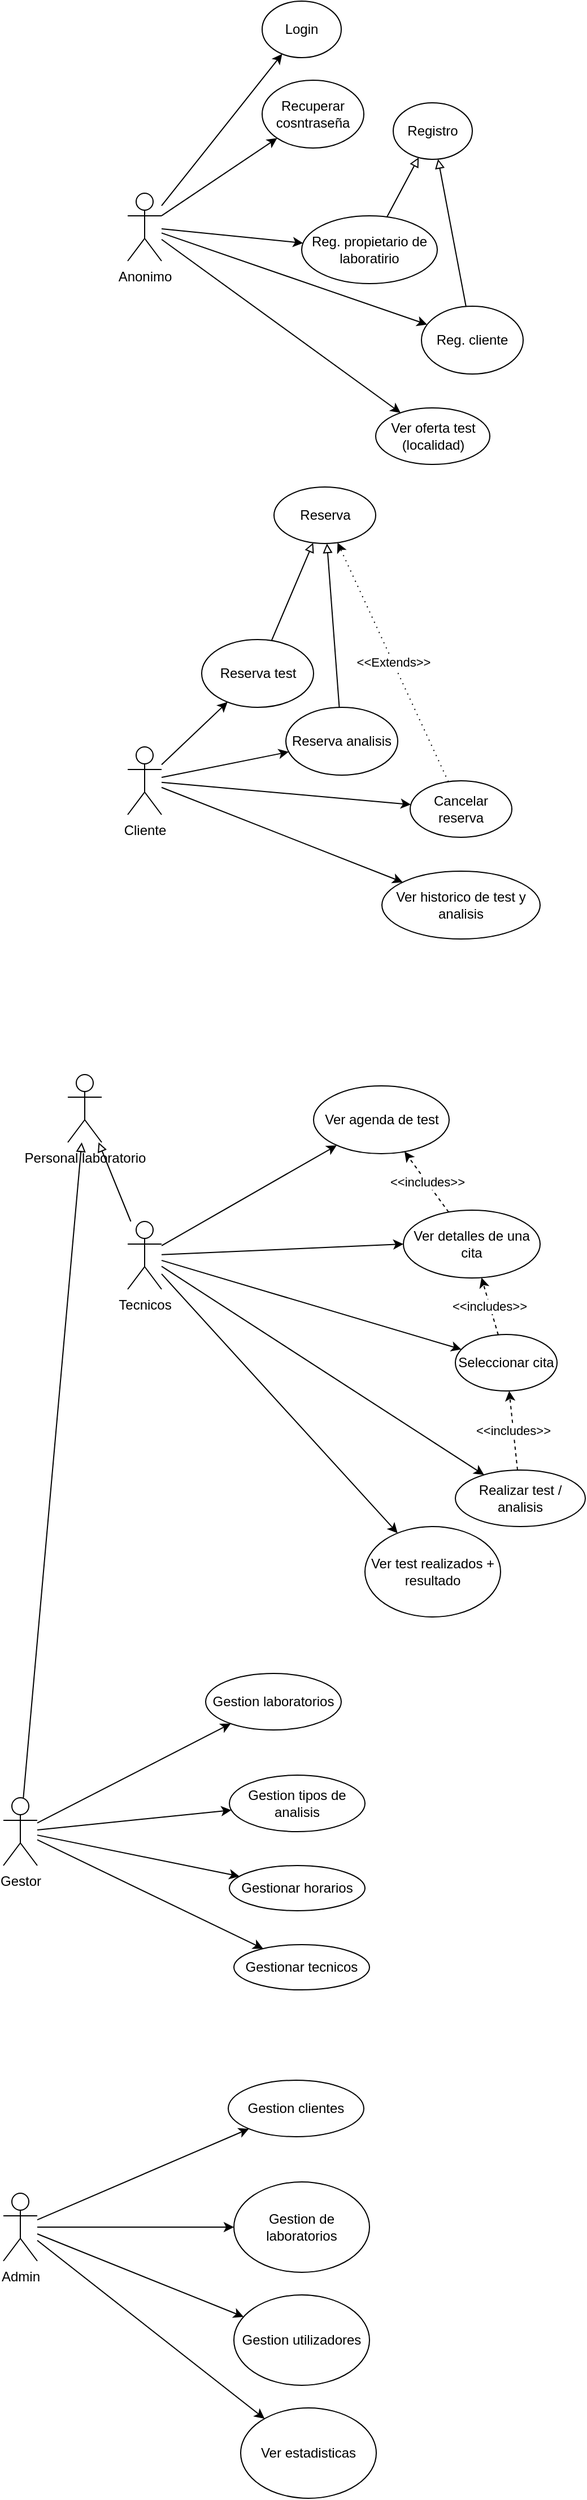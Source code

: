 <mxfile version="16.4.5" type="github" pages="8">
  <diagram id="7orB8Zpsbt01PdsIqDaH" name="Casos de uso">
    <mxGraphModel dx="2009" dy="1039" grid="1" gridSize="10" guides="1" tooltips="1" connect="1" arrows="1" fold="1" page="1" pageScale="1" pageWidth="827" pageHeight="1169" math="0" shadow="0">
      <root>
        <mxCell id="0" />
        <mxCell id="1" parent="0" />
        <mxCell id="PImHQFtJjDODGA90XPBp-12" style="edgeStyle=none;rounded=0;orthogonalLoop=1;jettySize=auto;html=1;endArrow=classic;endFill=1;strokeWidth=1;" parent="1" source="PImHQFtJjDODGA90XPBp-1" target="PImHQFtJjDODGA90XPBp-2" edge="1">
          <mxGeometry relative="1" as="geometry" />
        </mxCell>
        <mxCell id="PImHQFtJjDODGA90XPBp-13" style="edgeStyle=none;rounded=0;orthogonalLoop=1;jettySize=auto;html=1;endArrow=classic;endFill=1;strokeWidth=1;" parent="1" source="PImHQFtJjDODGA90XPBp-1" target="PImHQFtJjDODGA90XPBp-3" edge="1">
          <mxGeometry relative="1" as="geometry" />
        </mxCell>
        <mxCell id="PImHQFtJjDODGA90XPBp-14" style="edgeStyle=none;rounded=0;orthogonalLoop=1;jettySize=auto;html=1;endArrow=classic;endFill=1;strokeWidth=1;" parent="1" source="PImHQFtJjDODGA90XPBp-1" target="PImHQFtJjDODGA90XPBp-6" edge="1">
          <mxGeometry relative="1" as="geometry" />
        </mxCell>
        <mxCell id="PImHQFtJjDODGA90XPBp-15" style="edgeStyle=none;rounded=0;orthogonalLoop=1;jettySize=auto;html=1;endArrow=classic;endFill=1;strokeWidth=1;" parent="1" source="PImHQFtJjDODGA90XPBp-1" target="PImHQFtJjDODGA90XPBp-5" edge="1">
          <mxGeometry relative="1" as="geometry" />
        </mxCell>
        <mxCell id="PImHQFtJjDODGA90XPBp-17" style="edgeStyle=none;rounded=0;orthogonalLoop=1;jettySize=auto;html=1;endArrow=classic;endFill=1;strokeWidth=1;" parent="1" source="PImHQFtJjDODGA90XPBp-1" target="PImHQFtJjDODGA90XPBp-16" edge="1">
          <mxGeometry relative="1" as="geometry" />
        </mxCell>
        <mxCell id="PImHQFtJjDODGA90XPBp-1" value="Anonimo" style="shape=umlActor;verticalLabelPosition=bottom;verticalAlign=top;html=1;outlineConnect=0;" parent="1" vertex="1">
          <mxGeometry x="260" y="190" width="30" height="60" as="geometry" />
        </mxCell>
        <mxCell id="PImHQFtJjDODGA90XPBp-2" value="Login" style="ellipse;whiteSpace=wrap;html=1;" parent="1" vertex="1">
          <mxGeometry x="379" y="20" width="70" height="50" as="geometry" />
        </mxCell>
        <mxCell id="PImHQFtJjDODGA90XPBp-3" value="Recuperar cosntraseña" style="ellipse;whiteSpace=wrap;html=1;" parent="1" vertex="1">
          <mxGeometry x="379" y="90" width="90" height="60" as="geometry" />
        </mxCell>
        <mxCell id="PImHQFtJjDODGA90XPBp-7" style="rounded=0;orthogonalLoop=1;jettySize=auto;html=1;strokeColor=none;" parent="1" source="PImHQFtJjDODGA90XPBp-4" target="PImHQFtJjDODGA90XPBp-5" edge="1">
          <mxGeometry relative="1" as="geometry" />
        </mxCell>
        <mxCell id="PImHQFtJjDODGA90XPBp-4" value="Registro" style="ellipse;whiteSpace=wrap;html=1;" parent="1" vertex="1">
          <mxGeometry x="495" y="110" width="70" height="50" as="geometry" />
        </mxCell>
        <mxCell id="PImHQFtJjDODGA90XPBp-11" style="edgeStyle=none;rounded=0;orthogonalLoop=1;jettySize=auto;html=1;endArrow=block;endFill=0;strokeWidth=1;" parent="1" source="PImHQFtJjDODGA90XPBp-5" target="PImHQFtJjDODGA90XPBp-4" edge="1">
          <mxGeometry relative="1" as="geometry" />
        </mxCell>
        <mxCell id="PImHQFtJjDODGA90XPBp-5" value="Reg. cliente" style="ellipse;whiteSpace=wrap;html=1;" parent="1" vertex="1">
          <mxGeometry x="520" y="290" width="90" height="60" as="geometry" />
        </mxCell>
        <mxCell id="PImHQFtJjDODGA90XPBp-10" style="edgeStyle=none;rounded=0;orthogonalLoop=1;jettySize=auto;html=1;endArrow=block;endFill=0;" parent="1" source="PImHQFtJjDODGA90XPBp-6" target="PImHQFtJjDODGA90XPBp-4" edge="1">
          <mxGeometry relative="1" as="geometry" />
        </mxCell>
        <mxCell id="PImHQFtJjDODGA90XPBp-6" value="Reg. propietario de laboratirio" style="ellipse;whiteSpace=wrap;html=1;" parent="1" vertex="1">
          <mxGeometry x="414" y="210" width="120" height="60" as="geometry" />
        </mxCell>
        <mxCell id="PImHQFtJjDODGA90XPBp-16" value="Ver oferta test (localidad)" style="ellipse;whiteSpace=wrap;html=1;" parent="1" vertex="1">
          <mxGeometry x="479.5" y="380" width="101" height="50" as="geometry" />
        </mxCell>
        <mxCell id="PImHQFtJjDODGA90XPBp-28" style="edgeStyle=none;rounded=0;orthogonalLoop=1;jettySize=auto;html=1;endArrow=classic;endFill=1;strokeWidth=1;" parent="1" source="PImHQFtJjDODGA90XPBp-18" target="PImHQFtJjDODGA90XPBp-22" edge="1">
          <mxGeometry relative="1" as="geometry" />
        </mxCell>
        <mxCell id="PImHQFtJjDODGA90XPBp-29" style="edgeStyle=none;rounded=0;orthogonalLoop=1;jettySize=auto;html=1;endArrow=classic;endFill=1;strokeWidth=1;" parent="1" source="PImHQFtJjDODGA90XPBp-18" target="PImHQFtJjDODGA90XPBp-23" edge="1">
          <mxGeometry relative="1" as="geometry" />
        </mxCell>
        <mxCell id="PImHQFtJjDODGA90XPBp-34" style="edgeStyle=none;rounded=0;orthogonalLoop=1;jettySize=auto;html=1;endArrow=classic;endFill=1;strokeWidth=1;" parent="1" source="PImHQFtJjDODGA90XPBp-18" target="PImHQFtJjDODGA90XPBp-31" edge="1">
          <mxGeometry relative="1" as="geometry" />
        </mxCell>
        <mxCell id="PImHQFtJjDODGA90XPBp-36" style="edgeStyle=none;rounded=0;orthogonalLoop=1;jettySize=auto;html=1;endArrow=classic;endFill=1;strokeWidth=1;" parent="1" source="PImHQFtJjDODGA90XPBp-18" target="PImHQFtJjDODGA90XPBp-35" edge="1">
          <mxGeometry relative="1" as="geometry" />
        </mxCell>
        <mxCell id="PImHQFtJjDODGA90XPBp-18" value="Cliente" style="shape=umlActor;verticalLabelPosition=bottom;verticalAlign=top;html=1;outlineConnect=0;" parent="1" vertex="1">
          <mxGeometry x="260" y="680" width="30" height="60" as="geometry" />
        </mxCell>
        <mxCell id="PImHQFtJjDODGA90XPBp-21" value="Reserva" style="ellipse;whiteSpace=wrap;html=1;" parent="1" vertex="1">
          <mxGeometry x="389.5" y="450" width="90" height="50" as="geometry" />
        </mxCell>
        <mxCell id="PImHQFtJjDODGA90XPBp-22" value="Reserva test " style="ellipse;whiteSpace=wrap;html=1;" parent="1" vertex="1">
          <mxGeometry x="325.5" y="585" width="99" height="60" as="geometry" />
        </mxCell>
        <mxCell id="PImHQFtJjDODGA90XPBp-23" value="Reserva analisis " style="ellipse;whiteSpace=wrap;html=1;" parent="1" vertex="1">
          <mxGeometry x="400" y="645" width="99" height="60" as="geometry" />
        </mxCell>
        <mxCell id="PImHQFtJjDODGA90XPBp-24" style="edgeStyle=none;rounded=0;orthogonalLoop=1;jettySize=auto;html=1;endArrow=block;endFill=0;strokeWidth=1;" parent="1" source="PImHQFtJjDODGA90XPBp-23" target="PImHQFtJjDODGA90XPBp-21" edge="1">
          <mxGeometry relative="1" as="geometry">
            <mxPoint x="569.418" y="300.232" as="sourcePoint" />
            <mxPoint x="544.687" y="169.775" as="targetPoint" />
            <Array as="points" />
          </mxGeometry>
        </mxCell>
        <mxCell id="PImHQFtJjDODGA90XPBp-25" style="edgeStyle=none;rounded=0;orthogonalLoop=1;jettySize=auto;html=1;endArrow=block;endFill=0;strokeWidth=1;" parent="1" source="PImHQFtJjDODGA90XPBp-22" target="PImHQFtJjDODGA90XPBp-21" edge="1">
          <mxGeometry relative="1" as="geometry">
            <mxPoint x="394.728" y="620.232" as="sourcePoint" />
            <mxPoint x="369.997" y="489.775" as="targetPoint" />
          </mxGeometry>
        </mxCell>
        <mxCell id="PImHQFtJjDODGA90XPBp-32" value="&amp;lt;&amp;lt;Extends&amp;gt;&amp;gt;" style="edgeStyle=none;rounded=0;orthogonalLoop=1;jettySize=auto;html=1;endArrow=classic;endFill=1;strokeWidth=1;dashed=1;dashPattern=1 4;" parent="1" source="PImHQFtJjDODGA90XPBp-31" target="PImHQFtJjDODGA90XPBp-21" edge="1">
          <mxGeometry relative="1" as="geometry" />
        </mxCell>
        <mxCell id="PImHQFtJjDODGA90XPBp-31" value="Cancelar reserva" style="ellipse;whiteSpace=wrap;html=1;" parent="1" vertex="1">
          <mxGeometry x="510" y="710" width="90" height="50" as="geometry" />
        </mxCell>
        <mxCell id="PImHQFtJjDODGA90XPBp-35" value="Ver historico de test y analisis" style="ellipse;whiteSpace=wrap;html=1;" parent="1" vertex="1">
          <mxGeometry x="485" y="790" width="140" height="60" as="geometry" />
        </mxCell>
        <mxCell id="PImHQFtJjDODGA90XPBp-37" value="Personal laboratorio" style="shape=umlActor;verticalLabelPosition=bottom;verticalAlign=top;html=1;outlineConnect=0;" parent="1" vertex="1">
          <mxGeometry x="207" y="970" width="30" height="60" as="geometry" />
        </mxCell>
        <mxCell id="PImHQFtJjDODGA90XPBp-39" style="edgeStyle=none;rounded=0;orthogonalLoop=1;jettySize=auto;html=1;endArrow=block;endFill=0;strokeWidth=1;" parent="1" source="PImHQFtJjDODGA90XPBp-38" target="PImHQFtJjDODGA90XPBp-37" edge="1">
          <mxGeometry relative="1" as="geometry" />
        </mxCell>
        <mxCell id="PImHQFtJjDODGA90XPBp-59" style="edgeStyle=none;rounded=0;orthogonalLoop=1;jettySize=auto;html=1;endArrow=classic;endFill=1;strokeWidth=1;" parent="1" source="PImHQFtJjDODGA90XPBp-38" target="PImHQFtJjDODGA90XPBp-58" edge="1">
          <mxGeometry relative="1" as="geometry" />
        </mxCell>
        <mxCell id="PImHQFtJjDODGA90XPBp-61" style="edgeStyle=none;rounded=0;orthogonalLoop=1;jettySize=auto;html=1;endArrow=classic;endFill=1;strokeWidth=1;" parent="1" source="PImHQFtJjDODGA90XPBp-38" target="PImHQFtJjDODGA90XPBp-60" edge="1">
          <mxGeometry relative="1" as="geometry" />
        </mxCell>
        <mxCell id="PImHQFtJjDODGA90XPBp-63" style="edgeStyle=none;rounded=0;orthogonalLoop=1;jettySize=auto;html=1;endArrow=classic;endFill=1;strokeWidth=1;" parent="1" source="PImHQFtJjDODGA90XPBp-38" target="PImHQFtJjDODGA90XPBp-62" edge="1">
          <mxGeometry relative="1" as="geometry" />
        </mxCell>
        <mxCell id="PImHQFtJjDODGA90XPBp-65" style="edgeStyle=none;rounded=0;orthogonalLoop=1;jettySize=auto;html=1;endArrow=classic;endFill=1;strokeWidth=1;" parent="1" source="PImHQFtJjDODGA90XPBp-38" target="PImHQFtJjDODGA90XPBp-64" edge="1">
          <mxGeometry relative="1" as="geometry" />
        </mxCell>
        <mxCell id="PImHQFtJjDODGA90XPBp-38" value="Gestor" style="shape=umlActor;verticalLabelPosition=bottom;verticalAlign=top;html=1;outlineConnect=0;" parent="1" vertex="1">
          <mxGeometry x="150" y="1610" width="30" height="60" as="geometry" />
        </mxCell>
        <mxCell id="PImHQFtJjDODGA90XPBp-42" style="edgeStyle=none;rounded=0;orthogonalLoop=1;jettySize=auto;html=1;endArrow=block;endFill=0;strokeWidth=1;" parent="1" source="PImHQFtJjDODGA90XPBp-40" target="PImHQFtJjDODGA90XPBp-37" edge="1">
          <mxGeometry relative="1" as="geometry" />
        </mxCell>
        <mxCell id="PImHQFtJjDODGA90XPBp-46" style="edgeStyle=none;rounded=0;orthogonalLoop=1;jettySize=auto;html=1;endArrow=classic;endFill=1;strokeWidth=1;" parent="1" source="PImHQFtJjDODGA90XPBp-40" target="PImHQFtJjDODGA90XPBp-45" edge="1">
          <mxGeometry relative="1" as="geometry" />
        </mxCell>
        <mxCell id="PImHQFtJjDODGA90XPBp-48" style="edgeStyle=none;rounded=0;orthogonalLoop=1;jettySize=auto;html=1;entryX=0;entryY=0.5;entryDx=0;entryDy=0;endArrow=classic;endFill=1;strokeWidth=1;" parent="1" source="PImHQFtJjDODGA90XPBp-40" target="PImHQFtJjDODGA90XPBp-47" edge="1">
          <mxGeometry relative="1" as="geometry" />
        </mxCell>
        <mxCell id="PImHQFtJjDODGA90XPBp-51" style="edgeStyle=none;rounded=0;orthogonalLoop=1;jettySize=auto;html=1;endArrow=classic;endFill=1;strokeWidth=1;" parent="1" source="PImHQFtJjDODGA90XPBp-40" target="PImHQFtJjDODGA90XPBp-50" edge="1">
          <mxGeometry relative="1" as="geometry" />
        </mxCell>
        <mxCell id="PImHQFtJjDODGA90XPBp-54" style="edgeStyle=none;rounded=0;orthogonalLoop=1;jettySize=auto;html=1;endArrow=classic;endFill=1;strokeWidth=1;" parent="1" source="PImHQFtJjDODGA90XPBp-40" target="PImHQFtJjDODGA90XPBp-53" edge="1">
          <mxGeometry relative="1" as="geometry" />
        </mxCell>
        <mxCell id="PImHQFtJjDODGA90XPBp-57" style="edgeStyle=none;rounded=0;orthogonalLoop=1;jettySize=auto;html=1;endArrow=classic;endFill=1;strokeWidth=1;" parent="1" source="PImHQFtJjDODGA90XPBp-40" target="PImHQFtJjDODGA90XPBp-56" edge="1">
          <mxGeometry relative="1" as="geometry" />
        </mxCell>
        <mxCell id="PImHQFtJjDODGA90XPBp-40" value="Tecnicos" style="shape=umlActor;verticalLabelPosition=bottom;verticalAlign=top;html=1;outlineConnect=0;" parent="1" vertex="1">
          <mxGeometry x="260" y="1100" width="30" height="60" as="geometry" />
        </mxCell>
        <mxCell id="PImHQFtJjDODGA90XPBp-45" value="Ver agenda de test" style="ellipse;whiteSpace=wrap;html=1;" parent="1" vertex="1">
          <mxGeometry x="424.5" y="980" width="120" height="60" as="geometry" />
        </mxCell>
        <mxCell id="PImHQFtJjDODGA90XPBp-49" value="&amp;lt;&amp;lt;includes&amp;gt;&amp;gt;" style="edgeStyle=none;rounded=0;orthogonalLoop=1;jettySize=auto;html=1;endArrow=classic;endFill=1;strokeWidth=1;dashed=1;" parent="1" source="PImHQFtJjDODGA90XPBp-47" target="PImHQFtJjDODGA90XPBp-45" edge="1">
          <mxGeometry relative="1" as="geometry" />
        </mxCell>
        <mxCell id="PImHQFtJjDODGA90XPBp-47" value="Ver detalles de una cita" style="ellipse;whiteSpace=wrap;html=1;" parent="1" vertex="1">
          <mxGeometry x="504" y="1090" width="121" height="60" as="geometry" />
        </mxCell>
        <mxCell id="PImHQFtJjDODGA90XPBp-52" value="&amp;lt;&amp;lt;includes&amp;gt;&amp;gt;" style="edgeStyle=none;rounded=0;orthogonalLoop=1;jettySize=auto;html=1;dashed=1;endArrow=classic;endFill=1;strokeWidth=1;" parent="1" source="PImHQFtJjDODGA90XPBp-50" target="PImHQFtJjDODGA90XPBp-47" edge="1">
          <mxGeometry relative="1" as="geometry" />
        </mxCell>
        <mxCell id="PImHQFtJjDODGA90XPBp-50" value="Seleccionar cita" style="ellipse;whiteSpace=wrap;html=1;" parent="1" vertex="1">
          <mxGeometry x="550" y="1200" width="90" height="50" as="geometry" />
        </mxCell>
        <mxCell id="PImHQFtJjDODGA90XPBp-53" value="Realizar test / analisis" style="ellipse;whiteSpace=wrap;html=1;" parent="1" vertex="1">
          <mxGeometry x="550" y="1320" width="115" height="50" as="geometry" />
        </mxCell>
        <mxCell id="PImHQFtJjDODGA90XPBp-55" value="&amp;lt;&amp;lt;includes&amp;gt;&amp;gt;" style="edgeStyle=none;rounded=0;orthogonalLoop=1;jettySize=auto;html=1;dashed=1;endArrow=classic;endFill=1;strokeWidth=1;" parent="1" source="PImHQFtJjDODGA90XPBp-53" target="PImHQFtJjDODGA90XPBp-50" edge="1">
          <mxGeometry relative="1" as="geometry">
            <mxPoint x="591.623" y="1210.386" as="sourcePoint" />
            <mxPoint x="690" y="1270" as="targetPoint" />
          </mxGeometry>
        </mxCell>
        <mxCell id="PImHQFtJjDODGA90XPBp-56" value="Ver test realizados + resultado" style="ellipse;whiteSpace=wrap;html=1;" parent="1" vertex="1">
          <mxGeometry x="470" y="1370" width="120" height="80" as="geometry" />
        </mxCell>
        <mxCell id="PImHQFtJjDODGA90XPBp-58" value="Gestion laboratorios" style="ellipse;whiteSpace=wrap;html=1;" parent="1" vertex="1">
          <mxGeometry x="329" y="1500" width="120" height="50" as="geometry" />
        </mxCell>
        <mxCell id="PImHQFtJjDODGA90XPBp-60" value="Gestion tipos de analisis" style="ellipse;whiteSpace=wrap;html=1;" parent="1" vertex="1">
          <mxGeometry x="350" y="1590" width="120" height="50" as="geometry" />
        </mxCell>
        <mxCell id="PImHQFtJjDODGA90XPBp-62" value="Gestionar horarios" style="ellipse;whiteSpace=wrap;html=1;" parent="1" vertex="1">
          <mxGeometry x="350" y="1670" width="120" height="40" as="geometry" />
        </mxCell>
        <mxCell id="PImHQFtJjDODGA90XPBp-64" value="Gestionar tecnicos" style="ellipse;whiteSpace=wrap;html=1;" parent="1" vertex="1">
          <mxGeometry x="354" y="1740" width="120" height="40" as="geometry" />
        </mxCell>
        <mxCell id="PImHQFtJjDODGA90XPBp-68" style="edgeStyle=none;rounded=0;orthogonalLoop=1;jettySize=auto;html=1;endArrow=classic;endFill=1;strokeWidth=1;" parent="1" source="PImHQFtJjDODGA90XPBp-66" target="PImHQFtJjDODGA90XPBp-67" edge="1">
          <mxGeometry relative="1" as="geometry" />
        </mxCell>
        <mxCell id="PImHQFtJjDODGA90XPBp-70" style="edgeStyle=none;rounded=0;orthogonalLoop=1;jettySize=auto;html=1;endArrow=classic;endFill=1;strokeWidth=1;" parent="1" source="PImHQFtJjDODGA90XPBp-66" target="PImHQFtJjDODGA90XPBp-69" edge="1">
          <mxGeometry relative="1" as="geometry" />
        </mxCell>
        <mxCell id="PImHQFtJjDODGA90XPBp-73" style="edgeStyle=none;rounded=0;orthogonalLoop=1;jettySize=auto;html=1;endArrow=classic;endFill=1;strokeWidth=1;" parent="1" source="PImHQFtJjDODGA90XPBp-66" target="PImHQFtJjDODGA90XPBp-72" edge="1">
          <mxGeometry relative="1" as="geometry" />
        </mxCell>
        <mxCell id="PImHQFtJjDODGA90XPBp-75" style="edgeStyle=none;rounded=0;orthogonalLoop=1;jettySize=auto;html=1;endArrow=classic;endFill=1;strokeWidth=1;" parent="1" source="PImHQFtJjDODGA90XPBp-66" target="PImHQFtJjDODGA90XPBp-74" edge="1">
          <mxGeometry relative="1" as="geometry" />
        </mxCell>
        <mxCell id="PImHQFtJjDODGA90XPBp-66" value="Admin" style="shape=umlActor;verticalLabelPosition=bottom;verticalAlign=top;html=1;outlineConnect=0;" parent="1" vertex="1">
          <mxGeometry x="150" y="1960" width="30" height="60" as="geometry" />
        </mxCell>
        <mxCell id="PImHQFtJjDODGA90XPBp-67" value="Gestion clientes" style="ellipse;whiteSpace=wrap;html=1;" parent="1" vertex="1">
          <mxGeometry x="349" y="1860" width="120" height="50" as="geometry" />
        </mxCell>
        <mxCell id="PImHQFtJjDODGA90XPBp-69" value="Gestion de laboratorios" style="ellipse;whiteSpace=wrap;html=1;" parent="1" vertex="1">
          <mxGeometry x="354" y="1950" width="120" height="80" as="geometry" />
        </mxCell>
        <mxCell id="PImHQFtJjDODGA90XPBp-72" value="Gestion utilizadores" style="ellipse;whiteSpace=wrap;html=1;" parent="1" vertex="1">
          <mxGeometry x="354" y="2050" width="120" height="80" as="geometry" />
        </mxCell>
        <mxCell id="PImHQFtJjDODGA90XPBp-74" value="Ver estadisticas" style="ellipse;whiteSpace=wrap;html=1;" parent="1" vertex="1">
          <mxGeometry x="360" y="2150" width="120" height="80" as="geometry" />
        </mxCell>
      </root>
    </mxGraphModel>
  </diagram>
  <diagram name="Use cases" id="0GOXg8p8WM1a0NhIV9F3">
    <mxGraphModel dx="1339" dy="727" grid="1" gridSize="10" guides="1" tooltips="1" connect="1" arrows="1" fold="1" page="1" pageScale="1" pageWidth="827" pageHeight="1169" math="0" shadow="0">
      <root>
        <mxCell id="dLgSvwKFsRKOki7GrDI4-0" />
        <mxCell id="dLgSvwKFsRKOki7GrDI4-1" parent="dLgSvwKFsRKOki7GrDI4-0" />
        <mxCell id="dLgSvwKFsRKOki7GrDI4-2" style="edgeStyle=none;rounded=0;orthogonalLoop=1;jettySize=auto;html=1;endArrow=classic;endFill=1;strokeWidth=1;" edge="1" parent="dLgSvwKFsRKOki7GrDI4-1" source="dLgSvwKFsRKOki7GrDI4-7" target="dLgSvwKFsRKOki7GrDI4-8">
          <mxGeometry relative="1" as="geometry" />
        </mxCell>
        <mxCell id="dLgSvwKFsRKOki7GrDI4-3" style="edgeStyle=none;rounded=0;orthogonalLoop=1;jettySize=auto;html=1;endArrow=classic;endFill=1;strokeWidth=1;" edge="1" parent="dLgSvwKFsRKOki7GrDI4-1" source="dLgSvwKFsRKOki7GrDI4-7" target="dLgSvwKFsRKOki7GrDI4-9">
          <mxGeometry relative="1" as="geometry" />
        </mxCell>
        <mxCell id="dLgSvwKFsRKOki7GrDI4-4" style="edgeStyle=none;rounded=0;orthogonalLoop=1;jettySize=auto;html=1;endArrow=classic;endFill=1;strokeWidth=1;" edge="1" parent="dLgSvwKFsRKOki7GrDI4-1" source="dLgSvwKFsRKOki7GrDI4-7" target="dLgSvwKFsRKOki7GrDI4-15">
          <mxGeometry relative="1" as="geometry" />
        </mxCell>
        <mxCell id="dLgSvwKFsRKOki7GrDI4-5" style="edgeStyle=none;rounded=0;orthogonalLoop=1;jettySize=auto;html=1;endArrow=classic;endFill=1;strokeWidth=1;" edge="1" parent="dLgSvwKFsRKOki7GrDI4-1" source="dLgSvwKFsRKOki7GrDI4-7" target="dLgSvwKFsRKOki7GrDI4-13">
          <mxGeometry relative="1" as="geometry" />
        </mxCell>
        <mxCell id="dLgSvwKFsRKOki7GrDI4-6" style="edgeStyle=none;rounded=0;orthogonalLoop=1;jettySize=auto;html=1;endArrow=classic;endFill=1;strokeWidth=1;" edge="1" parent="dLgSvwKFsRKOki7GrDI4-1" source="dLgSvwKFsRKOki7GrDI4-7" target="dLgSvwKFsRKOki7GrDI4-16">
          <mxGeometry relative="1" as="geometry" />
        </mxCell>
        <mxCell id="dLgSvwKFsRKOki7GrDI4-7" value="Anonymous" style="shape=umlActor;verticalLabelPosition=bottom;verticalAlign=top;html=1;outlineConnect=0;" vertex="1" parent="dLgSvwKFsRKOki7GrDI4-1">
          <mxGeometry x="260" y="190" width="30" height="60" as="geometry" />
        </mxCell>
        <mxCell id="dLgSvwKFsRKOki7GrDI4-8" value="Login" style="ellipse;whiteSpace=wrap;html=1;" vertex="1" parent="dLgSvwKFsRKOki7GrDI4-1">
          <mxGeometry x="379" y="20" width="70" height="50" as="geometry" />
        </mxCell>
        <mxCell id="dLgSvwKFsRKOki7GrDI4-9" value="Recover password" style="ellipse;whiteSpace=wrap;html=1;" vertex="1" parent="dLgSvwKFsRKOki7GrDI4-1">
          <mxGeometry x="379" y="100" width="90" height="60" as="geometry" />
        </mxCell>
        <mxCell id="dLgSvwKFsRKOki7GrDI4-10" style="rounded=0;orthogonalLoop=1;jettySize=auto;html=1;strokeColor=none;" edge="1" parent="dLgSvwKFsRKOki7GrDI4-1" source="dLgSvwKFsRKOki7GrDI4-11" target="dLgSvwKFsRKOki7GrDI4-13">
          <mxGeometry relative="1" as="geometry" />
        </mxCell>
        <mxCell id="dLgSvwKFsRKOki7GrDI4-11" value="Register" style="ellipse;whiteSpace=wrap;html=1;" vertex="1" parent="dLgSvwKFsRKOki7GrDI4-1">
          <mxGeometry x="572.5" y="120" width="70" height="50" as="geometry" />
        </mxCell>
        <mxCell id="dLgSvwKFsRKOki7GrDI4-12" style="edgeStyle=none;rounded=0;orthogonalLoop=1;jettySize=auto;html=1;endArrow=block;endFill=0;strokeWidth=1;" edge="1" parent="dLgSvwKFsRKOki7GrDI4-1" source="dLgSvwKFsRKOki7GrDI4-13" target="dLgSvwKFsRKOki7GrDI4-11">
          <mxGeometry relative="1" as="geometry" />
        </mxCell>
        <mxCell id="dLgSvwKFsRKOki7GrDI4-13" value="Reg. client" style="ellipse;whiteSpace=wrap;html=1;" vertex="1" parent="dLgSvwKFsRKOki7GrDI4-1">
          <mxGeometry x="520" y="290" width="90" height="60" as="geometry" />
        </mxCell>
        <mxCell id="dLgSvwKFsRKOki7GrDI4-14" style="edgeStyle=none;rounded=0;orthogonalLoop=1;jettySize=auto;html=1;endArrow=block;endFill=0;" edge="1" parent="dLgSvwKFsRKOki7GrDI4-1" source="dLgSvwKFsRKOki7GrDI4-15" target="dLgSvwKFsRKOki7GrDI4-11">
          <mxGeometry relative="1" as="geometry" />
        </mxCell>
        <mxCell id="dLgSvwKFsRKOki7GrDI4-15" value=" Register as a laboratory owner" style="ellipse;whiteSpace=wrap;html=1;" vertex="1" parent="dLgSvwKFsRKOki7GrDI4-1">
          <mxGeometry x="414" y="190" width="120" height="60" as="geometry" />
        </mxCell>
        <mxCell id="dLgSvwKFsRKOki7GrDI4-16" value="View test offer (location)" style="ellipse;whiteSpace=wrap;html=1;" vertex="1" parent="dLgSvwKFsRKOki7GrDI4-1">
          <mxGeometry x="479.5" y="380" width="101" height="50" as="geometry" />
        </mxCell>
        <mxCell id="dLgSvwKFsRKOki7GrDI4-17" style="edgeStyle=none;rounded=0;orthogonalLoop=1;jettySize=auto;html=1;endArrow=classic;endFill=1;strokeWidth=1;" edge="1" parent="dLgSvwKFsRKOki7GrDI4-1" source="dLgSvwKFsRKOki7GrDI4-21" target="dLgSvwKFsRKOki7GrDI4-23">
          <mxGeometry relative="1" as="geometry" />
        </mxCell>
        <mxCell id="dLgSvwKFsRKOki7GrDI4-18" style="edgeStyle=none;rounded=0;orthogonalLoop=1;jettySize=auto;html=1;endArrow=classic;endFill=1;strokeWidth=1;" edge="1" parent="dLgSvwKFsRKOki7GrDI4-1" source="dLgSvwKFsRKOki7GrDI4-21" target="dLgSvwKFsRKOki7GrDI4-24">
          <mxGeometry relative="1" as="geometry" />
        </mxCell>
        <mxCell id="dLgSvwKFsRKOki7GrDI4-19" style="edgeStyle=none;rounded=0;orthogonalLoop=1;jettySize=auto;html=1;endArrow=classic;endFill=1;strokeWidth=1;" edge="1" parent="dLgSvwKFsRKOki7GrDI4-1" source="dLgSvwKFsRKOki7GrDI4-21" target="dLgSvwKFsRKOki7GrDI4-28">
          <mxGeometry relative="1" as="geometry" />
        </mxCell>
        <mxCell id="dLgSvwKFsRKOki7GrDI4-20" style="edgeStyle=none;rounded=0;orthogonalLoop=1;jettySize=auto;html=1;endArrow=classic;endFill=1;strokeWidth=1;" edge="1" parent="dLgSvwKFsRKOki7GrDI4-1" source="dLgSvwKFsRKOki7GrDI4-21" target="dLgSvwKFsRKOki7GrDI4-29">
          <mxGeometry relative="1" as="geometry" />
        </mxCell>
        <mxCell id="dLgSvwKFsRKOki7GrDI4-21" value="Client" style="shape=umlActor;verticalLabelPosition=bottom;verticalAlign=top;html=1;outlineConnect=0;" vertex="1" parent="dLgSvwKFsRKOki7GrDI4-1">
          <mxGeometry x="260" y="680" width="30" height="60" as="geometry" />
        </mxCell>
        <mxCell id="dLgSvwKFsRKOki7GrDI4-22" value="Book" style="ellipse;whiteSpace=wrap;html=1;" vertex="1" parent="dLgSvwKFsRKOki7GrDI4-1">
          <mxGeometry x="389.5" y="450" width="90" height="50" as="geometry" />
        </mxCell>
        <mxCell id="dLgSvwKFsRKOki7GrDI4-23" value="Book test " style="ellipse;whiteSpace=wrap;html=1;" vertex="1" parent="dLgSvwKFsRKOki7GrDI4-1">
          <mxGeometry x="325.5" y="585" width="99" height="60" as="geometry" />
        </mxCell>
        <mxCell id="dLgSvwKFsRKOki7GrDI4-24" value="Book analysis " style="ellipse;whiteSpace=wrap;html=1;" vertex="1" parent="dLgSvwKFsRKOki7GrDI4-1">
          <mxGeometry x="400" y="645" width="99" height="60" as="geometry" />
        </mxCell>
        <mxCell id="dLgSvwKFsRKOki7GrDI4-25" style="edgeStyle=none;rounded=0;orthogonalLoop=1;jettySize=auto;html=1;endArrow=block;endFill=0;strokeWidth=1;" edge="1" parent="dLgSvwKFsRKOki7GrDI4-1" source="dLgSvwKFsRKOki7GrDI4-24" target="dLgSvwKFsRKOki7GrDI4-22">
          <mxGeometry relative="1" as="geometry">
            <mxPoint x="569.418" y="300.232" as="sourcePoint" />
            <mxPoint x="544.687" y="169.775" as="targetPoint" />
            <Array as="points" />
          </mxGeometry>
        </mxCell>
        <mxCell id="dLgSvwKFsRKOki7GrDI4-26" style="edgeStyle=none;rounded=0;orthogonalLoop=1;jettySize=auto;html=1;endArrow=block;endFill=0;strokeWidth=1;" edge="1" parent="dLgSvwKFsRKOki7GrDI4-1" source="dLgSvwKFsRKOki7GrDI4-23" target="dLgSvwKFsRKOki7GrDI4-22">
          <mxGeometry relative="1" as="geometry">
            <mxPoint x="394.728" y="620.232" as="sourcePoint" />
            <mxPoint x="369.997" y="489.775" as="targetPoint" />
          </mxGeometry>
        </mxCell>
        <mxCell id="dLgSvwKFsRKOki7GrDI4-27" value="&amp;lt;&amp;lt;Extends&amp;gt;&amp;gt;" style="edgeStyle=none;rounded=0;orthogonalLoop=1;jettySize=auto;html=1;endArrow=classic;endFill=1;strokeWidth=1;dashed=1;dashPattern=1 4;" edge="1" parent="dLgSvwKFsRKOki7GrDI4-1" source="dLgSvwKFsRKOki7GrDI4-28" target="dLgSvwKFsRKOki7GrDI4-22">
          <mxGeometry relative="1" as="geometry" />
        </mxCell>
        <mxCell id="dLgSvwKFsRKOki7GrDI4-28" value="Cancel appointment" style="ellipse;whiteSpace=wrap;html=1;" vertex="1" parent="dLgSvwKFsRKOki7GrDI4-1">
          <mxGeometry x="510" y="710" width="90" height="50" as="geometry" />
        </mxCell>
        <mxCell id="dLgSvwKFsRKOki7GrDI4-29" value="View history of test and analysis" style="ellipse;whiteSpace=wrap;html=1;" vertex="1" parent="dLgSvwKFsRKOki7GrDI4-1">
          <mxGeometry x="485" y="790" width="140" height="60" as="geometry" />
        </mxCell>
        <mxCell id="dLgSvwKFsRKOki7GrDI4-30" value="Laboratory staff" style="shape=umlActor;verticalLabelPosition=bottom;verticalAlign=top;html=1;outlineConnect=0;" vertex="1" parent="dLgSvwKFsRKOki7GrDI4-1">
          <mxGeometry x="60" y="1110" width="30" height="60" as="geometry" />
        </mxCell>
        <mxCell id="dLgSvwKFsRKOki7GrDI4-31" style="edgeStyle=none;rounded=0;orthogonalLoop=1;jettySize=auto;html=1;endArrow=block;endFill=0;strokeWidth=1;" edge="1" parent="dLgSvwKFsRKOki7GrDI4-1" source="dLgSvwKFsRKOki7GrDI4-36" target="dLgSvwKFsRKOki7GrDI4-30">
          <mxGeometry relative="1" as="geometry" />
        </mxCell>
        <mxCell id="dLgSvwKFsRKOki7GrDI4-32" style="edgeStyle=none;rounded=0;orthogonalLoop=1;jettySize=auto;html=1;endArrow=classic;endFill=1;strokeWidth=1;" edge="1" parent="dLgSvwKFsRKOki7GrDI4-1" source="dLgSvwKFsRKOki7GrDI4-36" target="dLgSvwKFsRKOki7GrDI4-52">
          <mxGeometry relative="1" as="geometry" />
        </mxCell>
        <mxCell id="dLgSvwKFsRKOki7GrDI4-33" style="edgeStyle=none;rounded=0;orthogonalLoop=1;jettySize=auto;html=1;endArrow=classic;endFill=1;strokeWidth=1;" edge="1" parent="dLgSvwKFsRKOki7GrDI4-1" source="dLgSvwKFsRKOki7GrDI4-36" target="dLgSvwKFsRKOki7GrDI4-53">
          <mxGeometry relative="1" as="geometry" />
        </mxCell>
        <mxCell id="dLgSvwKFsRKOki7GrDI4-34" style="edgeStyle=none;rounded=0;orthogonalLoop=1;jettySize=auto;html=1;endArrow=classic;endFill=1;strokeWidth=1;" edge="1" parent="dLgSvwKFsRKOki7GrDI4-1" source="dLgSvwKFsRKOki7GrDI4-36" target="dLgSvwKFsRKOki7GrDI4-54">
          <mxGeometry relative="1" as="geometry" />
        </mxCell>
        <mxCell id="dLgSvwKFsRKOki7GrDI4-35" style="edgeStyle=none;rounded=0;orthogonalLoop=1;jettySize=auto;html=1;endArrow=classic;endFill=1;strokeWidth=1;" edge="1" parent="dLgSvwKFsRKOki7GrDI4-1" source="dLgSvwKFsRKOki7GrDI4-36" target="dLgSvwKFsRKOki7GrDI4-55">
          <mxGeometry relative="1" as="geometry" />
        </mxCell>
        <mxCell id="dLgSvwKFsRKOki7GrDI4-36" value="Manager" style="shape=umlActor;verticalLabelPosition=bottom;verticalAlign=top;html=1;outlineConnect=0;" vertex="1" parent="dLgSvwKFsRKOki7GrDI4-1">
          <mxGeometry x="150" y="1610" width="30" height="60" as="geometry" />
        </mxCell>
        <mxCell id="dLgSvwKFsRKOki7GrDI4-37" style="edgeStyle=none;rounded=0;orthogonalLoop=1;jettySize=auto;html=1;endArrow=block;endFill=0;strokeWidth=1;" edge="1" parent="dLgSvwKFsRKOki7GrDI4-1" source="dLgSvwKFsRKOki7GrDI4-43" target="dLgSvwKFsRKOki7GrDI4-30">
          <mxGeometry relative="1" as="geometry" />
        </mxCell>
        <mxCell id="dLgSvwKFsRKOki7GrDI4-38" style="edgeStyle=none;rounded=0;orthogonalLoop=1;jettySize=auto;html=1;endArrow=classic;endFill=1;strokeWidth=1;" edge="1" parent="dLgSvwKFsRKOki7GrDI4-1" source="dLgSvwKFsRKOki7GrDI4-43" target="dLgSvwKFsRKOki7GrDI4-44">
          <mxGeometry relative="1" as="geometry" />
        </mxCell>
        <mxCell id="dLgSvwKFsRKOki7GrDI4-39" style="edgeStyle=none;rounded=0;orthogonalLoop=1;jettySize=auto;html=1;entryX=0;entryY=0.5;entryDx=0;entryDy=0;endArrow=classic;endFill=1;strokeWidth=1;" edge="1" parent="dLgSvwKFsRKOki7GrDI4-1" source="dLgSvwKFsRKOki7GrDI4-43" target="dLgSvwKFsRKOki7GrDI4-46">
          <mxGeometry relative="1" as="geometry" />
        </mxCell>
        <mxCell id="dLgSvwKFsRKOki7GrDI4-40" style="edgeStyle=none;rounded=0;orthogonalLoop=1;jettySize=auto;html=1;endArrow=classic;endFill=1;strokeWidth=1;" edge="1" parent="dLgSvwKFsRKOki7GrDI4-1" source="dLgSvwKFsRKOki7GrDI4-43" target="dLgSvwKFsRKOki7GrDI4-48">
          <mxGeometry relative="1" as="geometry" />
        </mxCell>
        <mxCell id="dLgSvwKFsRKOki7GrDI4-41" style="edgeStyle=none;rounded=0;orthogonalLoop=1;jettySize=auto;html=1;endArrow=classic;endFill=1;strokeWidth=1;" edge="1" parent="dLgSvwKFsRKOki7GrDI4-1" source="dLgSvwKFsRKOki7GrDI4-43" target="dLgSvwKFsRKOki7GrDI4-49">
          <mxGeometry relative="1" as="geometry" />
        </mxCell>
        <mxCell id="dLgSvwKFsRKOki7GrDI4-42" style="edgeStyle=none;rounded=0;orthogonalLoop=1;jettySize=auto;html=1;endArrow=classic;endFill=1;strokeWidth=1;" edge="1" parent="dLgSvwKFsRKOki7GrDI4-1" source="dLgSvwKFsRKOki7GrDI4-43" target="dLgSvwKFsRKOki7GrDI4-51">
          <mxGeometry relative="1" as="geometry" />
        </mxCell>
        <mxCell id="dLgSvwKFsRKOki7GrDI4-43" value="Technicians" style="shape=umlActor;verticalLabelPosition=bottom;verticalAlign=top;html=1;outlineConnect=0;" vertex="1" parent="dLgSvwKFsRKOki7GrDI4-1">
          <mxGeometry x="163" y="1180" width="30" height="60" as="geometry" />
        </mxCell>
        <mxCell id="dLgSvwKFsRKOki7GrDI4-44" value="View test schedule" style="ellipse;whiteSpace=wrap;html=1;" vertex="1" parent="dLgSvwKFsRKOki7GrDI4-1">
          <mxGeometry x="424.5" y="980" width="120" height="60" as="geometry" />
        </mxCell>
        <mxCell id="dLgSvwKFsRKOki7GrDI4-45" value="&amp;lt;&amp;lt;includes&amp;gt;&amp;gt;" style="edgeStyle=none;rounded=0;orthogonalLoop=1;jettySize=auto;html=1;endArrow=classic;endFill=1;strokeWidth=1;dashed=1;" edge="1" parent="dLgSvwKFsRKOki7GrDI4-1" source="dLgSvwKFsRKOki7GrDI4-46" target="dLgSvwKFsRKOki7GrDI4-44">
          <mxGeometry relative="1" as="geometry" />
        </mxCell>
        <mxCell id="dLgSvwKFsRKOki7GrDI4-46" value="View details of an appointment" style="ellipse;whiteSpace=wrap;html=1;" vertex="1" parent="dLgSvwKFsRKOki7GrDI4-1">
          <mxGeometry x="504" y="1090" width="121" height="60" as="geometry" />
        </mxCell>
        <mxCell id="dLgSvwKFsRKOki7GrDI4-47" value="&amp;lt;&amp;lt;includes&amp;gt;&amp;gt;" style="edgeStyle=none;rounded=0;orthogonalLoop=1;jettySize=auto;html=1;dashed=1;endArrow=classic;endFill=1;strokeWidth=1;" edge="1" parent="dLgSvwKFsRKOki7GrDI4-1" source="dLgSvwKFsRKOki7GrDI4-48" target="dLgSvwKFsRKOki7GrDI4-46">
          <mxGeometry relative="1" as="geometry" />
        </mxCell>
        <mxCell id="dLgSvwKFsRKOki7GrDI4-48" value="Choose appointment" style="ellipse;whiteSpace=wrap;html=1;" vertex="1" parent="dLgSvwKFsRKOki7GrDI4-1">
          <mxGeometry x="550" y="1200" width="90" height="50" as="geometry" />
        </mxCell>
        <mxCell id="dLgSvwKFsRKOki7GrDI4-49" value="Perform test / analysis" style="ellipse;whiteSpace=wrap;html=1;" vertex="1" parent="dLgSvwKFsRKOki7GrDI4-1">
          <mxGeometry x="550" y="1320" width="115" height="50" as="geometry" />
        </mxCell>
        <mxCell id="dLgSvwKFsRKOki7GrDI4-50" value="&amp;lt;&amp;lt;includes&amp;gt;&amp;gt;" style="edgeStyle=none;rounded=0;orthogonalLoop=1;jettySize=auto;html=1;dashed=1;endArrow=classic;endFill=1;strokeWidth=1;" edge="1" parent="dLgSvwKFsRKOki7GrDI4-1" source="dLgSvwKFsRKOki7GrDI4-49" target="dLgSvwKFsRKOki7GrDI4-48">
          <mxGeometry relative="1" as="geometry">
            <mxPoint x="591.623" y="1210.386" as="sourcePoint" />
            <mxPoint x="690" y="1270" as="targetPoint" />
          </mxGeometry>
        </mxCell>
        <mxCell id="dLgSvwKFsRKOki7GrDI4-51" value="View test performed and results" style="ellipse;whiteSpace=wrap;html=1;" vertex="1" parent="dLgSvwKFsRKOki7GrDI4-1">
          <mxGeometry x="470" y="1370" width="120" height="80" as="geometry" />
        </mxCell>
        <mxCell id="dLgSvwKFsRKOki7GrDI4-52" value="Laboratoy management" style="ellipse;whiteSpace=wrap;html=1;" vertex="1" parent="dLgSvwKFsRKOki7GrDI4-1">
          <mxGeometry x="329" y="1500" width="120" height="50" as="geometry" />
        </mxCell>
        <mxCell id="dLgSvwKFsRKOki7GrDI4-53" value="Management&amp;nbsp; analysis types" style="ellipse;whiteSpace=wrap;html=1;" vertex="1" parent="dLgSvwKFsRKOki7GrDI4-1">
          <mxGeometry x="350" y="1590" width="120" height="50" as="geometry" />
        </mxCell>
        <mxCell id="dLgSvwKFsRKOki7GrDI4-54" value="Schedule management" style="ellipse;whiteSpace=wrap;html=1;" vertex="1" parent="dLgSvwKFsRKOki7GrDI4-1">
          <mxGeometry x="350" y="1670" width="120" height="40" as="geometry" />
        </mxCell>
        <mxCell id="dLgSvwKFsRKOki7GrDI4-55" value="Technicians management" style="ellipse;whiteSpace=wrap;html=1;" vertex="1" parent="dLgSvwKFsRKOki7GrDI4-1">
          <mxGeometry x="354" y="1740" width="120" height="40" as="geometry" />
        </mxCell>
        <mxCell id="dLgSvwKFsRKOki7GrDI4-56" style="edgeStyle=none;rounded=0;orthogonalLoop=1;jettySize=auto;html=1;endArrow=classic;endFill=1;strokeWidth=1;" edge="1" parent="dLgSvwKFsRKOki7GrDI4-1" source="dLgSvwKFsRKOki7GrDI4-60" target="dLgSvwKFsRKOki7GrDI4-61">
          <mxGeometry relative="1" as="geometry" />
        </mxCell>
        <mxCell id="dLgSvwKFsRKOki7GrDI4-57" style="edgeStyle=none;rounded=0;orthogonalLoop=1;jettySize=auto;html=1;endArrow=classic;endFill=1;strokeWidth=1;" edge="1" parent="dLgSvwKFsRKOki7GrDI4-1" source="dLgSvwKFsRKOki7GrDI4-60" target="dLgSvwKFsRKOki7GrDI4-62">
          <mxGeometry relative="1" as="geometry" />
        </mxCell>
        <mxCell id="dLgSvwKFsRKOki7GrDI4-58" style="edgeStyle=none;rounded=0;orthogonalLoop=1;jettySize=auto;html=1;endArrow=classic;endFill=1;strokeWidth=1;" edge="1" parent="dLgSvwKFsRKOki7GrDI4-1" source="dLgSvwKFsRKOki7GrDI4-60" target="dLgSvwKFsRKOki7GrDI4-63">
          <mxGeometry relative="1" as="geometry" />
        </mxCell>
        <mxCell id="dLgSvwKFsRKOki7GrDI4-59" style="edgeStyle=none;rounded=0;orthogonalLoop=1;jettySize=auto;html=1;endArrow=classic;endFill=1;strokeWidth=1;" edge="1" parent="dLgSvwKFsRKOki7GrDI4-1" source="dLgSvwKFsRKOki7GrDI4-60" target="dLgSvwKFsRKOki7GrDI4-64">
          <mxGeometry relative="1" as="geometry" />
        </mxCell>
        <mxCell id="dLgSvwKFsRKOki7GrDI4-60" value="Admin" style="shape=umlActor;verticalLabelPosition=bottom;verticalAlign=top;html=1;outlineConnect=0;" vertex="1" parent="dLgSvwKFsRKOki7GrDI4-1">
          <mxGeometry x="150" y="1960" width="30" height="60" as="geometry" />
        </mxCell>
        <mxCell id="dLgSvwKFsRKOki7GrDI4-61" value="Client management" style="ellipse;whiteSpace=wrap;html=1;" vertex="1" parent="dLgSvwKFsRKOki7GrDI4-1">
          <mxGeometry x="349" y="1860" width="120" height="50" as="geometry" />
        </mxCell>
        <mxCell id="dLgSvwKFsRKOki7GrDI4-62" value="Laboratory management" style="ellipse;whiteSpace=wrap;html=1;" vertex="1" parent="dLgSvwKFsRKOki7GrDI4-1">
          <mxGeometry x="354" y="1950" width="120" height="80" as="geometry" />
        </mxCell>
        <mxCell id="dLgSvwKFsRKOki7GrDI4-63" value="User management" style="ellipse;whiteSpace=wrap;html=1;" vertex="1" parent="dLgSvwKFsRKOki7GrDI4-1">
          <mxGeometry x="354" y="2050" width="120" height="80" as="geometry" />
        </mxCell>
        <mxCell id="dLgSvwKFsRKOki7GrDI4-64" value="View statistics" style="ellipse;whiteSpace=wrap;html=1;" vertex="1" parent="dLgSvwKFsRKOki7GrDI4-1">
          <mxGeometry x="360" y="2150" width="120" height="80" as="geometry" />
        </mxCell>
      </root>
    </mxGraphModel>
  </diagram>
  <diagram id="cJRbKwneXS5rNuyFxVYP" name="PEGAR">
    <mxGraphModel dx="2009" dy="1091" grid="1" gridSize="10" guides="1" tooltips="1" connect="1" arrows="1" fold="1" page="1" pageScale="1" pageWidth="827" pageHeight="1169" math="0" shadow="0">
      <root>
        <mxCell id="nEiAqqHTX9uCTDrZH7AT-0" />
        <mxCell id="nEiAqqHTX9uCTDrZH7AT-1" parent="nEiAqqHTX9uCTDrZH7AT-0" />
        <mxCell id="_89BZkA58YwZvg-h31E3-0" value="Laboratory staff" style="shape=umlActor;verticalLabelPosition=bottom;verticalAlign=top;html=1;outlineConnect=0;" vertex="1" parent="nEiAqqHTX9uCTDrZH7AT-1">
          <mxGeometry x="60" y="1110" width="30" height="60" as="geometry" />
        </mxCell>
        <mxCell id="_89BZkA58YwZvg-h31E3-1" style="edgeStyle=none;rounded=0;orthogonalLoop=1;jettySize=auto;html=1;endArrow=block;endFill=0;strokeWidth=1;" edge="1" parent="nEiAqqHTX9uCTDrZH7AT-1" source="_89BZkA58YwZvg-h31E3-6" target="_89BZkA58YwZvg-h31E3-0">
          <mxGeometry relative="1" as="geometry" />
        </mxCell>
        <mxCell id="_89BZkA58YwZvg-h31E3-2" style="edgeStyle=none;rounded=0;orthogonalLoop=1;jettySize=auto;html=1;endArrow=classic;endFill=1;strokeWidth=1;" edge="1" parent="nEiAqqHTX9uCTDrZH7AT-1" source="_89BZkA58YwZvg-h31E3-6" target="_89BZkA58YwZvg-h31E3-22">
          <mxGeometry relative="1" as="geometry" />
        </mxCell>
        <mxCell id="_89BZkA58YwZvg-h31E3-3" style="edgeStyle=none;rounded=0;orthogonalLoop=1;jettySize=auto;html=1;endArrow=classic;endFill=1;strokeWidth=1;" edge="1" parent="nEiAqqHTX9uCTDrZH7AT-1" source="_89BZkA58YwZvg-h31E3-6" target="_89BZkA58YwZvg-h31E3-23">
          <mxGeometry relative="1" as="geometry" />
        </mxCell>
        <mxCell id="_89BZkA58YwZvg-h31E3-4" style="edgeStyle=none;rounded=0;orthogonalLoop=1;jettySize=auto;html=1;endArrow=classic;endFill=1;strokeWidth=1;" edge="1" parent="nEiAqqHTX9uCTDrZH7AT-1" source="_89BZkA58YwZvg-h31E3-6" target="_89BZkA58YwZvg-h31E3-24">
          <mxGeometry relative="1" as="geometry" />
        </mxCell>
        <mxCell id="_89BZkA58YwZvg-h31E3-5" style="edgeStyle=none;rounded=0;orthogonalLoop=1;jettySize=auto;html=1;endArrow=classic;endFill=1;strokeWidth=1;" edge="1" parent="nEiAqqHTX9uCTDrZH7AT-1" source="_89BZkA58YwZvg-h31E3-6" target="_89BZkA58YwZvg-h31E3-25">
          <mxGeometry relative="1" as="geometry" />
        </mxCell>
        <mxCell id="_89BZkA58YwZvg-h31E3-6" value="Manager" style="shape=umlActor;verticalLabelPosition=bottom;verticalAlign=top;html=1;outlineConnect=0;" vertex="1" parent="nEiAqqHTX9uCTDrZH7AT-1">
          <mxGeometry x="150" y="1610" width="30" height="60" as="geometry" />
        </mxCell>
        <mxCell id="_89BZkA58YwZvg-h31E3-7" style="edgeStyle=none;rounded=0;orthogonalLoop=1;jettySize=auto;html=1;endArrow=block;endFill=0;strokeWidth=1;" edge="1" parent="nEiAqqHTX9uCTDrZH7AT-1" source="_89BZkA58YwZvg-h31E3-13" target="_89BZkA58YwZvg-h31E3-0">
          <mxGeometry relative="1" as="geometry" />
        </mxCell>
        <mxCell id="_89BZkA58YwZvg-h31E3-8" style="edgeStyle=none;rounded=0;orthogonalLoop=1;jettySize=auto;html=1;endArrow=classic;endFill=1;strokeWidth=1;" edge="1" parent="nEiAqqHTX9uCTDrZH7AT-1" source="_89BZkA58YwZvg-h31E3-13" target="_89BZkA58YwZvg-h31E3-14">
          <mxGeometry relative="1" as="geometry" />
        </mxCell>
        <mxCell id="_89BZkA58YwZvg-h31E3-9" style="edgeStyle=none;rounded=0;orthogonalLoop=1;jettySize=auto;html=1;entryX=0;entryY=0.5;entryDx=0;entryDy=0;endArrow=classic;endFill=1;strokeWidth=1;" edge="1" parent="nEiAqqHTX9uCTDrZH7AT-1" source="_89BZkA58YwZvg-h31E3-13" target="_89BZkA58YwZvg-h31E3-16">
          <mxGeometry relative="1" as="geometry" />
        </mxCell>
        <mxCell id="_89BZkA58YwZvg-h31E3-10" style="edgeStyle=none;rounded=0;orthogonalLoop=1;jettySize=auto;html=1;endArrow=classic;endFill=1;strokeWidth=1;" edge="1" parent="nEiAqqHTX9uCTDrZH7AT-1" source="_89BZkA58YwZvg-h31E3-13" target="_89BZkA58YwZvg-h31E3-18">
          <mxGeometry relative="1" as="geometry" />
        </mxCell>
        <mxCell id="_89BZkA58YwZvg-h31E3-11" style="edgeStyle=none;rounded=0;orthogonalLoop=1;jettySize=auto;html=1;endArrow=classic;endFill=1;strokeWidth=1;" edge="1" parent="nEiAqqHTX9uCTDrZH7AT-1" source="_89BZkA58YwZvg-h31E3-13" target="_89BZkA58YwZvg-h31E3-19">
          <mxGeometry relative="1" as="geometry" />
        </mxCell>
        <mxCell id="_89BZkA58YwZvg-h31E3-12" style="edgeStyle=none;rounded=0;orthogonalLoop=1;jettySize=auto;html=1;endArrow=classic;endFill=1;strokeWidth=1;" edge="1" parent="nEiAqqHTX9uCTDrZH7AT-1" source="_89BZkA58YwZvg-h31E3-13" target="_89BZkA58YwZvg-h31E3-21">
          <mxGeometry relative="1" as="geometry" />
        </mxCell>
        <mxCell id="_89BZkA58YwZvg-h31E3-13" value="Technicians" style="shape=umlActor;verticalLabelPosition=bottom;verticalAlign=top;html=1;outlineConnect=0;" vertex="1" parent="nEiAqqHTX9uCTDrZH7AT-1">
          <mxGeometry x="163" y="1180" width="30" height="60" as="geometry" />
        </mxCell>
        <mxCell id="_89BZkA58YwZvg-h31E3-14" value="View test schedule" style="ellipse;whiteSpace=wrap;html=1;" vertex="1" parent="nEiAqqHTX9uCTDrZH7AT-1">
          <mxGeometry x="424.5" y="980" width="120" height="60" as="geometry" />
        </mxCell>
        <mxCell id="_89BZkA58YwZvg-h31E3-15" value="&amp;lt;&amp;lt;includes&amp;gt;&amp;gt;" style="edgeStyle=none;rounded=0;orthogonalLoop=1;jettySize=auto;html=1;endArrow=classic;endFill=1;strokeWidth=1;dashed=1;" edge="1" parent="nEiAqqHTX9uCTDrZH7AT-1" source="_89BZkA58YwZvg-h31E3-16" target="_89BZkA58YwZvg-h31E3-14">
          <mxGeometry relative="1" as="geometry" />
        </mxCell>
        <mxCell id="_89BZkA58YwZvg-h31E3-16" value="View details of an appointment" style="ellipse;whiteSpace=wrap;html=1;" vertex="1" parent="nEiAqqHTX9uCTDrZH7AT-1">
          <mxGeometry x="504" y="1090" width="121" height="60" as="geometry" />
        </mxCell>
        <mxCell id="_89BZkA58YwZvg-h31E3-17" value="&amp;lt;&amp;lt;includes&amp;gt;&amp;gt;" style="edgeStyle=none;rounded=0;orthogonalLoop=1;jettySize=auto;html=1;dashed=1;endArrow=classic;endFill=1;strokeWidth=1;" edge="1" parent="nEiAqqHTX9uCTDrZH7AT-1" source="_89BZkA58YwZvg-h31E3-18" target="_89BZkA58YwZvg-h31E3-16">
          <mxGeometry relative="1" as="geometry" />
        </mxCell>
        <mxCell id="_89BZkA58YwZvg-h31E3-18" value="Choose appointment" style="ellipse;whiteSpace=wrap;html=1;" vertex="1" parent="nEiAqqHTX9uCTDrZH7AT-1">
          <mxGeometry x="550" y="1200" width="90" height="50" as="geometry" />
        </mxCell>
        <mxCell id="_89BZkA58YwZvg-h31E3-19" value="Perform test / analysis" style="ellipse;whiteSpace=wrap;html=1;" vertex="1" parent="nEiAqqHTX9uCTDrZH7AT-1">
          <mxGeometry x="550" y="1320" width="115" height="50" as="geometry" />
        </mxCell>
        <mxCell id="_89BZkA58YwZvg-h31E3-20" value="&amp;lt;&amp;lt;includes&amp;gt;&amp;gt;" style="edgeStyle=none;rounded=0;orthogonalLoop=1;jettySize=auto;html=1;dashed=1;endArrow=classic;endFill=1;strokeWidth=1;" edge="1" parent="nEiAqqHTX9uCTDrZH7AT-1" source="_89BZkA58YwZvg-h31E3-19" target="_89BZkA58YwZvg-h31E3-18">
          <mxGeometry relative="1" as="geometry">
            <mxPoint x="591.623" y="1210.386" as="sourcePoint" />
            <mxPoint x="690" y="1270" as="targetPoint" />
          </mxGeometry>
        </mxCell>
        <mxCell id="_89BZkA58YwZvg-h31E3-21" value="View test performed and results" style="ellipse;whiteSpace=wrap;html=1;" vertex="1" parent="nEiAqqHTX9uCTDrZH7AT-1">
          <mxGeometry x="470" y="1370" width="120" height="80" as="geometry" />
        </mxCell>
        <mxCell id="_89BZkA58YwZvg-h31E3-22" value="Laboratoy management" style="ellipse;whiteSpace=wrap;html=1;" vertex="1" parent="nEiAqqHTX9uCTDrZH7AT-1">
          <mxGeometry x="329" y="1500" width="120" height="50" as="geometry" />
        </mxCell>
        <mxCell id="_89BZkA58YwZvg-h31E3-23" value="Management&amp;nbsp; analysis types" style="ellipse;whiteSpace=wrap;html=1;" vertex="1" parent="nEiAqqHTX9uCTDrZH7AT-1">
          <mxGeometry x="350" y="1590" width="120" height="50" as="geometry" />
        </mxCell>
        <mxCell id="_89BZkA58YwZvg-h31E3-24" value="Schedule management" style="ellipse;whiteSpace=wrap;html=1;" vertex="1" parent="nEiAqqHTX9uCTDrZH7AT-1">
          <mxGeometry x="350" y="1670" width="120" height="40" as="geometry" />
        </mxCell>
        <mxCell id="_89BZkA58YwZvg-h31E3-25" value="Technicians management" style="ellipse;whiteSpace=wrap;html=1;" vertex="1" parent="nEiAqqHTX9uCTDrZH7AT-1">
          <mxGeometry x="354" y="1740" width="120" height="40" as="geometry" />
        </mxCell>
      </root>
    </mxGraphModel>
  </diagram>
  <diagram id="kOE2vnhgd0lgWh2rfACl" name="Relaccional">
    <mxGraphModel dx="2836" dy="1091" grid="1" gridSize="10" guides="1" tooltips="1" connect="1" arrows="1" fold="1" page="1" pageScale="1" pageWidth="827" pageHeight="1169" math="0" shadow="0">
      <root>
        <mxCell id="1Y0SCivN_NemcJVu2U0U-0" />
        <mxCell id="1Y0SCivN_NemcJVu2U0U-1" parent="1Y0SCivN_NemcJVu2U0U-0" />
        <mxCell id="3RFa9dpp5Ti8A607uwgJ-14" style="edgeStyle=none;rounded=0;orthogonalLoop=1;jettySize=auto;html=1;endArrow=none;endFill=0;strokeWidth=1;" parent="1Y0SCivN_NemcJVu2U0U-1" source="K8RY92rvWetpBAZSgLpn-0" target="3RFa9dpp5Ti8A607uwgJ-13" edge="1">
          <mxGeometry relative="1" as="geometry" />
        </mxCell>
        <mxCell id="K8RY92rvWetpBAZSgLpn-0" value="Usuario" style="rounded=0;whiteSpace=wrap;html=1;" parent="1Y0SCivN_NemcJVu2U0U-1" vertex="1">
          <mxGeometry x="480" y="270" width="120" height="60" as="geometry" />
        </mxCell>
        <mxCell id="K8RY92rvWetpBAZSgLpn-6" style="edgeStyle=none;rounded=0;orthogonalLoop=1;jettySize=auto;html=1;endArrow=none;endFill=0;strokeWidth=1;startArrow=none;" parent="1Y0SCivN_NemcJVu2U0U-1" source="K8RY92rvWetpBAZSgLpn-5" target="K8RY92rvWetpBAZSgLpn-0" edge="1">
          <mxGeometry relative="1" as="geometry">
            <mxPoint x="540" y="380" as="sourcePoint" />
          </mxGeometry>
        </mxCell>
        <mxCell id="K8RY92rvWetpBAZSgLpn-8" style="edgeStyle=none;rounded=0;orthogonalLoop=1;jettySize=auto;html=1;endArrow=none;endFill=0;strokeWidth=1;" parent="1Y0SCivN_NemcJVu2U0U-1" source="K8RY92rvWetpBAZSgLpn-5" target="K8RY92rvWetpBAZSgLpn-7" edge="1">
          <mxGeometry relative="1" as="geometry" />
        </mxCell>
        <mxCell id="3bJLBbbpnjXPkgA1kPLd-3" style="edgeStyle=none;rounded=0;orthogonalLoop=1;jettySize=auto;html=1;endArrow=none;endFill=0;strokeWidth=1;" parent="1Y0SCivN_NemcJVu2U0U-1" source="K8RY92rvWetpBAZSgLpn-5" target="3bJLBbbpnjXPkgA1kPLd-2" edge="1">
          <mxGeometry relative="1" as="geometry" />
        </mxCell>
        <mxCell id="K8RY92rvWetpBAZSgLpn-5" value="" style="triangle;whiteSpace=wrap;html=1;rotation=90;" parent="1Y0SCivN_NemcJVu2U0U-1" vertex="1">
          <mxGeometry x="510" y="380" width="60" height="80" as="geometry" />
        </mxCell>
        <mxCell id="3RFa9dpp5Ti8A607uwgJ-1" style="edgeStyle=none;rounded=0;orthogonalLoop=1;jettySize=auto;html=1;endArrow=none;endFill=0;strokeWidth=1;" parent="1Y0SCivN_NemcJVu2U0U-1" source="K8RY92rvWetpBAZSgLpn-7" target="3RFa9dpp5Ti8A607uwgJ-0" edge="1">
          <mxGeometry relative="1" as="geometry" />
        </mxCell>
        <mxCell id="3RFa9dpp5Ti8A607uwgJ-18" style="edgeStyle=none;rounded=0;orthogonalLoop=1;jettySize=auto;html=1;endArrow=none;endFill=0;strokeWidth=1;" parent="1Y0SCivN_NemcJVu2U0U-1" source="K8RY92rvWetpBAZSgLpn-7" target="3RFa9dpp5Ti8A607uwgJ-17" edge="1">
          <mxGeometry relative="1" as="geometry" />
        </mxCell>
        <mxCell id="K8RY92rvWetpBAZSgLpn-7" value="Usuario laboriatiorio" style="rounded=0;whiteSpace=wrap;html=1;" parent="1Y0SCivN_NemcJVu2U0U-1" vertex="1">
          <mxGeometry x="280" y="540" width="120" height="60" as="geometry" />
        </mxCell>
        <mxCell id="3RFa9dpp5Ti8A607uwgJ-0" value="" style="triangle;whiteSpace=wrap;html=1;rotation=90;" parent="1Y0SCivN_NemcJVu2U0U-1" vertex="1">
          <mxGeometry x="310" y="660" width="60" height="80" as="geometry" />
        </mxCell>
        <mxCell id="3RFa9dpp5Ti8A607uwgJ-5" style="edgeStyle=none;rounded=0;orthogonalLoop=1;jettySize=auto;html=1;endArrow=none;endFill=0;strokeWidth=1;" parent="1Y0SCivN_NemcJVu2U0U-1" source="3RFa9dpp5Ti8A607uwgJ-2" target="3RFa9dpp5Ti8A607uwgJ-0" edge="1">
          <mxGeometry relative="1" as="geometry" />
        </mxCell>
        <mxCell id="3RFa9dpp5Ti8A607uwgJ-2" value="Tecnico" style="rounded=0;whiteSpace=wrap;html=1;" parent="1Y0SCivN_NemcJVu2U0U-1" vertex="1">
          <mxGeometry x="180" y="800" width="120" height="60" as="geometry" />
        </mxCell>
        <mxCell id="3RFa9dpp5Ti8A607uwgJ-4" style="edgeStyle=none;rounded=0;orthogonalLoop=1;jettySize=auto;html=1;endArrow=none;endFill=0;strokeWidth=1;" parent="1Y0SCivN_NemcJVu2U0U-1" source="3RFa9dpp5Ti8A607uwgJ-3" target="3RFa9dpp5Ti8A607uwgJ-0" edge="1">
          <mxGeometry relative="1" as="geometry" />
        </mxCell>
        <mxCell id="3RFa9dpp5Ti8A607uwgJ-3" value="Gestor" style="rounded=0;whiteSpace=wrap;html=1;" parent="1Y0SCivN_NemcJVu2U0U-1" vertex="1">
          <mxGeometry x="370" y="800" width="120" height="60" as="geometry" />
        </mxCell>
        <mxCell id="3RFa9dpp5Ti8A607uwgJ-7" style="edgeStyle=none;rounded=0;orthogonalLoop=1;jettySize=auto;html=1;endArrow=none;endFill=0;strokeWidth=1;" parent="1Y0SCivN_NemcJVu2U0U-1" source="3RFa9dpp5Ti8A607uwgJ-6" target="K8RY92rvWetpBAZSgLpn-5" edge="1">
          <mxGeometry relative="1" as="geometry" />
        </mxCell>
        <mxCell id="3RFa9dpp5Ti8A607uwgJ-6" value="Admin" style="rounded=0;whiteSpace=wrap;html=1;" parent="1Y0SCivN_NemcJVu2U0U-1" vertex="1">
          <mxGeometry x="570" y="540" width="120" height="60" as="geometry" />
        </mxCell>
        <mxCell id="3RFa9dpp5Ti8A607uwgJ-11" value="" style="edgeStyle=none;rounded=0;orthogonalLoop=1;jettySize=auto;html=1;endArrow=none;endFill=0;strokeWidth=1;" parent="1Y0SCivN_NemcJVu2U0U-1" source="K8RY92rvWetpBAZSgLpn-5" edge="1">
          <mxGeometry relative="1" as="geometry">
            <mxPoint x="540" y="390" as="sourcePoint" />
            <mxPoint x="540" y="390" as="targetPoint" />
          </mxGeometry>
        </mxCell>
        <mxCell id="3RFa9dpp5Ti8A607uwgJ-12" value="Login" style="rounded=0;whiteSpace=wrap;html=1;" parent="1Y0SCivN_NemcJVu2U0U-1" vertex="1">
          <mxGeometry x="180" y="270" width="120" height="60" as="geometry" />
        </mxCell>
        <mxCell id="3RFa9dpp5Ti8A607uwgJ-15" style="edgeStyle=none;rounded=0;orthogonalLoop=1;jettySize=auto;html=1;endArrow=none;endFill=0;strokeWidth=1;" parent="1Y0SCivN_NemcJVu2U0U-1" source="3RFa9dpp5Ti8A607uwgJ-13" target="3RFa9dpp5Ti8A607uwgJ-12" edge="1">
          <mxGeometry relative="1" as="geometry" />
        </mxCell>
        <mxCell id="3RFa9dpp5Ti8A607uwgJ-13" value="" style="rhombus;whiteSpace=wrap;html=1;" parent="1Y0SCivN_NemcJVu2U0U-1" vertex="1">
          <mxGeometry x="380" y="280" width="40" height="40" as="geometry" />
        </mxCell>
        <mxCell id="3RFa9dpp5Ti8A607uwgJ-25" value="1" style="edgeStyle=none;rounded=0;orthogonalLoop=1;jettySize=auto;html=1;endArrow=none;endFill=0;strokeWidth=1;" parent="1Y0SCivN_NemcJVu2U0U-1" source="3RFa9dpp5Ti8A607uwgJ-2" target="3RFa9dpp5Ti8A607uwgJ-24" edge="1">
          <mxGeometry relative="1" as="geometry" />
        </mxCell>
        <mxCell id="EksU0DUshc6TQLs8jwGw-1" value="1" style="edgeStyle=none;rounded=0;orthogonalLoop=1;jettySize=auto;html=1;endArrow=none;endFill=0;strokeWidth=1;" parent="1Y0SCivN_NemcJVu2U0U-1" source="3RFa9dpp5Ti8A607uwgJ-16" target="EksU0DUshc6TQLs8jwGw-0" edge="1">
          <mxGeometry relative="1" as="geometry" />
        </mxCell>
        <mxCell id="3RFa9dpp5Ti8A607uwgJ-16" value="Laboratorio" style="rounded=0;whiteSpace=wrap;html=1;" parent="1Y0SCivN_NemcJVu2U0U-1" vertex="1">
          <mxGeometry x="-100" y="540" width="120" height="60" as="geometry" />
        </mxCell>
        <mxCell id="3RFa9dpp5Ti8A607uwgJ-19" style="edgeStyle=none;rounded=0;orthogonalLoop=1;jettySize=auto;html=1;endArrow=none;endFill=0;strokeWidth=1;" parent="1Y0SCivN_NemcJVu2U0U-1" source="3RFa9dpp5Ti8A607uwgJ-17" target="3RFa9dpp5Ti8A607uwgJ-16" edge="1">
          <mxGeometry relative="1" as="geometry" />
        </mxCell>
        <mxCell id="3RFa9dpp5Ti8A607uwgJ-17" value="Trabaja" style="rhombus;whiteSpace=wrap;html=1;" parent="1Y0SCivN_NemcJVu2U0U-1" vertex="1">
          <mxGeometry x="110" y="530" width="80" height="80" as="geometry" />
        </mxCell>
        <mxCell id="3RFa9dpp5Ti8A607uwgJ-27" value="1.n" style="edgeStyle=none;rounded=0;orthogonalLoop=1;jettySize=auto;html=1;endArrow=none;endFill=0;strokeWidth=1;" parent="1Y0SCivN_NemcJVu2U0U-1" source="3RFa9dpp5Ti8A607uwgJ-24" target="3RFa9dpp5Ti8A607uwgJ-26" edge="1">
          <mxGeometry relative="1" as="geometry" />
        </mxCell>
        <mxCell id="3RFa9dpp5Ti8A607uwgJ-24" value="Analiza" style="rhombus;whiteSpace=wrap;html=1;" parent="1Y0SCivN_NemcJVu2U0U-1" vertex="1">
          <mxGeometry x="-100" y="790" width="80" height="80" as="geometry" />
        </mxCell>
        <mxCell id="3bJLBbbpnjXPkgA1kPLd-16" style="edgeStyle=none;rounded=0;orthogonalLoop=1;jettySize=auto;html=1;endArrow=none;endFill=0;strokeWidth=1;" parent="1Y0SCivN_NemcJVu2U0U-1" source="3RFa9dpp5Ti8A607uwgJ-26" target="3bJLBbbpnjXPkgA1kPLd-14" edge="1">
          <mxGeometry relative="1" as="geometry" />
        </mxCell>
        <mxCell id="3RFa9dpp5Ti8A607uwgJ-26" value="Test/analisis" style="rounded=0;whiteSpace=wrap;html=1;" parent="1Y0SCivN_NemcJVu2U0U-1" vertex="1">
          <mxGeometry x="-395" y="800" width="120" height="60" as="geometry" />
        </mxCell>
        <mxCell id="3bJLBbbpnjXPkgA1kPLd-7" value="1" style="edgeStyle=none;rounded=0;orthogonalLoop=1;jettySize=auto;html=1;endArrow=none;endFill=0;strokeWidth=1;" parent="1Y0SCivN_NemcJVu2U0U-1" source="3bJLBbbpnjXPkgA1kPLd-2" target="3bJLBbbpnjXPkgA1kPLd-6" edge="1">
          <mxGeometry relative="1" as="geometry" />
        </mxCell>
        <mxCell id="3bJLBbbpnjXPkgA1kPLd-2" value="U. Regstrado" style="rounded=0;whiteSpace=wrap;html=1;" parent="1Y0SCivN_NemcJVu2U0U-1" vertex="1">
          <mxGeometry y="390" width="120" height="60" as="geometry" />
        </mxCell>
        <mxCell id="CCiFLWUUPyO1wYxcVlMR-1" value="0.n" style="edgeStyle=none;rounded=0;orthogonalLoop=1;jettySize=auto;html=1;endArrow=none;endFill=0;strokeWidth=1;" parent="1Y0SCivN_NemcJVu2U0U-1" source="3bJLBbbpnjXPkgA1kPLd-6" target="CCiFLWUUPyO1wYxcVlMR-0" edge="1">
          <mxGeometry relative="1" as="geometry" />
        </mxCell>
        <mxCell id="3bJLBbbpnjXPkgA1kPLd-6" value="Solicita" style="rhombus;whiteSpace=wrap;html=1;" parent="1Y0SCivN_NemcJVu2U0U-1" vertex="1">
          <mxGeometry x="-180" y="380" width="80" height="80" as="geometry" />
        </mxCell>
        <mxCell id="3bJLBbbpnjXPkgA1kPLd-13" style="edgeStyle=none;rounded=0;orthogonalLoop=1;jettySize=auto;html=1;endArrow=none;endFill=0;strokeWidth=1;" parent="1Y0SCivN_NemcJVu2U0U-1" source="3bJLBbbpnjXPkgA1kPLd-14" target="3bJLBbbpnjXPkgA1kPLd-15" edge="1">
          <mxGeometry relative="1" as="geometry" />
        </mxCell>
        <mxCell id="3bJLBbbpnjXPkgA1kPLd-14" value="Tiene" style="rhombus;whiteSpace=wrap;html=1;" parent="1Y0SCivN_NemcJVu2U0U-1" vertex="1">
          <mxGeometry x="-530" y="790" width="80" height="80" as="geometry" />
        </mxCell>
        <mxCell id="3bJLBbbpnjXPkgA1kPLd-15" value="Tipo de test/analisis" style="rounded=0;whiteSpace=wrap;html=1;" parent="1Y0SCivN_NemcJVu2U0U-1" vertex="1">
          <mxGeometry x="-700" y="800" width="120" height="60" as="geometry" />
        </mxCell>
        <mxCell id="CCiFLWUUPyO1wYxcVlMR-4" value="1" style="edgeStyle=none;rounded=0;orthogonalLoop=1;jettySize=auto;html=1;endArrow=none;endFill=0;strokeWidth=1;" parent="1Y0SCivN_NemcJVu2U0U-1" source="CCiFLWUUPyO1wYxcVlMR-0" target="CCiFLWUUPyO1wYxcVlMR-3" edge="1">
          <mxGeometry relative="1" as="geometry" />
        </mxCell>
        <mxCell id="CCiFLWUUPyO1wYxcVlMR-0" value="Reserva" style="rounded=0;whiteSpace=wrap;html=1;" parent="1Y0SCivN_NemcJVu2U0U-1" vertex="1">
          <mxGeometry x="-395" y="390" width="120" height="60" as="geometry" />
        </mxCell>
        <mxCell id="CCiFLWUUPyO1wYxcVlMR-5" value="0-1" style="edgeStyle=none;rounded=0;orthogonalLoop=1;jettySize=auto;html=1;endArrow=none;endFill=0;strokeWidth=1;" parent="1Y0SCivN_NemcJVu2U0U-1" source="CCiFLWUUPyO1wYxcVlMR-3" target="3RFa9dpp5Ti8A607uwgJ-26" edge="1">
          <mxGeometry relative="1" as="geometry" />
        </mxCell>
        <mxCell id="CCiFLWUUPyO1wYxcVlMR-3" value="Asigna" style="rhombus;whiteSpace=wrap;html=1;" parent="1Y0SCivN_NemcJVu2U0U-1" vertex="1">
          <mxGeometry x="-385" y="585" width="100" height="50" as="geometry" />
        </mxCell>
        <mxCell id="CCiFLWUUPyO1wYxcVlMR-9" style="edgeStyle=none;rounded=0;orthogonalLoop=1;jettySize=auto;html=1;exitX=1;exitY=1;exitDx=0;exitDy=0;endArrow=none;endFill=0;strokeWidth=1;" parent="1Y0SCivN_NemcJVu2U0U-1" edge="1">
          <mxGeometry relative="1" as="geometry">
            <mxPoint x="-252.5" y="567.5" as="sourcePoint" />
            <mxPoint x="-252.5" y="567.5" as="targetPoint" />
          </mxGeometry>
        </mxCell>
        <mxCell id="CCiFLWUUPyO1wYxcVlMR-10" style="edgeStyle=none;rounded=0;orthogonalLoop=1;jettySize=auto;html=1;exitX=0;exitY=1;exitDx=0;exitDy=0;entryX=0;entryY=0.5;entryDx=0;entryDy=0;endArrow=none;endFill=0;strokeWidth=1;" parent="1Y0SCivN_NemcJVu2U0U-1" source="CCiFLWUUPyO1wYxcVlMR-3" target="CCiFLWUUPyO1wYxcVlMR-3" edge="1">
          <mxGeometry relative="1" as="geometry" />
        </mxCell>
        <mxCell id="CCiFLWUUPyO1wYxcVlMR-15" style="edgeStyle=none;rounded=0;orthogonalLoop=1;jettySize=auto;html=1;endArrow=none;endFill=0;strokeWidth=1;" parent="1Y0SCivN_NemcJVu2U0U-1" source="CCiFLWUUPyO1wYxcVlMR-14" target="3RFa9dpp5Ti8A607uwgJ-12" edge="1">
          <mxGeometry relative="1" as="geometry" />
        </mxCell>
        <mxCell id="CCiFLWUUPyO1wYxcVlMR-14" value="email" style="ellipse;whiteSpace=wrap;html=1;" parent="1Y0SCivN_NemcJVu2U0U-1" vertex="1">
          <mxGeometry x="70" y="160" width="110" height="50" as="geometry" />
        </mxCell>
        <mxCell id="CCiFLWUUPyO1wYxcVlMR-17" style="edgeStyle=none;rounded=0;orthogonalLoop=1;jettySize=auto;html=1;endArrow=none;endFill=0;strokeWidth=1;" parent="1Y0SCivN_NemcJVu2U0U-1" source="CCiFLWUUPyO1wYxcVlMR-16" target="3RFa9dpp5Ti8A607uwgJ-12" edge="1">
          <mxGeometry relative="1" as="geometry" />
        </mxCell>
        <mxCell id="CCiFLWUUPyO1wYxcVlMR-16" value="password" style="ellipse;whiteSpace=wrap;html=1;" parent="1Y0SCivN_NemcJVu2U0U-1" vertex="1">
          <mxGeometry x="180" y="120" width="120" height="40" as="geometry" />
        </mxCell>
        <mxCell id="CCiFLWUUPyO1wYxcVlMR-19" style="edgeStyle=none;rounded=0;orthogonalLoop=1;jettySize=auto;html=1;endArrow=none;endFill=0;strokeWidth=1;" parent="1Y0SCivN_NemcJVu2U0U-1" source="CCiFLWUUPyO1wYxcVlMR-18" target="3RFa9dpp5Ti8A607uwgJ-12" edge="1">
          <mxGeometry relative="1" as="geometry" />
        </mxCell>
        <mxCell id="CCiFLWUUPyO1wYxcVlMR-18" value="creation_date" style="ellipse;whiteSpace=wrap;html=1;" parent="1Y0SCivN_NemcJVu2U0U-1" vertex="1">
          <mxGeometry x="294" y="140" width="120" height="80" as="geometry" />
        </mxCell>
        <mxCell id="EksU0DUshc6TQLs8jwGw-2" value="n" style="edgeStyle=none;rounded=0;orthogonalLoop=1;jettySize=auto;html=1;endArrow=none;endFill=0;strokeWidth=1;" parent="1Y0SCivN_NemcJVu2U0U-1" source="EksU0DUshc6TQLs8jwGw-0" target="CCiFLWUUPyO1wYxcVlMR-0" edge="1">
          <mxGeometry relative="1" as="geometry" />
        </mxCell>
        <mxCell id="EksU0DUshc6TQLs8jwGw-0" value="asigna" style="rhombus;whiteSpace=wrap;html=1;" parent="1Y0SCivN_NemcJVu2U0U-1" vertex="1">
          <mxGeometry x="-230" y="460" width="80" height="80" as="geometry" />
        </mxCell>
      </root>
    </mxGraphModel>
  </diagram>
  <diagram name="Relational" id="aGMM8nLsycyXvfRRkhoE">
    <mxGraphModel dx="2501" dy="909" grid="1" gridSize="10" guides="1" tooltips="1" connect="1" arrows="1" fold="1" page="1" pageScale="1" pageWidth="827" pageHeight="1169" math="0" shadow="0">
      <root>
        <mxCell id="Tv6P_L4D3Jg0AdyRYfzW-0" />
        <mxCell id="Tv6P_L4D3Jg0AdyRYfzW-1" parent="Tv6P_L4D3Jg0AdyRYfzW-0" />
        <mxCell id="Tv6P_L4D3Jg0AdyRYfzW-2" style="edgeStyle=none;rounded=0;orthogonalLoop=1;jettySize=auto;html=1;endArrow=none;endFill=0;strokeWidth=1;" edge="1" parent="Tv6P_L4D3Jg0AdyRYfzW-1" source="Tv6P_L4D3Jg0AdyRYfzW-3" target="Tv6P_L4D3Jg0AdyRYfzW-21">
          <mxGeometry relative="1" as="geometry" />
        </mxCell>
        <mxCell id="Tv6P_L4D3Jg0AdyRYfzW-3" value="User" style="rounded=0;whiteSpace=wrap;html=1;" vertex="1" parent="Tv6P_L4D3Jg0AdyRYfzW-1">
          <mxGeometry x="480" y="270" width="120" height="60" as="geometry" />
        </mxCell>
        <mxCell id="Tv6P_L4D3Jg0AdyRYfzW-4" style="edgeStyle=none;rounded=0;orthogonalLoop=1;jettySize=auto;html=1;endArrow=none;endFill=0;strokeWidth=1;startArrow=none;" edge="1" parent="Tv6P_L4D3Jg0AdyRYfzW-1" source="Tv6P_L4D3Jg0AdyRYfzW-7" target="Tv6P_L4D3Jg0AdyRYfzW-3">
          <mxGeometry relative="1" as="geometry">
            <mxPoint x="540" y="380" as="sourcePoint" />
          </mxGeometry>
        </mxCell>
        <mxCell id="Tv6P_L4D3Jg0AdyRYfzW-5" style="edgeStyle=none;rounded=0;orthogonalLoop=1;jettySize=auto;html=1;endArrow=none;endFill=0;strokeWidth=1;" edge="1" parent="Tv6P_L4D3Jg0AdyRYfzW-1" source="Tv6P_L4D3Jg0AdyRYfzW-7" target="Tv6P_L4D3Jg0AdyRYfzW-10">
          <mxGeometry relative="1" as="geometry" />
        </mxCell>
        <mxCell id="Tv6P_L4D3Jg0AdyRYfzW-6" style="edgeStyle=none;rounded=0;orthogonalLoop=1;jettySize=auto;html=1;endArrow=none;endFill=0;strokeWidth=1;" edge="1" parent="Tv6P_L4D3Jg0AdyRYfzW-1" source="Tv6P_L4D3Jg0AdyRYfzW-7" target="Tv6P_L4D3Jg0AdyRYfzW-32">
          <mxGeometry relative="1" as="geometry" />
        </mxCell>
        <mxCell id="Tv6P_L4D3Jg0AdyRYfzW-7" value="" style="triangle;whiteSpace=wrap;html=1;rotation=90;" vertex="1" parent="Tv6P_L4D3Jg0AdyRYfzW-1">
          <mxGeometry x="510" y="380" width="60" height="80" as="geometry" />
        </mxCell>
        <mxCell id="Tv6P_L4D3Jg0AdyRYfzW-8" style="edgeStyle=none;rounded=0;orthogonalLoop=1;jettySize=auto;html=1;endArrow=none;endFill=0;strokeWidth=1;" edge="1" parent="Tv6P_L4D3Jg0AdyRYfzW-1" source="Tv6P_L4D3Jg0AdyRYfzW-10" target="Tv6P_L4D3Jg0AdyRYfzW-11">
          <mxGeometry relative="1" as="geometry" />
        </mxCell>
        <mxCell id="Tv6P_L4D3Jg0AdyRYfzW-9" style="edgeStyle=none;rounded=0;orthogonalLoop=1;jettySize=auto;html=1;endArrow=none;endFill=0;strokeWidth=1;" edge="1" parent="Tv6P_L4D3Jg0AdyRYfzW-1" source="Tv6P_L4D3Jg0AdyRYfzW-10" target="Tv6P_L4D3Jg0AdyRYfzW-26">
          <mxGeometry relative="1" as="geometry" />
        </mxCell>
        <mxCell id="Tv6P_L4D3Jg0AdyRYfzW-10" value="Laboratory user" style="rounded=0;whiteSpace=wrap;html=1;" vertex="1" parent="Tv6P_L4D3Jg0AdyRYfzW-1">
          <mxGeometry x="280" y="540" width="120" height="60" as="geometry" />
        </mxCell>
        <mxCell id="Tv6P_L4D3Jg0AdyRYfzW-11" value="" style="triangle;whiteSpace=wrap;html=1;rotation=90;" vertex="1" parent="Tv6P_L4D3Jg0AdyRYfzW-1">
          <mxGeometry x="310" y="660" width="60" height="80" as="geometry" />
        </mxCell>
        <mxCell id="Tv6P_L4D3Jg0AdyRYfzW-12" style="edgeStyle=none;rounded=0;orthogonalLoop=1;jettySize=auto;html=1;endArrow=none;endFill=0;strokeWidth=1;" edge="1" parent="Tv6P_L4D3Jg0AdyRYfzW-1" source="Tv6P_L4D3Jg0AdyRYfzW-13" target="Tv6P_L4D3Jg0AdyRYfzW-11">
          <mxGeometry relative="1" as="geometry" />
        </mxCell>
        <mxCell id="Tv6P_L4D3Jg0AdyRYfzW-13" value="Technician" style="rounded=0;whiteSpace=wrap;html=1;" vertex="1" parent="Tv6P_L4D3Jg0AdyRYfzW-1">
          <mxGeometry x="180" y="800" width="120" height="60" as="geometry" />
        </mxCell>
        <mxCell id="Tv6P_L4D3Jg0AdyRYfzW-14" style="edgeStyle=none;rounded=0;orthogonalLoop=1;jettySize=auto;html=1;endArrow=none;endFill=0;strokeWidth=1;" edge="1" parent="Tv6P_L4D3Jg0AdyRYfzW-1" source="Tv6P_L4D3Jg0AdyRYfzW-15" target="Tv6P_L4D3Jg0AdyRYfzW-11">
          <mxGeometry relative="1" as="geometry" />
        </mxCell>
        <mxCell id="Tv6P_L4D3Jg0AdyRYfzW-15" value="Manager" style="rounded=0;whiteSpace=wrap;html=1;" vertex="1" parent="Tv6P_L4D3Jg0AdyRYfzW-1">
          <mxGeometry x="370" y="800" width="120" height="60" as="geometry" />
        </mxCell>
        <mxCell id="Tv6P_L4D3Jg0AdyRYfzW-16" style="edgeStyle=none;rounded=0;orthogonalLoop=1;jettySize=auto;html=1;endArrow=none;endFill=0;strokeWidth=1;" edge="1" parent="Tv6P_L4D3Jg0AdyRYfzW-1" source="Tv6P_L4D3Jg0AdyRYfzW-17" target="Tv6P_L4D3Jg0AdyRYfzW-7">
          <mxGeometry relative="1" as="geometry" />
        </mxCell>
        <mxCell id="Tv6P_L4D3Jg0AdyRYfzW-17" value="Admin" style="rounded=0;whiteSpace=wrap;html=1;" vertex="1" parent="Tv6P_L4D3Jg0AdyRYfzW-1">
          <mxGeometry x="570" y="540" width="120" height="60" as="geometry" />
        </mxCell>
        <mxCell id="Tv6P_L4D3Jg0AdyRYfzW-18" value="" style="edgeStyle=none;rounded=0;orthogonalLoop=1;jettySize=auto;html=1;endArrow=none;endFill=0;strokeWidth=1;" edge="1" parent="Tv6P_L4D3Jg0AdyRYfzW-1" source="Tv6P_L4D3Jg0AdyRYfzW-7">
          <mxGeometry relative="1" as="geometry">
            <mxPoint x="540" y="390" as="sourcePoint" />
            <mxPoint x="540" y="390" as="targetPoint" />
          </mxGeometry>
        </mxCell>
        <mxCell id="Tv6P_L4D3Jg0AdyRYfzW-19" value="Login" style="rounded=0;whiteSpace=wrap;html=1;" vertex="1" parent="Tv6P_L4D3Jg0AdyRYfzW-1">
          <mxGeometry x="180" y="270" width="120" height="60" as="geometry" />
        </mxCell>
        <mxCell id="Tv6P_L4D3Jg0AdyRYfzW-20" style="edgeStyle=none;rounded=0;orthogonalLoop=1;jettySize=auto;html=1;endArrow=none;endFill=0;strokeWidth=1;" edge="1" parent="Tv6P_L4D3Jg0AdyRYfzW-1" source="Tv6P_L4D3Jg0AdyRYfzW-21" target="Tv6P_L4D3Jg0AdyRYfzW-19">
          <mxGeometry relative="1" as="geometry" />
        </mxCell>
        <mxCell id="Tv6P_L4D3Jg0AdyRYfzW-21" value="" style="rhombus;whiteSpace=wrap;html=1;" vertex="1" parent="Tv6P_L4D3Jg0AdyRYfzW-1">
          <mxGeometry x="380" y="280" width="40" height="40" as="geometry" />
        </mxCell>
        <mxCell id="Tv6P_L4D3Jg0AdyRYfzW-22" value="1" style="edgeStyle=none;rounded=0;orthogonalLoop=1;jettySize=auto;html=1;endArrow=none;endFill=0;strokeWidth=1;" edge="1" parent="Tv6P_L4D3Jg0AdyRYfzW-1" source="Tv6P_L4D3Jg0AdyRYfzW-13" target="Tv6P_L4D3Jg0AdyRYfzW-28">
          <mxGeometry relative="1" as="geometry" />
        </mxCell>
        <mxCell id="Tv6P_L4D3Jg0AdyRYfzW-23" value="1" style="edgeStyle=none;rounded=0;orthogonalLoop=1;jettySize=auto;html=1;endArrow=none;endFill=0;strokeWidth=1;" edge="1" parent="Tv6P_L4D3Jg0AdyRYfzW-1" source="Tv6P_L4D3Jg0AdyRYfzW-24" target="Tv6P_L4D3Jg0AdyRYfzW-51">
          <mxGeometry relative="1" as="geometry" />
        </mxCell>
        <mxCell id="Tv6P_L4D3Jg0AdyRYfzW-24" value="Laboratory" style="rounded=0;whiteSpace=wrap;html=1;" vertex="1" parent="Tv6P_L4D3Jg0AdyRYfzW-1">
          <mxGeometry x="-100" y="540" width="120" height="60" as="geometry" />
        </mxCell>
        <mxCell id="Tv6P_L4D3Jg0AdyRYfzW-25" style="edgeStyle=none;rounded=0;orthogonalLoop=1;jettySize=auto;html=1;endArrow=none;endFill=0;strokeWidth=1;" edge="1" parent="Tv6P_L4D3Jg0AdyRYfzW-1" source="Tv6P_L4D3Jg0AdyRYfzW-26" target="Tv6P_L4D3Jg0AdyRYfzW-24">
          <mxGeometry relative="1" as="geometry" />
        </mxCell>
        <mxCell id="Tv6P_L4D3Jg0AdyRYfzW-26" value="Works" style="rhombus;whiteSpace=wrap;html=1;" vertex="1" parent="Tv6P_L4D3Jg0AdyRYfzW-1">
          <mxGeometry x="110" y="530" width="80" height="80" as="geometry" />
        </mxCell>
        <mxCell id="Tv6P_L4D3Jg0AdyRYfzW-27" value="1.n" style="edgeStyle=none;rounded=0;orthogonalLoop=1;jettySize=auto;html=1;endArrow=none;endFill=0;strokeWidth=1;" edge="1" parent="Tv6P_L4D3Jg0AdyRYfzW-1" source="Tv6P_L4D3Jg0AdyRYfzW-28" target="Tv6P_L4D3Jg0AdyRYfzW-30">
          <mxGeometry relative="1" as="geometry" />
        </mxCell>
        <mxCell id="Tv6P_L4D3Jg0AdyRYfzW-28" value="Analyze" style="rhombus;whiteSpace=wrap;html=1;" vertex="1" parent="Tv6P_L4D3Jg0AdyRYfzW-1">
          <mxGeometry x="-100" y="790" width="80" height="80" as="geometry" />
        </mxCell>
        <mxCell id="Tv6P_L4D3Jg0AdyRYfzW-29" style="edgeStyle=none;rounded=0;orthogonalLoop=1;jettySize=auto;html=1;endArrow=none;endFill=0;strokeWidth=1;" edge="1" parent="Tv6P_L4D3Jg0AdyRYfzW-1" source="Tv6P_L4D3Jg0AdyRYfzW-30" target="Tv6P_L4D3Jg0AdyRYfzW-36">
          <mxGeometry relative="1" as="geometry" />
        </mxCell>
        <mxCell id="Tv6P_L4D3Jg0AdyRYfzW-30" value="Test/analysis" style="rounded=0;whiteSpace=wrap;html=1;" vertex="1" parent="Tv6P_L4D3Jg0AdyRYfzW-1">
          <mxGeometry x="-395" y="800" width="120" height="60" as="geometry" />
        </mxCell>
        <mxCell id="Tv6P_L4D3Jg0AdyRYfzW-31" value="1" style="edgeStyle=none;rounded=0;orthogonalLoop=1;jettySize=auto;html=1;endArrow=none;endFill=0;strokeWidth=1;" edge="1" parent="Tv6P_L4D3Jg0AdyRYfzW-1" source="Tv6P_L4D3Jg0AdyRYfzW-32" target="Tv6P_L4D3Jg0AdyRYfzW-34">
          <mxGeometry relative="1" as="geometry" />
        </mxCell>
        <mxCell id="Tv6P_L4D3Jg0AdyRYfzW-32" value="Registered user" style="rounded=0;whiteSpace=wrap;html=1;" vertex="1" parent="Tv6P_L4D3Jg0AdyRYfzW-1">
          <mxGeometry y="390" width="120" height="60" as="geometry" />
        </mxCell>
        <mxCell id="Tv6P_L4D3Jg0AdyRYfzW-33" value="0.n" style="edgeStyle=none;rounded=0;orthogonalLoop=1;jettySize=auto;html=1;endArrow=none;endFill=0;strokeWidth=1;" edge="1" parent="Tv6P_L4D3Jg0AdyRYfzW-1" source="Tv6P_L4D3Jg0AdyRYfzW-34" target="Tv6P_L4D3Jg0AdyRYfzW-39">
          <mxGeometry relative="1" as="geometry" />
        </mxCell>
        <mxCell id="Tv6P_L4D3Jg0AdyRYfzW-34" value="Request" style="rhombus;whiteSpace=wrap;html=1;" vertex="1" parent="Tv6P_L4D3Jg0AdyRYfzW-1">
          <mxGeometry x="-180" y="380" width="80" height="80" as="geometry" />
        </mxCell>
        <mxCell id="Tv6P_L4D3Jg0AdyRYfzW-35" style="edgeStyle=none;rounded=0;orthogonalLoop=1;jettySize=auto;html=1;endArrow=none;endFill=0;strokeWidth=1;" edge="1" parent="Tv6P_L4D3Jg0AdyRYfzW-1" source="Tv6P_L4D3Jg0AdyRYfzW-36" target="Tv6P_L4D3Jg0AdyRYfzW-37">
          <mxGeometry relative="1" as="geometry" />
        </mxCell>
        <mxCell id="Tv6P_L4D3Jg0AdyRYfzW-36" value="Has" style="rhombus;whiteSpace=wrap;html=1;" vertex="1" parent="Tv6P_L4D3Jg0AdyRYfzW-1">
          <mxGeometry x="-530" y="790" width="80" height="80" as="geometry" />
        </mxCell>
        <mxCell id="Tv6P_L4D3Jg0AdyRYfzW-37" value="Test/analysis test" style="rounded=0;whiteSpace=wrap;html=1;" vertex="1" parent="Tv6P_L4D3Jg0AdyRYfzW-1">
          <mxGeometry x="-700" y="800" width="120" height="60" as="geometry" />
        </mxCell>
        <mxCell id="Tv6P_L4D3Jg0AdyRYfzW-38" value="1" style="edgeStyle=none;rounded=0;orthogonalLoop=1;jettySize=auto;html=1;endArrow=none;endFill=0;strokeWidth=1;" edge="1" parent="Tv6P_L4D3Jg0AdyRYfzW-1" source="Tv6P_L4D3Jg0AdyRYfzW-39" target="Tv6P_L4D3Jg0AdyRYfzW-41">
          <mxGeometry relative="1" as="geometry" />
        </mxCell>
        <mxCell id="Tv6P_L4D3Jg0AdyRYfzW-39" value="Booking" style="rounded=0;whiteSpace=wrap;html=1;" vertex="1" parent="Tv6P_L4D3Jg0AdyRYfzW-1">
          <mxGeometry x="-395" y="390" width="120" height="60" as="geometry" />
        </mxCell>
        <mxCell id="Tv6P_L4D3Jg0AdyRYfzW-40" value="0-1" style="edgeStyle=none;rounded=0;orthogonalLoop=1;jettySize=auto;html=1;endArrow=none;endFill=0;strokeWidth=1;" edge="1" parent="Tv6P_L4D3Jg0AdyRYfzW-1" source="Tv6P_L4D3Jg0AdyRYfzW-41" target="Tv6P_L4D3Jg0AdyRYfzW-30">
          <mxGeometry relative="1" as="geometry" />
        </mxCell>
        <mxCell id="Tv6P_L4D3Jg0AdyRYfzW-41" value="assigns" style="rhombus;whiteSpace=wrap;html=1;" vertex="1" parent="Tv6P_L4D3Jg0AdyRYfzW-1">
          <mxGeometry x="-385" y="585" width="100" height="50" as="geometry" />
        </mxCell>
        <mxCell id="Tv6P_L4D3Jg0AdyRYfzW-42" style="edgeStyle=none;rounded=0;orthogonalLoop=1;jettySize=auto;html=1;exitX=1;exitY=1;exitDx=0;exitDy=0;endArrow=none;endFill=0;strokeWidth=1;" edge="1" parent="Tv6P_L4D3Jg0AdyRYfzW-1">
          <mxGeometry relative="1" as="geometry">
            <mxPoint x="-252.5" y="567.5" as="sourcePoint" />
            <mxPoint x="-252.5" y="567.5" as="targetPoint" />
          </mxGeometry>
        </mxCell>
        <mxCell id="Tv6P_L4D3Jg0AdyRYfzW-43" style="edgeStyle=none;rounded=0;orthogonalLoop=1;jettySize=auto;html=1;exitX=0;exitY=1;exitDx=0;exitDy=0;entryX=0;entryY=0.5;entryDx=0;entryDy=0;endArrow=none;endFill=0;strokeWidth=1;" edge="1" parent="Tv6P_L4D3Jg0AdyRYfzW-1" source="Tv6P_L4D3Jg0AdyRYfzW-41" target="Tv6P_L4D3Jg0AdyRYfzW-41">
          <mxGeometry relative="1" as="geometry" />
        </mxCell>
        <mxCell id="Tv6P_L4D3Jg0AdyRYfzW-44" style="edgeStyle=none;rounded=0;orthogonalLoop=1;jettySize=auto;html=1;endArrow=none;endFill=0;strokeWidth=1;" edge="1" parent="Tv6P_L4D3Jg0AdyRYfzW-1" source="Tv6P_L4D3Jg0AdyRYfzW-45" target="Tv6P_L4D3Jg0AdyRYfzW-19">
          <mxGeometry relative="1" as="geometry" />
        </mxCell>
        <mxCell id="Tv6P_L4D3Jg0AdyRYfzW-45" value="email" style="ellipse;whiteSpace=wrap;html=1;" vertex="1" parent="Tv6P_L4D3Jg0AdyRYfzW-1">
          <mxGeometry x="70" y="160" width="110" height="50" as="geometry" />
        </mxCell>
        <mxCell id="Tv6P_L4D3Jg0AdyRYfzW-46" style="edgeStyle=none;rounded=0;orthogonalLoop=1;jettySize=auto;html=1;endArrow=none;endFill=0;strokeWidth=1;" edge="1" parent="Tv6P_L4D3Jg0AdyRYfzW-1" source="Tv6P_L4D3Jg0AdyRYfzW-47" target="Tv6P_L4D3Jg0AdyRYfzW-19">
          <mxGeometry relative="1" as="geometry" />
        </mxCell>
        <mxCell id="Tv6P_L4D3Jg0AdyRYfzW-47" value="password" style="ellipse;whiteSpace=wrap;html=1;" vertex="1" parent="Tv6P_L4D3Jg0AdyRYfzW-1">
          <mxGeometry x="180" y="120" width="120" height="40" as="geometry" />
        </mxCell>
        <mxCell id="Tv6P_L4D3Jg0AdyRYfzW-48" style="edgeStyle=none;rounded=0;orthogonalLoop=1;jettySize=auto;html=1;endArrow=none;endFill=0;strokeWidth=1;" edge="1" parent="Tv6P_L4D3Jg0AdyRYfzW-1" source="Tv6P_L4D3Jg0AdyRYfzW-49" target="Tv6P_L4D3Jg0AdyRYfzW-19">
          <mxGeometry relative="1" as="geometry" />
        </mxCell>
        <mxCell id="Tv6P_L4D3Jg0AdyRYfzW-49" value="creation_date" style="ellipse;whiteSpace=wrap;html=1;" vertex="1" parent="Tv6P_L4D3Jg0AdyRYfzW-1">
          <mxGeometry x="294" y="140" width="120" height="80" as="geometry" />
        </mxCell>
        <mxCell id="Tv6P_L4D3Jg0AdyRYfzW-50" value="n" style="edgeStyle=none;rounded=0;orthogonalLoop=1;jettySize=auto;html=1;endArrow=none;endFill=0;strokeWidth=1;" edge="1" parent="Tv6P_L4D3Jg0AdyRYfzW-1" source="Tv6P_L4D3Jg0AdyRYfzW-51" target="Tv6P_L4D3Jg0AdyRYfzW-39">
          <mxGeometry relative="1" as="geometry" />
        </mxCell>
        <mxCell id="Tv6P_L4D3Jg0AdyRYfzW-51" value="Assigns" style="rhombus;whiteSpace=wrap;html=1;" vertex="1" parent="Tv6P_L4D3Jg0AdyRYfzW-1">
          <mxGeometry x="-230" y="460" width="80" height="80" as="geometry" />
        </mxCell>
      </root>
    </mxGraphModel>
  </diagram>
  <diagram id="KJyzl5IxjV7JwsiVKY5Z" name="UML">
    <mxGraphModel dx="2009" dy="2208" grid="1" gridSize="10" guides="1" tooltips="1" connect="1" arrows="1" fold="1" page="1" pageScale="1" pageWidth="827" pageHeight="1169" math="0" shadow="0">
      <root>
        <mxCell id="sz9JhtiLYMQQ4J9MjUP7-0" />
        <mxCell id="sz9JhtiLYMQQ4J9MjUP7-1" parent="sz9JhtiLYMQQ4J9MjUP7-0" />
        <mxCell id="sz9JhtiLYMQQ4J9MjUP7-2" value="Client" style="swimlane;fontStyle=1;align=center;verticalAlign=top;childLayout=stackLayout;horizontal=1;startSize=26;horizontalStack=0;resizeParent=1;resizeParentMax=0;resizeLast=0;collapsible=1;marginBottom=0;" parent="sz9JhtiLYMQQ4J9MjUP7-1" vertex="1">
          <mxGeometry x="490" y="22" width="160" height="164" as="geometry" />
        </mxCell>
        <mxCell id="sz9JhtiLYMQQ4J9MjUP7-3" value="+ idUser: int" style="text;strokeColor=none;fillColor=none;align=left;verticalAlign=top;spacingLeft=4;spacingRight=4;overflow=hidden;rotatable=0;points=[[0,0.5],[1,0.5]];portConstraint=eastwest;" parent="sz9JhtiLYMQQ4J9MjUP7-2" vertex="1">
          <mxGeometry y="26" width="160" height="26" as="geometry" />
        </mxCell>
        <mxCell id="sz9JhtiLYMQQ4J9MjUP7-6" value="+ name: string" style="text;strokeColor=none;fillColor=none;align=left;verticalAlign=top;spacingLeft=4;spacingRight=4;overflow=hidden;rotatable=0;points=[[0,0.5],[1,0.5]];portConstraint=eastwest;" parent="sz9JhtiLYMQQ4J9MjUP7-2" vertex="1">
          <mxGeometry y="52" width="160" height="26" as="geometry" />
        </mxCell>
        <mxCell id="sz9JhtiLYMQQ4J9MjUP7-7" value="+ email: string" style="text;strokeColor=none;fillColor=none;align=left;verticalAlign=top;spacingLeft=4;spacingRight=4;overflow=hidden;rotatable=0;points=[[0,0.5],[1,0.5]];portConstraint=eastwest;" parent="sz9JhtiLYMQQ4J9MjUP7-2" vertex="1">
          <mxGeometry y="78" width="160" height="26" as="geometry" />
        </mxCell>
        <mxCell id="sz9JhtiLYMQQ4J9MjUP7-8" value="+ phone: string" style="text;strokeColor=none;fillColor=none;align=left;verticalAlign=top;spacingLeft=4;spacingRight=4;overflow=hidden;rotatable=0;points=[[0,0.5],[1,0.5]];portConstraint=eastwest;" parent="sz9JhtiLYMQQ4J9MjUP7-2" vertex="1">
          <mxGeometry y="104" width="160" height="26" as="geometry" />
        </mxCell>
        <mxCell id="sz9JhtiLYMQQ4J9MjUP7-4" value="" style="line;strokeWidth=1;fillColor=none;align=left;verticalAlign=middle;spacingTop=-1;spacingLeft=3;spacingRight=3;rotatable=0;labelPosition=right;points=[];portConstraint=eastwest;" parent="sz9JhtiLYMQQ4J9MjUP7-2" vertex="1">
          <mxGeometry y="130" width="160" height="8" as="geometry" />
        </mxCell>
        <mxCell id="sz9JhtiLYMQQ4J9MjUP7-5" value="+ method(type): type" style="text;strokeColor=none;fillColor=none;align=left;verticalAlign=top;spacingLeft=4;spacingRight=4;overflow=hidden;rotatable=0;points=[[0,0.5],[1,0.5]];portConstraint=eastwest;" parent="sz9JhtiLYMQQ4J9MjUP7-2" vertex="1">
          <mxGeometry y="138" width="160" height="26" as="geometry" />
        </mxCell>
        <mxCell id="FFQynV5mvzdT66_Xhf7p-5" value="*" style="edgeStyle=none;rounded=0;orthogonalLoop=1;jettySize=auto;html=1;endArrow=none;endFill=0;strokeWidth=1;" parent="sz9JhtiLYMQQ4J9MjUP7-1" source="sz9JhtiLYMQQ4J9MjUP7-9" target="FFQynV5mvzdT66_Xhf7p-1" edge="1">
          <mxGeometry x="-0.835" y="10" relative="1" as="geometry">
            <mxPoint as="offset" />
          </mxGeometry>
        </mxCell>
        <mxCell id="FFQynV5mvzdT66_Xhf7p-6" value="1" style="edgeLabel;html=1;align=center;verticalAlign=middle;resizable=0;points=[];" parent="FFQynV5mvzdT66_Xhf7p-5" vertex="1" connectable="0">
          <mxGeometry x="0.688" y="1" relative="1" as="geometry">
            <mxPoint x="9" as="offset" />
          </mxGeometry>
        </mxCell>
        <mxCell id="sz9JhtiLYMQQ4J9MjUP7-9" value="Reservation" style="swimlane;fontStyle=1;align=center;verticalAlign=top;childLayout=stackLayout;horizontal=1;startSize=26;horizontalStack=0;resizeParent=1;resizeParentMax=0;resizeLast=0;collapsible=1;marginBottom=0;" parent="sz9JhtiLYMQQ4J9MjUP7-1" vertex="1">
          <mxGeometry x="490" y="263" width="160" height="138" as="geometry" />
        </mxCell>
        <mxCell id="sz9JhtiLYMQQ4J9MjUP7-10" value="+ idReservation: int" style="text;strokeColor=none;fillColor=none;align=left;verticalAlign=top;spacingLeft=4;spacingRight=4;overflow=hidden;rotatable=0;points=[[0,0.5],[1,0.5]];portConstraint=eastwest;" parent="sz9JhtiLYMQQ4J9MjUP7-9" vertex="1">
          <mxGeometry y="26" width="160" height="26" as="geometry" />
        </mxCell>
        <mxCell id="sz9JhtiLYMQQ4J9MjUP7-14" value="+ idUser: FK" style="text;strokeColor=none;fillColor=none;align=left;verticalAlign=top;spacingLeft=4;spacingRight=4;overflow=hidden;rotatable=0;points=[[0,0.5],[1,0.5]];portConstraint=eastwest;" parent="sz9JhtiLYMQQ4J9MjUP7-9" vertex="1">
          <mxGeometry y="52" width="160" height="26" as="geometry" />
        </mxCell>
        <mxCell id="FFQynV5mvzdT66_Xhf7p-0" value="+ testType: FK" style="text;strokeColor=none;fillColor=none;align=left;verticalAlign=top;spacingLeft=4;spacingRight=4;overflow=hidden;rotatable=0;points=[[0,0.5],[1,0.5]];portConstraint=eastwest;" parent="sz9JhtiLYMQQ4J9MjUP7-9" vertex="1">
          <mxGeometry y="78" width="160" height="26" as="geometry" />
        </mxCell>
        <mxCell id="sz9JhtiLYMQQ4J9MjUP7-11" value="" style="line;strokeWidth=1;fillColor=none;align=left;verticalAlign=middle;spacingTop=-1;spacingLeft=3;spacingRight=3;rotatable=0;labelPosition=right;points=[];portConstraint=eastwest;" parent="sz9JhtiLYMQQ4J9MjUP7-9" vertex="1">
          <mxGeometry y="104" width="160" height="8" as="geometry" />
        </mxCell>
        <mxCell id="sz9JhtiLYMQQ4J9MjUP7-12" value="+ method(type): type" style="text;strokeColor=none;fillColor=none;align=left;verticalAlign=top;spacingLeft=4;spacingRight=4;overflow=hidden;rotatable=0;points=[[0,0.5],[1,0.5]];portConstraint=eastwest;" parent="sz9JhtiLYMQQ4J9MjUP7-9" vertex="1">
          <mxGeometry y="112" width="160" height="26" as="geometry" />
        </mxCell>
        <mxCell id="sz9JhtiLYMQQ4J9MjUP7-15" value="name" style="endArrow=none;endFill=0;html=1;align=left;verticalAlign=top;rounded=0;strokeWidth=1;" parent="sz9JhtiLYMQQ4J9MjUP7-1" source="sz9JhtiLYMQQ4J9MjUP7-2" target="sz9JhtiLYMQQ4J9MjUP7-9" edge="1">
          <mxGeometry x="-1" relative="1" as="geometry">
            <mxPoint x="370" y="490" as="sourcePoint" />
            <mxPoint x="530" y="490" as="targetPoint" />
          </mxGeometry>
        </mxCell>
        <mxCell id="sz9JhtiLYMQQ4J9MjUP7-16" value="1" style="edgeLabel;resizable=0;html=1;align=left;verticalAlign=bottom;" parent="sz9JhtiLYMQQ4J9MjUP7-15" connectable="0" vertex="1">
          <mxGeometry x="-1" relative="1" as="geometry" />
        </mxCell>
        <mxCell id="sz9JhtiLYMQQ4J9MjUP7-17" value="*" style="edgeLabel;html=1;align=center;verticalAlign=middle;resizable=0;points=[];" parent="sz9JhtiLYMQQ4J9MjUP7-15" vertex="1" connectable="0">
          <mxGeometry x="0.835" relative="1" as="geometry">
            <mxPoint x="-6" y="-12" as="offset" />
          </mxGeometry>
        </mxCell>
        <mxCell id="FFQynV5mvzdT66_Xhf7p-1" value="TestType (non necesary)" style="swimlane;fontStyle=1;align=center;verticalAlign=top;childLayout=stackLayout;horizontal=1;startSize=26;horizontalStack=0;resizeParent=1;resizeParentMax=0;resizeLast=0;collapsible=1;marginBottom=0;" parent="sz9JhtiLYMQQ4J9MjUP7-1" vertex="1">
          <mxGeometry x="490" y="510" width="160" height="138" as="geometry" />
        </mxCell>
        <mxCell id="FFQynV5mvzdT66_Xhf7p-2" value="+ idType:int" style="text;strokeColor=none;fillColor=none;align=left;verticalAlign=top;spacingLeft=4;spacingRight=4;overflow=hidden;rotatable=0;points=[[0,0.5],[1,0.5]];portConstraint=eastwest;" parent="FFQynV5mvzdT66_Xhf7p-1" vertex="1">
          <mxGeometry y="26" width="160" height="26" as="geometry" />
        </mxCell>
        <mxCell id="FFQynV5mvzdT66_Xhf7p-8" value="+ description:string" style="text;strokeColor=none;fillColor=none;align=left;verticalAlign=top;spacingLeft=4;spacingRight=4;overflow=hidden;rotatable=0;points=[[0,0.5],[1,0.5]];portConstraint=eastwest;" parent="FFQynV5mvzdT66_Xhf7p-1" vertex="1">
          <mxGeometry y="52" width="160" height="26" as="geometry" />
        </mxCell>
        <mxCell id="FFQynV5mvzdT66_Xhf7p-9" value="+ cost: float" style="text;strokeColor=none;fillColor=none;align=left;verticalAlign=top;spacingLeft=4;spacingRight=4;overflow=hidden;rotatable=0;points=[[0,0.5],[1,0.5]];portConstraint=eastwest;" parent="FFQynV5mvzdT66_Xhf7p-1" vertex="1">
          <mxGeometry y="78" width="160" height="26" as="geometry" />
        </mxCell>
        <mxCell id="FFQynV5mvzdT66_Xhf7p-3" value="" style="line;strokeWidth=1;fillColor=none;align=left;verticalAlign=middle;spacingTop=-1;spacingLeft=3;spacingRight=3;rotatable=0;labelPosition=right;points=[];portConstraint=eastwest;" parent="FFQynV5mvzdT66_Xhf7p-1" vertex="1">
          <mxGeometry y="104" width="160" height="8" as="geometry" />
        </mxCell>
        <mxCell id="FFQynV5mvzdT66_Xhf7p-4" value="+ method(type): type" style="text;strokeColor=none;fillColor=none;align=left;verticalAlign=top;spacingLeft=4;spacingRight=4;overflow=hidden;rotatable=0;points=[[0,0.5],[1,0.5]];portConstraint=eastwest;" parent="FFQynV5mvzdT66_Xhf7p-1" vertex="1">
          <mxGeometry y="112" width="160" height="26" as="geometry" />
        </mxCell>
        <mxCell id="mc5ZjtsT4qFcMWSgi2MN-10" style="edgeStyle=none;rounded=0;orthogonalLoop=1;jettySize=auto;html=1;endArrow=block;endFill=0;strokeWidth=1;" parent="sz9JhtiLYMQQ4J9MjUP7-1" source="FFQynV5mvzdT66_Xhf7p-10" target="mc5ZjtsT4qFcMWSgi2MN-3" edge="1">
          <mxGeometry relative="1" as="geometry" />
        </mxCell>
        <mxCell id="FFQynV5mvzdT66_Xhf7p-10" value="Technician" style="swimlane;fontStyle=1;align=center;verticalAlign=top;childLayout=stackLayout;horizontal=1;startSize=26;horizontalStack=0;resizeParent=1;resizeParentMax=0;resizeLast=0;collapsible=1;marginBottom=0;" parent="sz9JhtiLYMQQ4J9MjUP7-1" vertex="1">
          <mxGeometry x="780" y="285" width="160" height="86" as="geometry" />
        </mxCell>
        <mxCell id="FFQynV5mvzdT66_Xhf7p-11" value="+ field: type" style="text;strokeColor=none;fillColor=none;align=left;verticalAlign=top;spacingLeft=4;spacingRight=4;overflow=hidden;rotatable=0;points=[[0,0.5],[1,0.5]];portConstraint=eastwest;" parent="FFQynV5mvzdT66_Xhf7p-10" vertex="1">
          <mxGeometry y="26" width="160" height="26" as="geometry" />
        </mxCell>
        <mxCell id="FFQynV5mvzdT66_Xhf7p-12" value="" style="line;strokeWidth=1;fillColor=none;align=left;verticalAlign=middle;spacingTop=-1;spacingLeft=3;spacingRight=3;rotatable=0;labelPosition=right;points=[];portConstraint=eastwest;" parent="FFQynV5mvzdT66_Xhf7p-10" vertex="1">
          <mxGeometry y="52" width="160" height="8" as="geometry" />
        </mxCell>
        <mxCell id="FFQynV5mvzdT66_Xhf7p-13" value="+ method(type): type" style="text;strokeColor=none;fillColor=none;align=left;verticalAlign=top;spacingLeft=4;spacingRight=4;overflow=hidden;rotatable=0;points=[[0,0.5],[1,0.5]];portConstraint=eastwest;" parent="FFQynV5mvzdT66_Xhf7p-10" vertex="1">
          <mxGeometry y="60" width="160" height="26" as="geometry" />
        </mxCell>
        <mxCell id="mc5ZjtsT4qFcMWSgi2MN-0" style="edgeStyle=none;rounded=0;orthogonalLoop=1;jettySize=auto;html=1;endArrow=none;endFill=0;strokeWidth=1;" parent="sz9JhtiLYMQQ4J9MjUP7-1" source="sz9JhtiLYMQQ4J9MjUP7-14" target="FFQynV5mvzdT66_Xhf7p-10" edge="1">
          <mxGeometry relative="1" as="geometry" />
        </mxCell>
        <mxCell id="mc5ZjtsT4qFcMWSgi2MN-1" value="*" style="edgeLabel;html=1;align=center;verticalAlign=middle;resizable=0;points=[];" parent="mc5ZjtsT4qFcMWSgi2MN-0" vertex="1" connectable="0">
          <mxGeometry x="-0.697" y="2" relative="1" as="geometry">
            <mxPoint x="-10" y="-11" as="offset" />
          </mxGeometry>
        </mxCell>
        <mxCell id="mc5ZjtsT4qFcMWSgi2MN-2" value="0" style="edgeLabel;html=1;align=center;verticalAlign=middle;resizable=0;points=[];" parent="mc5ZjtsT4qFcMWSgi2MN-0" vertex="1" connectable="0">
          <mxGeometry x="0.469" y="-3" relative="1" as="geometry">
            <mxPoint x="24" y="-21" as="offset" />
          </mxGeometry>
        </mxCell>
        <mxCell id="fdmMfQQIDtmYKa4RIqW1-9" style="edgeStyle=none;rounded=0;orthogonalLoop=1;jettySize=auto;html=1;endArrow=block;endFill=0;strokeWidth=1;" parent="sz9JhtiLYMQQ4J9MjUP7-1" source="mc5ZjtsT4qFcMWSgi2MN-3" target="fdmMfQQIDtmYKa4RIqW1-1" edge="1">
          <mxGeometry relative="1" as="geometry" />
        </mxCell>
        <mxCell id="fdmMfQQIDtmYKa4RIqW1-15" value="1" style="edgeStyle=none;rounded=0;orthogonalLoop=1;jettySize=auto;html=1;endArrow=none;endFill=0;strokeWidth=1;" parent="sz9JhtiLYMQQ4J9MjUP7-1" source="mc5ZjtsT4qFcMWSgi2MN-3" target="fdmMfQQIDtmYKa4RIqW1-11" edge="1">
          <mxGeometry x="0.692" y="3" relative="1" as="geometry">
            <Array as="points">
              <mxPoint x="1150" y="143" />
            </Array>
            <mxPoint as="offset" />
          </mxGeometry>
        </mxCell>
        <mxCell id="fdmMfQQIDtmYKa4RIqW1-16" value="*" style="edgeLabel;html=1;align=center;verticalAlign=middle;resizable=0;points=[];" parent="fdmMfQQIDtmYKa4RIqW1-15" vertex="1" connectable="0">
          <mxGeometry x="-0.815" relative="1" as="geometry">
            <mxPoint as="offset" />
          </mxGeometry>
        </mxCell>
        <mxCell id="mc5ZjtsT4qFcMWSgi2MN-3" value="&lt;&lt;LabWorker&gt;&gt;" style="swimlane;fontStyle=1;align=center;verticalAlign=top;childLayout=stackLayout;horizontal=1;startSize=26;horizontalStack=0;resizeParent=1;resizeParentMax=0;resizeLast=0;collapsible=1;marginBottom=0;" parent="sz9JhtiLYMQQ4J9MjUP7-1" vertex="1">
          <mxGeometry x="880" y="100" width="160" height="86" as="geometry" />
        </mxCell>
        <mxCell id="mc5ZjtsT4qFcMWSgi2MN-4" value="+ idLab: int" style="text;strokeColor=none;fillColor=none;align=left;verticalAlign=top;spacingLeft=4;spacingRight=4;overflow=hidden;rotatable=0;points=[[0,0.5],[1,0.5]];portConstraint=eastwest;" parent="mc5ZjtsT4qFcMWSgi2MN-3" vertex="1">
          <mxGeometry y="26" width="160" height="26" as="geometry" />
        </mxCell>
        <mxCell id="mc5ZjtsT4qFcMWSgi2MN-5" value="" style="line;strokeWidth=1;fillColor=none;align=left;verticalAlign=middle;spacingTop=-1;spacingLeft=3;spacingRight=3;rotatable=0;labelPosition=right;points=[];portConstraint=eastwest;" parent="mc5ZjtsT4qFcMWSgi2MN-3" vertex="1">
          <mxGeometry y="52" width="160" height="8" as="geometry" />
        </mxCell>
        <mxCell id="mc5ZjtsT4qFcMWSgi2MN-6" value="+ method(type): type" style="text;strokeColor=none;fillColor=none;align=left;verticalAlign=top;spacingLeft=4;spacingRight=4;overflow=hidden;rotatable=0;points=[[0,0.5],[1,0.5]];portConstraint=eastwest;" parent="mc5ZjtsT4qFcMWSgi2MN-3" vertex="1">
          <mxGeometry y="60" width="160" height="26" as="geometry" />
        </mxCell>
        <mxCell id="fdmMfQQIDtmYKa4RIqW1-0" style="edgeStyle=none;rounded=0;orthogonalLoop=1;jettySize=auto;html=1;endArrow=block;endFill=0;strokeWidth=1;" parent="sz9JhtiLYMQQ4J9MjUP7-1" source="mc5ZjtsT4qFcMWSgi2MN-11" target="mc5ZjtsT4qFcMWSgi2MN-3" edge="1">
          <mxGeometry relative="1" as="geometry" />
        </mxCell>
        <mxCell id="mc5ZjtsT4qFcMWSgi2MN-11" value="Manager" style="swimlane;fontStyle=1;align=center;verticalAlign=top;childLayout=stackLayout;horizontal=1;startSize=26;horizontalStack=0;resizeParent=1;resizeParentMax=0;resizeLast=0;collapsible=1;marginBottom=0;" parent="sz9JhtiLYMQQ4J9MjUP7-1" vertex="1">
          <mxGeometry x="1000" y="285" width="160" height="86" as="geometry" />
        </mxCell>
        <mxCell id="mc5ZjtsT4qFcMWSgi2MN-12" value="+ idLab: int" style="text;strokeColor=none;fillColor=none;align=left;verticalAlign=top;spacingLeft=4;spacingRight=4;overflow=hidden;rotatable=0;points=[[0,0.5],[1,0.5]];portConstraint=eastwest;" parent="mc5ZjtsT4qFcMWSgi2MN-11" vertex="1">
          <mxGeometry y="26" width="160" height="26" as="geometry" />
        </mxCell>
        <mxCell id="mc5ZjtsT4qFcMWSgi2MN-13" value="" style="line;strokeWidth=1;fillColor=none;align=left;verticalAlign=middle;spacingTop=-1;spacingLeft=3;spacingRight=3;rotatable=0;labelPosition=right;points=[];portConstraint=eastwest;" parent="mc5ZjtsT4qFcMWSgi2MN-11" vertex="1">
          <mxGeometry y="52" width="160" height="8" as="geometry" />
        </mxCell>
        <mxCell id="mc5ZjtsT4qFcMWSgi2MN-14" value="+ method(type): type" style="text;strokeColor=none;fillColor=none;align=left;verticalAlign=top;spacingLeft=4;spacingRight=4;overflow=hidden;rotatable=0;points=[[0,0.5],[1,0.5]];portConstraint=eastwest;" parent="mc5ZjtsT4qFcMWSgi2MN-11" vertex="1">
          <mxGeometry y="60" width="160" height="26" as="geometry" />
        </mxCell>
        <mxCell id="oCo8V_geaLiSocHJf87K-10" value="*" style="edgeStyle=none;rounded=0;orthogonalLoop=1;jettySize=auto;html=1;endArrow=none;endFill=0;strokeWidth=1;" parent="sz9JhtiLYMQQ4J9MjUP7-1" source="fdmMfQQIDtmYKa4RIqW1-1" target="oCo8V_geaLiSocHJf87K-5" edge="1">
          <mxGeometry x="0.826" relative="1" as="geometry">
            <mxPoint as="offset" />
          </mxGeometry>
        </mxCell>
        <mxCell id="oCo8V_geaLiSocHJf87K-11" value="1" style="edgeLabel;html=1;align=center;verticalAlign=middle;resizable=0;points=[];" parent="oCo8V_geaLiSocHJf87K-10" vertex="1" connectable="0">
          <mxGeometry x="-0.513" y="1" relative="1" as="geometry">
            <mxPoint x="-36" y="1" as="offset" />
          </mxGeometry>
        </mxCell>
        <mxCell id="fdmMfQQIDtmYKa4RIqW1-1" value="&lt;&lt;User&gt;&gt;" style="swimlane;fontStyle=1;align=center;verticalAlign=top;childLayout=stackLayout;horizontal=1;startSize=26;horizontalStack=0;resizeParent=1;resizeParentMax=0;resizeLast=0;collapsible=1;marginBottom=0;" parent="sz9JhtiLYMQQ4J9MjUP7-1" vertex="1">
          <mxGeometry x="790" y="-200" width="160" height="86" as="geometry" />
        </mxCell>
        <mxCell id="fdmMfQQIDtmYKa4RIqW1-2" value="+ idUser: int" style="text;strokeColor=none;fillColor=none;align=left;verticalAlign=top;spacingLeft=4;spacingRight=4;overflow=hidden;rotatable=0;points=[[0,0.5],[1,0.5]];portConstraint=eastwest;" parent="fdmMfQQIDtmYKa4RIqW1-1" vertex="1">
          <mxGeometry y="26" width="160" height="26" as="geometry" />
        </mxCell>
        <mxCell id="fdmMfQQIDtmYKa4RIqW1-3" value="" style="line;strokeWidth=1;fillColor=none;align=left;verticalAlign=middle;spacingTop=-1;spacingLeft=3;spacingRight=3;rotatable=0;labelPosition=right;points=[];portConstraint=eastwest;" parent="fdmMfQQIDtmYKa4RIqW1-1" vertex="1">
          <mxGeometry y="52" width="160" height="8" as="geometry" />
        </mxCell>
        <mxCell id="fdmMfQQIDtmYKa4RIqW1-4" value="+ method(type): type" style="text;strokeColor=none;fillColor=none;align=left;verticalAlign=top;spacingLeft=4;spacingRight=4;overflow=hidden;rotatable=0;points=[[0,0.5],[1,0.5]];portConstraint=eastwest;" parent="fdmMfQQIDtmYKa4RIqW1-1" vertex="1">
          <mxGeometry y="60" width="160" height="26" as="geometry" />
        </mxCell>
        <mxCell id="fdmMfQQIDtmYKa4RIqW1-10" style="edgeStyle=none;rounded=0;orthogonalLoop=1;jettySize=auto;html=1;endArrow=block;endFill=0;strokeWidth=1;" parent="sz9JhtiLYMQQ4J9MjUP7-1" source="sz9JhtiLYMQQ4J9MjUP7-2" target="fdmMfQQIDtmYKa4RIqW1-1" edge="1">
          <mxGeometry relative="1" as="geometry">
            <mxPoint x="783.65" as="sourcePoint" />
          </mxGeometry>
        </mxCell>
        <mxCell id="fdmMfQQIDtmYKa4RIqW1-11" value="Laboratory" style="swimlane;fontStyle=1;align=center;verticalAlign=top;childLayout=stackLayout;horizontal=1;startSize=26;horizontalStack=0;resizeParent=1;resizeParentMax=0;resizeLast=0;collapsible=1;marginBottom=0;" parent="sz9JhtiLYMQQ4J9MjUP7-1" vertex="1">
          <mxGeometry x="1170" y="100" width="160" height="86" as="geometry" />
        </mxCell>
        <mxCell id="fdmMfQQIDtmYKa4RIqW1-12" value="+ field: type" style="text;strokeColor=none;fillColor=none;align=left;verticalAlign=top;spacingLeft=4;spacingRight=4;overflow=hidden;rotatable=0;points=[[0,0.5],[1,0.5]];portConstraint=eastwest;" parent="fdmMfQQIDtmYKa4RIqW1-11" vertex="1">
          <mxGeometry y="26" width="160" height="26" as="geometry" />
        </mxCell>
        <mxCell id="fdmMfQQIDtmYKa4RIqW1-13" value="" style="line;strokeWidth=1;fillColor=none;align=left;verticalAlign=middle;spacingTop=-1;spacingLeft=3;spacingRight=3;rotatable=0;labelPosition=right;points=[];portConstraint=eastwest;" parent="fdmMfQQIDtmYKa4RIqW1-11" vertex="1">
          <mxGeometry y="52" width="160" height="8" as="geometry" />
        </mxCell>
        <mxCell id="fdmMfQQIDtmYKa4RIqW1-14" value="+ method(type): type" style="text;strokeColor=none;fillColor=none;align=left;verticalAlign=top;spacingLeft=4;spacingRight=4;overflow=hidden;rotatable=0;points=[[0,0.5],[1,0.5]];portConstraint=eastwest;" parent="fdmMfQQIDtmYKa4RIqW1-11" vertex="1">
          <mxGeometry y="60" width="160" height="26" as="geometry" />
        </mxCell>
        <mxCell id="oCo8V_geaLiSocHJf87K-0" value="Admin" style="swimlane;fontStyle=1;align=center;verticalAlign=top;childLayout=stackLayout;horizontal=1;startSize=26;horizontalStack=0;resizeParent=1;resizeParentMax=0;resizeLast=0;collapsible=1;marginBottom=0;" parent="sz9JhtiLYMQQ4J9MjUP7-1" vertex="1">
          <mxGeometry x="990" y="-40" width="160" height="86" as="geometry" />
        </mxCell>
        <mxCell id="oCo8V_geaLiSocHJf87K-1" value="+ field: type" style="text;strokeColor=none;fillColor=none;align=left;verticalAlign=top;spacingLeft=4;spacingRight=4;overflow=hidden;rotatable=0;points=[[0,0.5],[1,0.5]];portConstraint=eastwest;" parent="oCo8V_geaLiSocHJf87K-0" vertex="1">
          <mxGeometry y="26" width="160" height="26" as="geometry" />
        </mxCell>
        <mxCell id="oCo8V_geaLiSocHJf87K-2" value="" style="line;strokeWidth=1;fillColor=none;align=left;verticalAlign=middle;spacingTop=-1;spacingLeft=3;spacingRight=3;rotatable=0;labelPosition=right;points=[];portConstraint=eastwest;" parent="oCo8V_geaLiSocHJf87K-0" vertex="1">
          <mxGeometry y="52" width="160" height="8" as="geometry" />
        </mxCell>
        <mxCell id="oCo8V_geaLiSocHJf87K-3" value="+ method(type): type" style="text;strokeColor=none;fillColor=none;align=left;verticalAlign=top;spacingLeft=4;spacingRight=4;overflow=hidden;rotatable=0;points=[[0,0.5],[1,0.5]];portConstraint=eastwest;" parent="oCo8V_geaLiSocHJf87K-0" vertex="1">
          <mxGeometry y="60" width="160" height="26" as="geometry" />
        </mxCell>
        <mxCell id="oCo8V_geaLiSocHJf87K-4" style="edgeStyle=none;rounded=0;orthogonalLoop=1;jettySize=auto;html=1;endArrow=block;endFill=0;strokeWidth=1;" parent="sz9JhtiLYMQQ4J9MjUP7-1" source="oCo8V_geaLiSocHJf87K-0" target="fdmMfQQIDtmYKa4RIqW1-1" edge="1">
          <mxGeometry relative="1" as="geometry">
            <mxPoint x="957.1" y="110" as="sourcePoint" />
            <mxPoint x="892.9" y="-104" as="targetPoint" />
          </mxGeometry>
        </mxCell>
        <mxCell id="oCo8V_geaLiSocHJf87K-5" value="Login" style="swimlane;fontStyle=1;align=center;verticalAlign=top;childLayout=stackLayout;horizontal=1;startSize=26;horizontalStack=0;resizeParent=1;resizeParentMax=0;resizeLast=0;collapsible=1;marginBottom=0;" parent="sz9JhtiLYMQQ4J9MjUP7-1" vertex="1">
          <mxGeometry x="1180" y="-212" width="160" height="110" as="geometry" />
        </mxCell>
        <mxCell id="oCo8V_geaLiSocHJf87K-9" value="+ email: string" style="text;strokeColor=none;fillColor=none;align=left;verticalAlign=top;spacingLeft=4;spacingRight=4;overflow=hidden;rotatable=0;points=[[0,0.5],[1,0.5]];portConstraint=eastwest;" parent="oCo8V_geaLiSocHJf87K-5" vertex="1">
          <mxGeometry y="26" width="160" height="24" as="geometry" />
        </mxCell>
        <mxCell id="oCo8V_geaLiSocHJf87K-6" value="+ passwd: hash" style="text;strokeColor=none;fillColor=none;align=left;verticalAlign=top;spacingLeft=4;spacingRight=4;overflow=hidden;rotatable=0;points=[[0,0.5],[1,0.5]];portConstraint=eastwest;" parent="oCo8V_geaLiSocHJf87K-5" vertex="1">
          <mxGeometry y="50" width="160" height="26" as="geometry" />
        </mxCell>
        <mxCell id="oCo8V_geaLiSocHJf87K-7" value="" style="line;strokeWidth=1;fillColor=none;align=left;verticalAlign=middle;spacingTop=-1;spacingLeft=3;spacingRight=3;rotatable=0;labelPosition=right;points=[];portConstraint=eastwest;" parent="oCo8V_geaLiSocHJf87K-5" vertex="1">
          <mxGeometry y="76" width="160" height="8" as="geometry" />
        </mxCell>
        <mxCell id="oCo8V_geaLiSocHJf87K-8" value="+ method(type): type" style="text;strokeColor=none;fillColor=none;align=left;verticalAlign=top;spacingLeft=4;spacingRight=4;overflow=hidden;rotatable=0;points=[[0,0.5],[1,0.5]];portConstraint=eastwest;" parent="oCo8V_geaLiSocHJf87K-5" vertex="1">
          <mxGeometry y="84" width="160" height="26" as="geometry" />
        </mxCell>
      </root>
    </mxGraphModel>
  </diagram>
  <diagram name="Arreglo" id="s0Mquv5GHKh0fzBRx5nD">
    <mxGraphModel dx="1674" dy="2035" grid="1" gridSize="10" guides="1" tooltips="1" connect="1" arrows="1" fold="1" page="1" pageScale="1" pageWidth="827" pageHeight="1169" math="0" shadow="0">
      <root>
        <mxCell id="IrW9n_SiSqlpoH7qgEGF-0" />
        <mxCell id="IrW9n_SiSqlpoH7qgEGF-1" parent="IrW9n_SiSqlpoH7qgEGF-0" />
        <mxCell id="IrW9n_SiSqlpoH7qgEGF-35" value="1" style="edgeStyle=none;rounded=0;orthogonalLoop=1;jettySize=auto;html=1;endArrow=none;endFill=0;strokeWidth=1;" edge="1" parent="IrW9n_SiSqlpoH7qgEGF-1" source="IrW9n_SiSqlpoH7qgEGF-37" target="IrW9n_SiSqlpoH7qgEGF-53">
          <mxGeometry x="0.692" y="3" relative="1" as="geometry">
            <Array as="points" />
            <mxPoint as="offset" />
          </mxGeometry>
        </mxCell>
        <mxCell id="IrW9n_SiSqlpoH7qgEGF-36" value="*" style="edgeLabel;html=1;align=center;verticalAlign=middle;resizable=0;points=[];" vertex="1" connectable="0" parent="IrW9n_SiSqlpoH7qgEGF-35">
          <mxGeometry x="-0.815" relative="1" as="geometry">
            <mxPoint as="offset" />
          </mxGeometry>
        </mxCell>
        <mxCell id="IrW9n_SiSqlpoH7qgEGF-37" value="LaboratoryWorker" style="swimlane;fontStyle=1;align=center;verticalAlign=top;childLayout=stackLayout;horizontal=1;startSize=26;horizontalStack=0;resizeParent=1;resizeParentMax=0;resizeLast=0;collapsible=1;marginBottom=0;" vertex="1" parent="IrW9n_SiSqlpoH7qgEGF-1">
          <mxGeometry x="880" y="40" width="160" height="134" as="geometry" />
        </mxCell>
        <mxCell id="IrW9n_SiSqlpoH7qgEGF-38" value="+ idLab: int&#xa;+ FirstName: string&#xa;+ LastName: string&#xa;+ NationalID: string&#xa;+ Laboratory: laboratory" style="text;strokeColor=none;fillColor=none;align=left;verticalAlign=top;spacingLeft=4;spacingRight=4;overflow=hidden;rotatable=0;points=[[0,0.5],[1,0.5]];portConstraint=eastwest;" vertex="1" parent="IrW9n_SiSqlpoH7qgEGF-37">
          <mxGeometry y="26" width="160" height="74" as="geometry" />
        </mxCell>
        <mxCell id="IrW9n_SiSqlpoH7qgEGF-39" value="" style="line;strokeWidth=1;fillColor=none;align=left;verticalAlign=middle;spacingTop=-1;spacingLeft=3;spacingRight=3;rotatable=0;labelPosition=right;points=[];portConstraint=eastwest;" vertex="1" parent="IrW9n_SiSqlpoH7qgEGF-37">
          <mxGeometry y="100" width="160" height="8" as="geometry" />
        </mxCell>
        <mxCell id="IrW9n_SiSqlpoH7qgEGF-40" value="+ method(type): type" style="text;strokeColor=none;fillColor=none;align=left;verticalAlign=top;spacingLeft=4;spacingRight=4;overflow=hidden;rotatable=0;points=[[0,0.5],[1,0.5]];portConstraint=eastwest;" vertex="1" parent="IrW9n_SiSqlpoH7qgEGF-37">
          <mxGeometry y="108" width="160" height="26" as="geometry" />
        </mxCell>
        <mxCell id="IrW9n_SiSqlpoH7qgEGF-41" style="edgeStyle=none;rounded=0;orthogonalLoop=1;jettySize=auto;html=1;endArrow=block;endFill=0;strokeWidth=1;" edge="1" parent="IrW9n_SiSqlpoH7qgEGF-1" source="IrW9n_SiSqlpoH7qgEGF-42" target="IrW9n_SiSqlpoH7qgEGF-51">
          <mxGeometry relative="1" as="geometry">
            <mxPoint x="844.64" y="-60.004" as="targetPoint" />
          </mxGeometry>
        </mxCell>
        <mxCell id="IrW9n_SiSqlpoH7qgEGF-42" value="LaboratoryManager" style="swimlane;fontStyle=1;align=center;verticalAlign=top;childLayout=stackLayout;horizontal=1;startSize=26;horizontalStack=0;resizeParent=1;resizeParentMax=0;resizeLast=0;collapsible=1;marginBottom=0;" vertex="1" parent="IrW9n_SiSqlpoH7qgEGF-1">
          <mxGeometry x="610" y="40" width="160" height="134" as="geometry" />
        </mxCell>
        <mxCell id="IrW9n_SiSqlpoH7qgEGF-43" value="+ idLab: int&#xa;+ FirstName: string&#xa;+ LastName: string&#xa;+ NationalID: string&#xa;+ CompanyAddress: string" style="text;strokeColor=none;fillColor=none;align=left;verticalAlign=top;spacingLeft=4;spacingRight=4;overflow=hidden;rotatable=0;points=[[0,0.5],[1,0.5]];portConstraint=eastwest;" vertex="1" parent="IrW9n_SiSqlpoH7qgEGF-42">
          <mxGeometry y="26" width="160" height="74" as="geometry" />
        </mxCell>
        <mxCell id="IrW9n_SiSqlpoH7qgEGF-44" value="" style="line;strokeWidth=1;fillColor=none;align=left;verticalAlign=middle;spacingTop=-1;spacingLeft=3;spacingRight=3;rotatable=0;labelPosition=right;points=[];portConstraint=eastwest;" vertex="1" parent="IrW9n_SiSqlpoH7qgEGF-42">
          <mxGeometry y="100" width="160" height="8" as="geometry" />
        </mxCell>
        <mxCell id="IrW9n_SiSqlpoH7qgEGF-45" value="+ method(type): type" style="text;strokeColor=none;fillColor=none;align=left;verticalAlign=top;spacingLeft=4;spacingRight=4;overflow=hidden;rotatable=0;points=[[0,0.5],[1,0.5]];portConstraint=eastwest;" vertex="1" parent="IrW9n_SiSqlpoH7qgEGF-42">
          <mxGeometry y="108" width="160" height="26" as="geometry" />
        </mxCell>
        <mxCell id="IrW9n_SiSqlpoH7qgEGF-46" value="*" style="edgeStyle=none;rounded=0;orthogonalLoop=1;jettySize=auto;html=1;endArrow=none;endFill=0;strokeWidth=1;" edge="1" parent="IrW9n_SiSqlpoH7qgEGF-1" source="IrW9n_SiSqlpoH7qgEGF-48" target="IrW9n_SiSqlpoH7qgEGF-62">
          <mxGeometry x="0.826" relative="1" as="geometry">
            <mxPoint as="offset" />
          </mxGeometry>
        </mxCell>
        <mxCell id="IrW9n_SiSqlpoH7qgEGF-47" value="1" style="edgeLabel;html=1;align=center;verticalAlign=middle;resizable=0;points=[];" vertex="1" connectable="0" parent="IrW9n_SiSqlpoH7qgEGF-46">
          <mxGeometry x="-0.513" y="1" relative="1" as="geometry">
            <mxPoint x="-36" y="1" as="offset" />
          </mxGeometry>
        </mxCell>
        <mxCell id="IrW9n_SiSqlpoH7qgEGF-48" value="&lt;&lt;User&gt;&gt;" style="swimlane;fontStyle=1;align=center;verticalAlign=top;childLayout=stackLayout;horizontal=1;startSize=26;horizontalStack=0;resizeParent=1;resizeParentMax=0;resizeLast=0;collapsible=1;marginBottom=0;" vertex="1" parent="IrW9n_SiSqlpoH7qgEGF-1">
          <mxGeometry x="790" y="-214" width="160" height="114" as="geometry" />
        </mxCell>
        <mxCell id="IrW9n_SiSqlpoH7qgEGF-49" value="+ idUser: int&#xa;+ name: string&#xa;+ DOB: DateTime" style="text;strokeColor=none;fillColor=none;align=left;verticalAlign=top;spacingLeft=4;spacingRight=4;overflow=hidden;rotatable=0;points=[[0,0.5],[1,0.5]];portConstraint=eastwest;" vertex="1" parent="IrW9n_SiSqlpoH7qgEGF-48">
          <mxGeometry y="26" width="160" height="54" as="geometry" />
        </mxCell>
        <mxCell id="IrW9n_SiSqlpoH7qgEGF-50" value="" style="line;strokeWidth=1;fillColor=none;align=left;verticalAlign=middle;spacingTop=-1;spacingLeft=3;spacingRight=3;rotatable=0;labelPosition=right;points=[];portConstraint=eastwest;" vertex="1" parent="IrW9n_SiSqlpoH7qgEGF-48">
          <mxGeometry y="80" width="160" height="8" as="geometry" />
        </mxCell>
        <mxCell id="IrW9n_SiSqlpoH7qgEGF-51" value="+ method(type): type" style="text;strokeColor=none;fillColor=none;align=left;verticalAlign=top;spacingLeft=4;spacingRight=4;overflow=hidden;rotatable=0;points=[[0,0.5],[1,0.5]];portConstraint=eastwest;" vertex="1" parent="IrW9n_SiSqlpoH7qgEGF-48">
          <mxGeometry y="88" width="160" height="26" as="geometry" />
        </mxCell>
        <mxCell id="IrW9n_SiSqlpoH7qgEGF-53" value="Laboratory" style="swimlane;fontStyle=1;align=center;verticalAlign=top;childLayout=stackLayout;horizontal=1;startSize=26;horizontalStack=0;resizeParent=1;resizeParentMax=0;resizeLast=0;collapsible=1;marginBottom=0;" vertex="1" parent="IrW9n_SiSqlpoH7qgEGF-1">
          <mxGeometry x="1130" y="45" width="160" height="124" as="geometry" />
        </mxCell>
        <mxCell id="IrW9n_SiSqlpoH7qgEGF-54" value="+ IdLab: string&#xa;+ Name: string&#xa;+ Location: string&#xa;+ Phone: string" style="text;strokeColor=none;fillColor=none;align=left;verticalAlign=top;spacingLeft=4;spacingRight=4;overflow=hidden;rotatable=0;points=[[0,0.5],[1,0.5]];portConstraint=eastwest;" vertex="1" parent="IrW9n_SiSqlpoH7qgEGF-53">
          <mxGeometry y="26" width="160" height="64" as="geometry" />
        </mxCell>
        <mxCell id="IrW9n_SiSqlpoH7qgEGF-55" value="" style="line;strokeWidth=1;fillColor=none;align=left;verticalAlign=middle;spacingTop=-1;spacingLeft=3;spacingRight=3;rotatable=0;labelPosition=right;points=[];portConstraint=eastwest;" vertex="1" parent="IrW9n_SiSqlpoH7qgEGF-53">
          <mxGeometry y="90" width="160" height="8" as="geometry" />
        </mxCell>
        <mxCell id="IrW9n_SiSqlpoH7qgEGF-56" value="+ method(type): type" style="text;strokeColor=none;fillColor=none;align=left;verticalAlign=top;spacingLeft=4;spacingRight=4;overflow=hidden;rotatable=0;points=[[0,0.5],[1,0.5]];portConstraint=eastwest;" vertex="1" parent="IrW9n_SiSqlpoH7qgEGF-53">
          <mxGeometry y="98" width="160" height="26" as="geometry" />
        </mxCell>
        <mxCell id="IrW9n_SiSqlpoH7qgEGF-57" value="Admin" style="swimlane;fontStyle=1;align=center;verticalAlign=top;childLayout=stackLayout;horizontal=1;startSize=26;horizontalStack=0;resizeParent=1;resizeParentMax=0;resizeLast=0;collapsible=1;marginBottom=0;" vertex="1" parent="IrW9n_SiSqlpoH7qgEGF-1">
          <mxGeometry x="1140" y="-70" width="160" height="86" as="geometry" />
        </mxCell>
        <mxCell id="IrW9n_SiSqlpoH7qgEGF-58" value="+ field: type" style="text;strokeColor=none;fillColor=none;align=left;verticalAlign=top;spacingLeft=4;spacingRight=4;overflow=hidden;rotatable=0;points=[[0,0.5],[1,0.5]];portConstraint=eastwest;" vertex="1" parent="IrW9n_SiSqlpoH7qgEGF-57">
          <mxGeometry y="26" width="160" height="26" as="geometry" />
        </mxCell>
        <mxCell id="IrW9n_SiSqlpoH7qgEGF-59" value="" style="line;strokeWidth=1;fillColor=none;align=left;verticalAlign=middle;spacingTop=-1;spacingLeft=3;spacingRight=3;rotatable=0;labelPosition=right;points=[];portConstraint=eastwest;" vertex="1" parent="IrW9n_SiSqlpoH7qgEGF-57">
          <mxGeometry y="52" width="160" height="8" as="geometry" />
        </mxCell>
        <mxCell id="IrW9n_SiSqlpoH7qgEGF-60" value="+ method(type): type" style="text;strokeColor=none;fillColor=none;align=left;verticalAlign=top;spacingLeft=4;spacingRight=4;overflow=hidden;rotatable=0;points=[[0,0.5],[1,0.5]];portConstraint=eastwest;" vertex="1" parent="IrW9n_SiSqlpoH7qgEGF-57">
          <mxGeometry y="60" width="160" height="26" as="geometry" />
        </mxCell>
        <mxCell id="IrW9n_SiSqlpoH7qgEGF-61" style="edgeStyle=none;rounded=0;orthogonalLoop=1;jettySize=auto;html=1;endArrow=block;endFill=0;strokeWidth=1;" edge="1" parent="IrW9n_SiSqlpoH7qgEGF-1" target="IrW9n_SiSqlpoH7qgEGF-48">
          <mxGeometry relative="1" as="geometry">
            <mxPoint x="1140" y="-50" as="sourcePoint" />
            <mxPoint x="892.9" y="-104" as="targetPoint" />
          </mxGeometry>
        </mxCell>
        <mxCell id="IrW9n_SiSqlpoH7qgEGF-62" value="Login" style="swimlane;fontStyle=1;align=center;verticalAlign=top;childLayout=stackLayout;horizontal=1;startSize=26;horizontalStack=0;resizeParent=1;resizeParentMax=0;resizeLast=0;collapsible=1;marginBottom=0;" vertex="1" parent="IrW9n_SiSqlpoH7qgEGF-1">
          <mxGeometry x="1180" y="-212" width="160" height="110" as="geometry" />
        </mxCell>
        <mxCell id="IrW9n_SiSqlpoH7qgEGF-63" value="+ email: string" style="text;strokeColor=none;fillColor=none;align=left;verticalAlign=top;spacingLeft=4;spacingRight=4;overflow=hidden;rotatable=0;points=[[0,0.5],[1,0.5]];portConstraint=eastwest;" vertex="1" parent="IrW9n_SiSqlpoH7qgEGF-62">
          <mxGeometry y="26" width="160" height="24" as="geometry" />
        </mxCell>
        <mxCell id="IrW9n_SiSqlpoH7qgEGF-64" value="+ passwd: hash" style="text;strokeColor=none;fillColor=none;align=left;verticalAlign=top;spacingLeft=4;spacingRight=4;overflow=hidden;rotatable=0;points=[[0,0.5],[1,0.5]];portConstraint=eastwest;" vertex="1" parent="IrW9n_SiSqlpoH7qgEGF-62">
          <mxGeometry y="50" width="160" height="26" as="geometry" />
        </mxCell>
        <mxCell id="IrW9n_SiSqlpoH7qgEGF-65" value="" style="line;strokeWidth=1;fillColor=none;align=left;verticalAlign=middle;spacingTop=-1;spacingLeft=3;spacingRight=3;rotatable=0;labelPosition=right;points=[];portConstraint=eastwest;" vertex="1" parent="IrW9n_SiSqlpoH7qgEGF-62">
          <mxGeometry y="76" width="160" height="8" as="geometry" />
        </mxCell>
        <mxCell id="IrW9n_SiSqlpoH7qgEGF-66" value="+ method(type): type" style="text;strokeColor=none;fillColor=none;align=left;verticalAlign=top;spacingLeft=4;spacingRight=4;overflow=hidden;rotatable=0;points=[[0,0.5],[1,0.5]];portConstraint=eastwest;" vertex="1" parent="IrW9n_SiSqlpoH7qgEGF-62">
          <mxGeometry y="84" width="160" height="26" as="geometry" />
        </mxCell>
        <mxCell id="IrW9n_SiSqlpoH7qgEGF-67" style="edgeStyle=none;rounded=0;orthogonalLoop=1;jettySize=auto;html=1;endArrow=block;endFill=0;strokeWidth=1;exitX=0.5;exitY=0;exitDx=0;exitDy=0;" edge="1" parent="IrW9n_SiSqlpoH7qgEGF-1" source="IrW9n_SiSqlpoH7qgEGF-37" target="IrW9n_SiSqlpoH7qgEGF-51">
          <mxGeometry relative="1" as="geometry">
            <mxPoint x="1160" y="0.49" as="sourcePoint" />
            <mxPoint x="912.8" y="-59.068" as="targetPoint" />
          </mxGeometry>
        </mxCell>
        <mxCell id="IrW9n_SiSqlpoH7qgEGF-72" value="" style="endArrow=none;html=1;rounded=0;entryX=0;entryY=0.5;entryDx=0;entryDy=0;exitX=1;exitY=0.5;exitDx=0;exitDy=0;" edge="1" parent="IrW9n_SiSqlpoH7qgEGF-1" source="IrW9n_SiSqlpoH7qgEGF-79" target="IrW9n_SiSqlpoH7qgEGF-75">
          <mxGeometry width="50" height="50" relative="1" as="geometry">
            <mxPoint x="1590" y="103.0" as="sourcePoint" />
            <mxPoint x="1740" y="118.0" as="targetPoint" />
          </mxGeometry>
        </mxCell>
        <mxCell id="IrW9n_SiSqlpoH7qgEGF-73" value="" style="endArrow=none;html=1;rounded=0;exitX=0;exitY=0.5;exitDx=0;exitDy=0;entryX=0.993;entryY=0.582;entryDx=0;entryDy=0;entryPerimeter=0;" edge="1" parent="IrW9n_SiSqlpoH7qgEGF-1" source="IrW9n_SiSqlpoH7qgEGF-79" target="IrW9n_SiSqlpoH7qgEGF-54">
          <mxGeometry width="50" height="50" relative="1" as="geometry">
            <mxPoint x="1430" y="103.0" as="sourcePoint" />
            <mxPoint x="1130" y="160" as="targetPoint" />
          </mxGeometry>
        </mxCell>
        <mxCell id="IrW9n_SiSqlpoH7qgEGF-74" value="Test" style="swimlane;fontStyle=1;align=center;verticalAlign=top;childLayout=stackLayout;horizontal=1;startSize=26;horizontalStack=0;resizeParent=1;resizeParentMax=0;resizeLast=0;collapsible=1;marginBottom=0;" vertex="1" parent="IrW9n_SiSqlpoH7qgEGF-1">
          <mxGeometry x="1620" y="30" width="160" height="164" as="geometry" />
        </mxCell>
        <mxCell id="IrW9n_SiSqlpoH7qgEGF-75" value="+ Id: int&#xa;+ creationDate: DateTime&#xa;+ testDate: DateTime&#xa;+ client: User&#xa;+ type: TestType&#xa;+ laboratory: Laboratory&#xa;+ technician: User" style="text;strokeColor=none;fillColor=none;align=left;verticalAlign=top;spacingLeft=4;spacingRight=4;overflow=hidden;rotatable=0;points=[[0,0.5],[1,0.5]];portConstraint=eastwest;" vertex="1" parent="IrW9n_SiSqlpoH7qgEGF-74">
          <mxGeometry y="26" width="160" height="104" as="geometry" />
        </mxCell>
        <mxCell id="IrW9n_SiSqlpoH7qgEGF-76" value="" style="line;strokeWidth=1;fillColor=none;align=left;verticalAlign=middle;spacingTop=-1;spacingLeft=3;spacingRight=3;rotatable=0;labelPosition=right;points=[];portConstraint=eastwest;" vertex="1" parent="IrW9n_SiSqlpoH7qgEGF-74">
          <mxGeometry y="130" width="160" height="8" as="geometry" />
        </mxCell>
        <mxCell id="IrW9n_SiSqlpoH7qgEGF-77" value="+ method(type): type" style="text;strokeColor=none;fillColor=none;align=left;verticalAlign=top;spacingLeft=4;spacingRight=4;overflow=hidden;rotatable=0;points=[[0,0.5],[1,0.5]];portConstraint=eastwest;" vertex="1" parent="IrW9n_SiSqlpoH7qgEGF-74">
          <mxGeometry y="138" width="160" height="26" as="geometry" />
        </mxCell>
        <mxCell id="IrW9n_SiSqlpoH7qgEGF-78" value="TestType" style="swimlane;fontStyle=1;align=center;verticalAlign=top;childLayout=stackLayout;horizontal=1;startSize=26;horizontalStack=0;resizeParent=1;resizeParentMax=0;resizeLast=0;collapsible=1;marginBottom=0;" vertex="1" parent="IrW9n_SiSqlpoH7qgEGF-1">
          <mxGeometry x="1390" y="40" width="160" height="144" as="geometry" />
        </mxCell>
        <mxCell id="IrW9n_SiSqlpoH7qgEGF-79" value="+ Id: int&#xa;+ type: string&#xa;+ description: string&#xa;+price: decimal&#xa;+ laboratory: laboratory" style="text;strokeColor=none;fillColor=none;align=left;verticalAlign=top;spacingLeft=4;spacingRight=4;overflow=hidden;rotatable=0;points=[[0,0.5],[1,0.5]];portConstraint=eastwest;" vertex="1" parent="IrW9n_SiSqlpoH7qgEGF-78">
          <mxGeometry y="26" width="160" height="84" as="geometry" />
        </mxCell>
        <mxCell id="IrW9n_SiSqlpoH7qgEGF-80" value="" style="line;strokeWidth=1;fillColor=none;align=left;verticalAlign=middle;spacingTop=-1;spacingLeft=3;spacingRight=3;rotatable=0;labelPosition=right;points=[];portConstraint=eastwest;" vertex="1" parent="IrW9n_SiSqlpoH7qgEGF-78">
          <mxGeometry y="110" width="160" height="8" as="geometry" />
        </mxCell>
        <mxCell id="IrW9n_SiSqlpoH7qgEGF-81" value="+ method(type): type" style="text;strokeColor=none;fillColor=none;align=left;verticalAlign=top;spacingLeft=4;spacingRight=4;overflow=hidden;rotatable=0;points=[[0,0.5],[1,0.5]];portConstraint=eastwest;" vertex="1" parent="IrW9n_SiSqlpoH7qgEGF-78">
          <mxGeometry y="118" width="160" height="26" as="geometry" />
        </mxCell>
      </root>
    </mxGraphModel>
  </diagram>
  <diagram id="oOB0yOHJeGh_9lcLsnoo" name="Database">
    <mxGraphModel dx="2836" dy="2260" grid="1" gridSize="10" guides="1" tooltips="1" connect="1" arrows="1" fold="1" page="1" pageScale="1" pageWidth="827" pageHeight="1169" math="0" shadow="0">
      <root>
        <mxCell id="SF6yrw-92o7nbMmaH8Ug-0" />
        <mxCell id="SF6yrw-92o7nbMmaH8Ug-1" parent="SF6yrw-92o7nbMmaH8Ug-0" />
        <mxCell id="SF6yrw-92o7nbMmaH8Ug-2" value="User" style="shape=table;startSize=30;container=1;collapsible=1;childLayout=tableLayout;fixedRows=1;rowLines=0;fontStyle=1;align=center;resizeLast=1;" parent="SF6yrw-92o7nbMmaH8Ug-1" vertex="1">
          <mxGeometry x="360" y="15" width="180" height="210" as="geometry" />
        </mxCell>
        <mxCell id="SF6yrw-92o7nbMmaH8Ug-3" value="" style="shape=partialRectangle;collapsible=0;dropTarget=0;pointerEvents=0;fillColor=none;top=0;left=0;bottom=1;right=0;points=[[0,0.5],[1,0.5]];portConstraint=eastwest;" parent="SF6yrw-92o7nbMmaH8Ug-2" vertex="1">
          <mxGeometry y="30" width="180" height="30" as="geometry" />
        </mxCell>
        <mxCell id="SF6yrw-92o7nbMmaH8Ug-4" value="PK" style="shape=partialRectangle;connectable=0;fillColor=none;top=0;left=0;bottom=0;right=0;fontStyle=1;overflow=hidden;" parent="SF6yrw-92o7nbMmaH8Ug-3" vertex="1">
          <mxGeometry width="30" height="30" as="geometry">
            <mxRectangle width="30" height="30" as="alternateBounds" />
          </mxGeometry>
        </mxCell>
        <mxCell id="SF6yrw-92o7nbMmaH8Ug-5" value="IDUSER" style="shape=partialRectangle;connectable=0;fillColor=none;top=0;left=0;bottom=0;right=0;align=left;spacingLeft=6;fontStyle=5;overflow=hidden;" parent="SF6yrw-92o7nbMmaH8Ug-3" vertex="1">
          <mxGeometry x="30" width="150" height="30" as="geometry">
            <mxRectangle width="150" height="30" as="alternateBounds" />
          </mxGeometry>
        </mxCell>
        <mxCell id="SF6yrw-92o7nbMmaH8Ug-6" value="" style="shape=partialRectangle;collapsible=0;dropTarget=0;pointerEvents=0;fillColor=none;top=0;left=0;bottom=0;right=0;points=[[0,0.5],[1,0.5]];portConstraint=eastwest;" parent="SF6yrw-92o7nbMmaH8Ug-2" vertex="1">
          <mxGeometry y="60" width="180" height="30" as="geometry" />
        </mxCell>
        <mxCell id="SF6yrw-92o7nbMmaH8Ug-7" value="" style="shape=partialRectangle;connectable=0;fillColor=none;top=0;left=0;bottom=0;right=0;editable=1;overflow=hidden;" parent="SF6yrw-92o7nbMmaH8Ug-6" vertex="1">
          <mxGeometry width="30" height="30" as="geometry">
            <mxRectangle width="30" height="30" as="alternateBounds" />
          </mxGeometry>
        </mxCell>
        <mxCell id="SF6yrw-92o7nbMmaH8Ug-8" value="NAME" style="shape=partialRectangle;connectable=0;fillColor=none;top=0;left=0;bottom=0;right=0;align=left;spacingLeft=6;overflow=hidden;" parent="SF6yrw-92o7nbMmaH8Ug-6" vertex="1">
          <mxGeometry x="30" width="150" height="30" as="geometry">
            <mxRectangle width="150" height="30" as="alternateBounds" />
          </mxGeometry>
        </mxCell>
        <mxCell id="SF6yrw-92o7nbMmaH8Ug-9" value="" style="shape=partialRectangle;collapsible=0;dropTarget=0;pointerEvents=0;fillColor=none;top=0;left=0;bottom=0;right=0;points=[[0,0.5],[1,0.5]];portConstraint=eastwest;" parent="SF6yrw-92o7nbMmaH8Ug-2" vertex="1">
          <mxGeometry y="90" width="180" height="30" as="geometry" />
        </mxCell>
        <mxCell id="SF6yrw-92o7nbMmaH8Ug-10" value="" style="shape=partialRectangle;connectable=0;fillColor=none;top=0;left=0;bottom=0;right=0;editable=1;overflow=hidden;" parent="SF6yrw-92o7nbMmaH8Ug-9" vertex="1">
          <mxGeometry width="30" height="30" as="geometry">
            <mxRectangle width="30" height="30" as="alternateBounds" />
          </mxGeometry>
        </mxCell>
        <mxCell id="SF6yrw-92o7nbMmaH8Ug-11" value="EMAIL" style="shape=partialRectangle;connectable=0;fillColor=none;top=0;left=0;bottom=0;right=0;align=left;spacingLeft=6;overflow=hidden;" parent="SF6yrw-92o7nbMmaH8Ug-9" vertex="1">
          <mxGeometry x="30" width="150" height="30" as="geometry">
            <mxRectangle width="150" height="30" as="alternateBounds" />
          </mxGeometry>
        </mxCell>
        <mxCell id="SF6yrw-92o7nbMmaH8Ug-12" value="" style="shape=partialRectangle;collapsible=0;dropTarget=0;pointerEvents=0;fillColor=none;top=0;left=0;bottom=0;right=0;points=[[0,0.5],[1,0.5]];portConstraint=eastwest;" parent="SF6yrw-92o7nbMmaH8Ug-2" vertex="1">
          <mxGeometry y="120" width="180" height="30" as="geometry" />
        </mxCell>
        <mxCell id="SF6yrw-92o7nbMmaH8Ug-13" value="" style="shape=partialRectangle;connectable=0;fillColor=none;top=0;left=0;bottom=0;right=0;editable=1;overflow=hidden;" parent="SF6yrw-92o7nbMmaH8Ug-12" vertex="1">
          <mxGeometry width="30" height="30" as="geometry">
            <mxRectangle width="30" height="30" as="alternateBounds" />
          </mxGeometry>
        </mxCell>
        <mxCell id="SF6yrw-92o7nbMmaH8Ug-14" value="PHONE" style="shape=partialRectangle;connectable=0;fillColor=none;top=0;left=0;bottom=0;right=0;align=left;spacingLeft=6;overflow=hidden;" parent="SF6yrw-92o7nbMmaH8Ug-12" vertex="1">
          <mxGeometry x="30" width="150" height="30" as="geometry">
            <mxRectangle width="150" height="30" as="alternateBounds" />
          </mxGeometry>
        </mxCell>
        <mxCell id="SF6yrw-92o7nbMmaH8Ug-29" value="" style="shape=partialRectangle;collapsible=0;dropTarget=0;pointerEvents=0;fillColor=none;top=0;left=0;bottom=0;right=0;points=[[0,0.5],[1,0.5]];portConstraint=eastwest;" parent="SF6yrw-92o7nbMmaH8Ug-2" vertex="1">
          <mxGeometry y="150" width="180" height="30" as="geometry" />
        </mxCell>
        <mxCell id="SF6yrw-92o7nbMmaH8Ug-30" value="FK" style="shape=partialRectangle;connectable=0;fillColor=none;top=0;left=0;bottom=0;right=0;editable=1;overflow=hidden;" parent="SF6yrw-92o7nbMmaH8Ug-29" vertex="1">
          <mxGeometry width="30" height="30" as="geometry">
            <mxRectangle width="30" height="30" as="alternateBounds" />
          </mxGeometry>
        </mxCell>
        <mxCell id="SF6yrw-92o7nbMmaH8Ug-31" value="ROLE" style="shape=partialRectangle;connectable=0;fillColor=none;top=0;left=0;bottom=0;right=0;align=left;spacingLeft=6;overflow=hidden;" parent="SF6yrw-92o7nbMmaH8Ug-29" vertex="1">
          <mxGeometry x="30" width="150" height="30" as="geometry">
            <mxRectangle width="150" height="30" as="alternateBounds" />
          </mxGeometry>
        </mxCell>
        <mxCell id="rknfuvOTV5Rwy86-XGaZ-29" value="" style="shape=partialRectangle;collapsible=0;dropTarget=0;pointerEvents=0;fillColor=none;top=0;left=0;bottom=0;right=0;points=[[0,0.5],[1,0.5]];portConstraint=eastwest;" parent="SF6yrw-92o7nbMmaH8Ug-2" vertex="1">
          <mxGeometry y="180" width="180" height="30" as="geometry" />
        </mxCell>
        <mxCell id="rknfuvOTV5Rwy86-XGaZ-30" value="FK" style="shape=partialRectangle;connectable=0;fillColor=none;top=0;left=0;bottom=0;right=0;editable=1;overflow=hidden;" parent="rknfuvOTV5Rwy86-XGaZ-29" vertex="1">
          <mxGeometry width="30" height="30" as="geometry">
            <mxRectangle width="30" height="30" as="alternateBounds" />
          </mxGeometry>
        </mxCell>
        <mxCell id="rknfuvOTV5Rwy86-XGaZ-31" value="LABORATORY" style="shape=partialRectangle;connectable=0;fillColor=none;top=0;left=0;bottom=0;right=0;align=left;spacingLeft=6;overflow=hidden;" parent="rknfuvOTV5Rwy86-XGaZ-29" vertex="1">
          <mxGeometry x="30" width="150" height="30" as="geometry">
            <mxRectangle width="150" height="30" as="alternateBounds" />
          </mxGeometry>
        </mxCell>
        <mxCell id="SF6yrw-92o7nbMmaH8Ug-15" value="Login" style="shape=table;startSize=30;container=1;collapsible=1;childLayout=tableLayout;fixedRows=1;rowLines=0;fontStyle=1;align=center;resizeLast=1;" parent="SF6yrw-92o7nbMmaH8Ug-1" vertex="1">
          <mxGeometry x="60" y="40" width="180" height="160" as="geometry" />
        </mxCell>
        <mxCell id="SF6yrw-92o7nbMmaH8Ug-16" value="" style="shape=partialRectangle;collapsible=0;dropTarget=0;pointerEvents=0;fillColor=none;top=0;left=0;bottom=1;right=0;points=[[0,0.5],[1,0.5]];portConstraint=eastwest;" parent="SF6yrw-92o7nbMmaH8Ug-15" vertex="1">
          <mxGeometry y="30" width="180" height="30" as="geometry" />
        </mxCell>
        <mxCell id="SF6yrw-92o7nbMmaH8Ug-17" value="PK" style="shape=partialRectangle;connectable=0;fillColor=none;top=0;left=0;bottom=0;right=0;fontStyle=1;overflow=hidden;" parent="SF6yrw-92o7nbMmaH8Ug-16" vertex="1">
          <mxGeometry width="30" height="30" as="geometry">
            <mxRectangle width="30" height="30" as="alternateBounds" />
          </mxGeometry>
        </mxCell>
        <mxCell id="SF6yrw-92o7nbMmaH8Ug-18" value="IDLOGIN" style="shape=partialRectangle;connectable=0;fillColor=none;top=0;left=0;bottom=0;right=0;align=left;spacingLeft=6;fontStyle=5;overflow=hidden;" parent="SF6yrw-92o7nbMmaH8Ug-16" vertex="1">
          <mxGeometry x="30" width="150" height="30" as="geometry">
            <mxRectangle width="150" height="30" as="alternateBounds" />
          </mxGeometry>
        </mxCell>
        <mxCell id="SF6yrw-92o7nbMmaH8Ug-19" value="" style="shape=partialRectangle;collapsible=0;dropTarget=0;pointerEvents=0;fillColor=none;top=0;left=0;bottom=0;right=0;points=[[0,0.5],[1,0.5]];portConstraint=eastwest;" parent="SF6yrw-92o7nbMmaH8Ug-15" vertex="1">
          <mxGeometry y="60" width="180" height="30" as="geometry" />
        </mxCell>
        <mxCell id="SF6yrw-92o7nbMmaH8Ug-20" value="" style="shape=partialRectangle;connectable=0;fillColor=none;top=0;left=0;bottom=0;right=0;editable=1;overflow=hidden;" parent="SF6yrw-92o7nbMmaH8Ug-19" vertex="1">
          <mxGeometry width="30" height="30" as="geometry">
            <mxRectangle width="30" height="30" as="alternateBounds" />
          </mxGeometry>
        </mxCell>
        <mxCell id="SF6yrw-92o7nbMmaH8Ug-21" value="LOGIN" style="shape=partialRectangle;connectable=0;fillColor=none;top=0;left=0;bottom=0;right=0;align=left;spacingLeft=6;overflow=hidden;" parent="SF6yrw-92o7nbMmaH8Ug-19" vertex="1">
          <mxGeometry x="30" width="150" height="30" as="geometry">
            <mxRectangle width="150" height="30" as="alternateBounds" />
          </mxGeometry>
        </mxCell>
        <mxCell id="SF6yrw-92o7nbMmaH8Ug-22" value="" style="shape=partialRectangle;collapsible=0;dropTarget=0;pointerEvents=0;fillColor=none;top=0;left=0;bottom=0;right=0;points=[[0,0.5],[1,0.5]];portConstraint=eastwest;" parent="SF6yrw-92o7nbMmaH8Ug-15" vertex="1">
          <mxGeometry y="90" width="180" height="30" as="geometry" />
        </mxCell>
        <mxCell id="SF6yrw-92o7nbMmaH8Ug-23" value="" style="shape=partialRectangle;connectable=0;fillColor=none;top=0;left=0;bottom=0;right=0;editable=1;overflow=hidden;" parent="SF6yrw-92o7nbMmaH8Ug-22" vertex="1">
          <mxGeometry width="30" height="30" as="geometry">
            <mxRectangle width="30" height="30" as="alternateBounds" />
          </mxGeometry>
        </mxCell>
        <mxCell id="SF6yrw-92o7nbMmaH8Ug-24" value="PASSWD" style="shape=partialRectangle;connectable=0;fillColor=none;top=0;left=0;bottom=0;right=0;align=left;spacingLeft=6;overflow=hidden;" parent="SF6yrw-92o7nbMmaH8Ug-22" vertex="1">
          <mxGeometry x="30" width="150" height="30" as="geometry">
            <mxRectangle width="150" height="30" as="alternateBounds" />
          </mxGeometry>
        </mxCell>
        <mxCell id="SF6yrw-92o7nbMmaH8Ug-25" value="" style="shape=partialRectangle;collapsible=0;dropTarget=0;pointerEvents=0;fillColor=none;top=0;left=0;bottom=0;right=0;points=[[0,0.5],[1,0.5]];portConstraint=eastwest;" parent="SF6yrw-92o7nbMmaH8Ug-15" vertex="1">
          <mxGeometry y="120" width="180" height="30" as="geometry" />
        </mxCell>
        <mxCell id="SF6yrw-92o7nbMmaH8Ug-26" value="" style="shape=partialRectangle;connectable=0;fillColor=none;top=0;left=0;bottom=0;right=0;editable=1;overflow=hidden;" parent="SF6yrw-92o7nbMmaH8Ug-25" vertex="1">
          <mxGeometry width="30" height="30" as="geometry">
            <mxRectangle width="30" height="30" as="alternateBounds" />
          </mxGeometry>
        </mxCell>
        <mxCell id="SF6yrw-92o7nbMmaH8Ug-27" value="DATE_CREATION" style="shape=partialRectangle;connectable=0;fillColor=none;top=0;left=0;bottom=0;right=0;align=left;spacingLeft=6;overflow=hidden;" parent="SF6yrw-92o7nbMmaH8Ug-25" vertex="1">
          <mxGeometry x="30" width="150" height="30" as="geometry">
            <mxRectangle width="150" height="30" as="alternateBounds" />
          </mxGeometry>
        </mxCell>
        <mxCell id="SF6yrw-92o7nbMmaH8Ug-28" value="" style="edgeStyle=entityRelationEdgeStyle;fontSize=12;html=1;endArrow=ERmandOne;startArrow=ERmandOne;rounded=0;strokeWidth=1;" parent="SF6yrw-92o7nbMmaH8Ug-1" source="SF6yrw-92o7nbMmaH8Ug-15" target="SF6yrw-92o7nbMmaH8Ug-2" edge="1">
          <mxGeometry width="100" height="100" relative="1" as="geometry">
            <mxPoint x="250" y="410" as="sourcePoint" />
            <mxPoint x="350" y="310" as="targetPoint" />
          </mxGeometry>
        </mxCell>
        <mxCell id="rknfuvOTV5Rwy86-XGaZ-0" value="Roles" style="shape=table;startSize=30;container=1;collapsible=1;childLayout=tableLayout;fixedRows=1;rowLines=0;fontStyle=1;align=center;resizeLast=1;" parent="SF6yrw-92o7nbMmaH8Ug-1" vertex="1">
          <mxGeometry x="640" y="55" width="180" height="130" as="geometry" />
        </mxCell>
        <mxCell id="rknfuvOTV5Rwy86-XGaZ-1" value="" style="shape=partialRectangle;collapsible=0;dropTarget=0;pointerEvents=0;fillColor=none;top=0;left=0;bottom=1;right=0;points=[[0,0.5],[1,0.5]];portConstraint=eastwest;" parent="rknfuvOTV5Rwy86-XGaZ-0" vertex="1">
          <mxGeometry y="30" width="180" height="30" as="geometry" />
        </mxCell>
        <mxCell id="rknfuvOTV5Rwy86-XGaZ-2" value="PK" style="shape=partialRectangle;connectable=0;fillColor=none;top=0;left=0;bottom=0;right=0;fontStyle=1;overflow=hidden;" parent="rknfuvOTV5Rwy86-XGaZ-1" vertex="1">
          <mxGeometry width="30" height="30" as="geometry">
            <mxRectangle width="30" height="30" as="alternateBounds" />
          </mxGeometry>
        </mxCell>
        <mxCell id="rknfuvOTV5Rwy86-XGaZ-3" value="IDROLE" style="shape=partialRectangle;connectable=0;fillColor=none;top=0;left=0;bottom=0;right=0;align=left;spacingLeft=6;fontStyle=5;overflow=hidden;" parent="rknfuvOTV5Rwy86-XGaZ-1" vertex="1">
          <mxGeometry x="30" width="150" height="30" as="geometry">
            <mxRectangle width="150" height="30" as="alternateBounds" />
          </mxGeometry>
        </mxCell>
        <mxCell id="rknfuvOTV5Rwy86-XGaZ-4" value="" style="shape=partialRectangle;collapsible=0;dropTarget=0;pointerEvents=0;fillColor=none;top=0;left=0;bottom=0;right=0;points=[[0,0.5],[1,0.5]];portConstraint=eastwest;" parent="rknfuvOTV5Rwy86-XGaZ-0" vertex="1">
          <mxGeometry y="60" width="180" height="30" as="geometry" />
        </mxCell>
        <mxCell id="rknfuvOTV5Rwy86-XGaZ-5" value="" style="shape=partialRectangle;connectable=0;fillColor=none;top=0;left=0;bottom=0;right=0;editable=1;overflow=hidden;" parent="rknfuvOTV5Rwy86-XGaZ-4" vertex="1">
          <mxGeometry width="30" height="30" as="geometry">
            <mxRectangle width="30" height="30" as="alternateBounds" />
          </mxGeometry>
        </mxCell>
        <mxCell id="rknfuvOTV5Rwy86-XGaZ-6" value="DESCRIPTION" style="shape=partialRectangle;connectable=0;fillColor=none;top=0;left=0;bottom=0;right=0;align=left;spacingLeft=6;overflow=hidden;" parent="rknfuvOTV5Rwy86-XGaZ-4" vertex="1">
          <mxGeometry x="30" width="150" height="30" as="geometry">
            <mxRectangle width="150" height="30" as="alternateBounds" />
          </mxGeometry>
        </mxCell>
        <mxCell id="rknfuvOTV5Rwy86-XGaZ-7" value="" style="shape=partialRectangle;collapsible=0;dropTarget=0;pointerEvents=0;fillColor=none;top=0;left=0;bottom=0;right=0;points=[[0,0.5],[1,0.5]];portConstraint=eastwest;" parent="rknfuvOTV5Rwy86-XGaZ-0" vertex="1">
          <mxGeometry y="90" width="180" height="30" as="geometry" />
        </mxCell>
        <mxCell id="rknfuvOTV5Rwy86-XGaZ-8" value="" style="shape=partialRectangle;connectable=0;fillColor=none;top=0;left=0;bottom=0;right=0;editable=1;overflow=hidden;" parent="rknfuvOTV5Rwy86-XGaZ-7" vertex="1">
          <mxGeometry width="30" height="30" as="geometry">
            <mxRectangle width="30" height="30" as="alternateBounds" />
          </mxGeometry>
        </mxCell>
        <mxCell id="rknfuvOTV5Rwy86-XGaZ-9" value="PERMISSIONS" style="shape=partialRectangle;connectable=0;fillColor=none;top=0;left=0;bottom=0;right=0;align=left;spacingLeft=6;overflow=hidden;" parent="rknfuvOTV5Rwy86-XGaZ-7" vertex="1">
          <mxGeometry x="30" width="150" height="30" as="geometry">
            <mxRectangle width="150" height="30" as="alternateBounds" />
          </mxGeometry>
        </mxCell>
        <mxCell id="rknfuvOTV5Rwy86-XGaZ-13" value="" style="edgeStyle=entityRelationEdgeStyle;fontSize=12;html=1;endArrow=ERmandOne;startArrow=ERmandOne;rounded=0;strokeWidth=1;" parent="SF6yrw-92o7nbMmaH8Ug-1" source="SF6yrw-92o7nbMmaH8Ug-2" target="rknfuvOTV5Rwy86-XGaZ-0" edge="1">
          <mxGeometry width="100" height="100" relative="1" as="geometry">
            <mxPoint x="580" y="-10" as="sourcePoint" />
            <mxPoint x="700" y="-10" as="targetPoint" />
          </mxGeometry>
        </mxCell>
        <mxCell id="rknfuvOTV5Rwy86-XGaZ-14" value="Laboratory" style="shape=table;startSize=30;container=1;collapsible=1;childLayout=tableLayout;fixedRows=1;rowLines=0;fontStyle=1;align=center;resizeLast=1;" parent="SF6yrw-92o7nbMmaH8Ug-1" vertex="1">
          <mxGeometry x="360" y="270" width="180" height="100" as="geometry" />
        </mxCell>
        <mxCell id="rknfuvOTV5Rwy86-XGaZ-15" value="" style="shape=partialRectangle;collapsible=0;dropTarget=0;pointerEvents=0;fillColor=none;top=0;left=0;bottom=1;right=0;points=[[0,0.5],[1,0.5]];portConstraint=eastwest;" parent="rknfuvOTV5Rwy86-XGaZ-14" vertex="1">
          <mxGeometry y="30" width="180" height="30" as="geometry" />
        </mxCell>
        <mxCell id="rknfuvOTV5Rwy86-XGaZ-16" value="PK" style="shape=partialRectangle;connectable=0;fillColor=none;top=0;left=0;bottom=0;right=0;fontStyle=1;overflow=hidden;" parent="rknfuvOTV5Rwy86-XGaZ-15" vertex="1">
          <mxGeometry width="30" height="30" as="geometry">
            <mxRectangle width="30" height="30" as="alternateBounds" />
          </mxGeometry>
        </mxCell>
        <mxCell id="rknfuvOTV5Rwy86-XGaZ-17" value="IDLAB" style="shape=partialRectangle;connectable=0;fillColor=none;top=0;left=0;bottom=0;right=0;align=left;spacingLeft=6;fontStyle=5;overflow=hidden;" parent="rknfuvOTV5Rwy86-XGaZ-15" vertex="1">
          <mxGeometry x="30" width="150" height="30" as="geometry">
            <mxRectangle width="150" height="30" as="alternateBounds" />
          </mxGeometry>
        </mxCell>
        <mxCell id="rknfuvOTV5Rwy86-XGaZ-18" value="" style="shape=partialRectangle;collapsible=0;dropTarget=0;pointerEvents=0;fillColor=none;top=0;left=0;bottom=0;right=0;points=[[0,0.5],[1,0.5]];portConstraint=eastwest;" parent="rknfuvOTV5Rwy86-XGaZ-14" vertex="1">
          <mxGeometry y="60" width="180" height="30" as="geometry" />
        </mxCell>
        <mxCell id="rknfuvOTV5Rwy86-XGaZ-19" value="" style="shape=partialRectangle;connectable=0;fillColor=none;top=0;left=0;bottom=0;right=0;editable=1;overflow=hidden;" parent="rknfuvOTV5Rwy86-XGaZ-18" vertex="1">
          <mxGeometry width="30" height="30" as="geometry">
            <mxRectangle width="30" height="30" as="alternateBounds" />
          </mxGeometry>
        </mxCell>
        <mxCell id="rknfuvOTV5Rwy86-XGaZ-20" value="LOCATION" style="shape=partialRectangle;connectable=0;fillColor=none;top=0;left=0;bottom=0;right=0;align=left;spacingLeft=6;overflow=hidden;" parent="rknfuvOTV5Rwy86-XGaZ-18" vertex="1">
          <mxGeometry x="30" width="150" height="30" as="geometry">
            <mxRectangle width="150" height="30" as="alternateBounds" />
          </mxGeometry>
        </mxCell>
        <mxCell id="rknfuvOTV5Rwy86-XGaZ-32" value="Test" style="shape=table;startSize=30;container=1;collapsible=1;childLayout=tableLayout;fixedRows=1;rowLines=0;fontStyle=1;align=center;resizeLast=1;" parent="SF6yrw-92o7nbMmaH8Ug-1" vertex="1">
          <mxGeometry x="60" y="-270" width="180" height="280" as="geometry" />
        </mxCell>
        <mxCell id="rknfuvOTV5Rwy86-XGaZ-33" value="" style="shape=partialRectangle;collapsible=0;dropTarget=0;pointerEvents=0;fillColor=none;top=0;left=0;bottom=1;right=0;points=[[0,0.5],[1,0.5]];portConstraint=eastwest;" parent="rknfuvOTV5Rwy86-XGaZ-32" vertex="1">
          <mxGeometry y="30" width="180" height="30" as="geometry" />
        </mxCell>
        <mxCell id="rknfuvOTV5Rwy86-XGaZ-34" value="PK" style="shape=partialRectangle;connectable=0;fillColor=none;top=0;left=0;bottom=0;right=0;fontStyle=1;overflow=hidden;" parent="rknfuvOTV5Rwy86-XGaZ-33" vertex="1">
          <mxGeometry width="30" height="30" as="geometry">
            <mxRectangle width="30" height="30" as="alternateBounds" />
          </mxGeometry>
        </mxCell>
        <mxCell id="rknfuvOTV5Rwy86-XGaZ-35" value="IDTEST" style="shape=partialRectangle;connectable=0;fillColor=none;top=0;left=0;bottom=0;right=0;align=left;spacingLeft=6;fontStyle=5;overflow=hidden;" parent="rknfuvOTV5Rwy86-XGaZ-33" vertex="1">
          <mxGeometry x="30" width="150" height="30" as="geometry">
            <mxRectangle width="150" height="30" as="alternateBounds" />
          </mxGeometry>
        </mxCell>
        <mxCell id="rknfuvOTV5Rwy86-XGaZ-81" value="" style="shape=partialRectangle;collapsible=0;dropTarget=0;pointerEvents=0;fillColor=none;top=0;left=0;bottom=0;right=0;points=[[0,0.5],[1,0.5]];portConstraint=eastwest;" parent="rknfuvOTV5Rwy86-XGaZ-32" vertex="1">
          <mxGeometry y="60" width="180" height="30" as="geometry" />
        </mxCell>
        <mxCell id="rknfuvOTV5Rwy86-XGaZ-82" value="FK" style="shape=partialRectangle;connectable=0;fillColor=none;top=0;left=0;bottom=0;right=0;editable=1;overflow=hidden;" parent="rknfuvOTV5Rwy86-XGaZ-81" vertex="1">
          <mxGeometry width="30" height="30" as="geometry">
            <mxRectangle width="30" height="30" as="alternateBounds" />
          </mxGeometry>
        </mxCell>
        <mxCell id="rknfuvOTV5Rwy86-XGaZ-83" value="IDUSER" style="shape=partialRectangle;connectable=0;fillColor=none;top=0;left=0;bottom=0;right=0;align=left;spacingLeft=6;overflow=hidden;" parent="rknfuvOTV5Rwy86-XGaZ-81" vertex="1">
          <mxGeometry x="30" width="150" height="30" as="geometry">
            <mxRectangle width="150" height="30" as="alternateBounds" />
          </mxGeometry>
        </mxCell>
        <mxCell id="rknfuvOTV5Rwy86-XGaZ-36" value="" style="shape=partialRectangle;collapsible=0;dropTarget=0;pointerEvents=0;fillColor=none;top=0;left=0;bottom=0;right=0;points=[[0,0.5],[1,0.5]];portConstraint=eastwest;" parent="rknfuvOTV5Rwy86-XGaZ-32" vertex="1">
          <mxGeometry y="90" width="180" height="30" as="geometry" />
        </mxCell>
        <mxCell id="rknfuvOTV5Rwy86-XGaZ-37" value="" style="shape=partialRectangle;connectable=0;fillColor=none;top=0;left=0;bottom=0;right=0;editable=1;overflow=hidden;" parent="rknfuvOTV5Rwy86-XGaZ-36" vertex="1">
          <mxGeometry width="30" height="30" as="geometry">
            <mxRectangle width="30" height="30" as="alternateBounds" />
          </mxGeometry>
        </mxCell>
        <mxCell id="rknfuvOTV5Rwy86-XGaZ-38" value="DESCRIPTION" style="shape=partialRectangle;connectable=0;fillColor=none;top=0;left=0;bottom=0;right=0;align=left;spacingLeft=6;overflow=hidden;" parent="rknfuvOTV5Rwy86-XGaZ-36" vertex="1">
          <mxGeometry x="30" width="150" height="30" as="geometry">
            <mxRectangle width="150" height="30" as="alternateBounds" />
          </mxGeometry>
        </mxCell>
        <mxCell id="rknfuvOTV5Rwy86-XGaZ-39" value="" style="shape=partialRectangle;collapsible=0;dropTarget=0;pointerEvents=0;fillColor=none;top=0;left=0;bottom=0;right=0;points=[[0,0.5],[1,0.5]];portConstraint=eastwest;" parent="rknfuvOTV5Rwy86-XGaZ-32" vertex="1">
          <mxGeometry y="120" width="180" height="30" as="geometry" />
        </mxCell>
        <mxCell id="rknfuvOTV5Rwy86-XGaZ-40" value="" style="shape=partialRectangle;connectable=0;fillColor=none;top=0;left=0;bottom=0;right=0;editable=1;overflow=hidden;" parent="rknfuvOTV5Rwy86-XGaZ-39" vertex="1">
          <mxGeometry width="30" height="30" as="geometry">
            <mxRectangle width="30" height="30" as="alternateBounds" />
          </mxGeometry>
        </mxCell>
        <mxCell id="rknfuvOTV5Rwy86-XGaZ-41" value="CREATION_DATE" style="shape=partialRectangle;connectable=0;fillColor=none;top=0;left=0;bottom=0;right=0;align=left;spacingLeft=6;overflow=hidden;" parent="rknfuvOTV5Rwy86-XGaZ-39" vertex="1">
          <mxGeometry x="30" width="150" height="30" as="geometry">
            <mxRectangle width="150" height="30" as="alternateBounds" />
          </mxGeometry>
        </mxCell>
        <mxCell id="rknfuvOTV5Rwy86-XGaZ-42" value="" style="shape=partialRectangle;collapsible=0;dropTarget=0;pointerEvents=0;fillColor=none;top=0;left=0;bottom=0;right=0;points=[[0,0.5],[1,0.5]];portConstraint=eastwest;" parent="rknfuvOTV5Rwy86-XGaZ-32" vertex="1">
          <mxGeometry y="150" width="180" height="30" as="geometry" />
        </mxCell>
        <mxCell id="rknfuvOTV5Rwy86-XGaZ-43" value="" style="shape=partialRectangle;connectable=0;fillColor=none;top=0;left=0;bottom=0;right=0;editable=1;overflow=hidden;" parent="rknfuvOTV5Rwy86-XGaZ-42" vertex="1">
          <mxGeometry width="30" height="30" as="geometry">
            <mxRectangle width="30" height="30" as="alternateBounds" />
          </mxGeometry>
        </mxCell>
        <mxCell id="rknfuvOTV5Rwy86-XGaZ-44" value="TEST_DATE" style="shape=partialRectangle;connectable=0;fillColor=none;top=0;left=0;bottom=0;right=0;align=left;spacingLeft=6;overflow=hidden;" parent="rknfuvOTV5Rwy86-XGaZ-42" vertex="1">
          <mxGeometry x="30" width="150" height="30" as="geometry">
            <mxRectangle width="150" height="30" as="alternateBounds" />
          </mxGeometry>
        </mxCell>
        <mxCell id="rknfuvOTV5Rwy86-XGaZ-46" value="" style="shape=partialRectangle;collapsible=0;dropTarget=0;pointerEvents=0;fillColor=none;top=0;left=0;bottom=0;right=0;points=[[0,0.5],[1,0.5]];portConstraint=eastwest;" parent="rknfuvOTV5Rwy86-XGaZ-32" vertex="1">
          <mxGeometry y="180" width="180" height="30" as="geometry" />
        </mxCell>
        <mxCell id="rknfuvOTV5Rwy86-XGaZ-47" value="FK" style="shape=partialRectangle;connectable=0;fillColor=none;top=0;left=0;bottom=0;right=0;editable=1;overflow=hidden;" parent="rknfuvOTV5Rwy86-XGaZ-46" vertex="1">
          <mxGeometry width="30" height="30" as="geometry">
            <mxRectangle width="30" height="30" as="alternateBounds" />
          </mxGeometry>
        </mxCell>
        <mxCell id="rknfuvOTV5Rwy86-XGaZ-48" value="TECHNICIAN" style="shape=partialRectangle;connectable=0;fillColor=none;top=0;left=0;bottom=0;right=0;align=left;spacingLeft=6;overflow=hidden;" parent="rknfuvOTV5Rwy86-XGaZ-46" vertex="1">
          <mxGeometry x="30" width="150" height="30" as="geometry">
            <mxRectangle width="150" height="30" as="alternateBounds" />
          </mxGeometry>
        </mxCell>
        <mxCell id="rknfuvOTV5Rwy86-XGaZ-50" value="" style="shape=partialRectangle;collapsible=0;dropTarget=0;pointerEvents=0;fillColor=none;top=0;left=0;bottom=0;right=0;points=[[0,0.5],[1,0.5]];portConstraint=eastwest;" parent="rknfuvOTV5Rwy86-XGaZ-32" vertex="1">
          <mxGeometry y="210" width="180" height="30" as="geometry" />
        </mxCell>
        <mxCell id="rknfuvOTV5Rwy86-XGaZ-51" value="" style="shape=partialRectangle;connectable=0;fillColor=none;top=0;left=0;bottom=0;right=0;editable=1;overflow=hidden;" parent="rknfuvOTV5Rwy86-XGaZ-50" vertex="1">
          <mxGeometry width="30" height="30" as="geometry">
            <mxRectangle width="30" height="30" as="alternateBounds" />
          </mxGeometry>
        </mxCell>
        <mxCell id="rknfuvOTV5Rwy86-XGaZ-52" value="RESULT" style="shape=partialRectangle;connectable=0;fillColor=none;top=0;left=0;bottom=0;right=0;align=left;spacingLeft=6;overflow=hidden;" parent="rknfuvOTV5Rwy86-XGaZ-50" vertex="1">
          <mxGeometry x="30" width="150" height="30" as="geometry">
            <mxRectangle width="150" height="30" as="alternateBounds" />
          </mxGeometry>
        </mxCell>
        <mxCell id="rHNMlAd3va6fa3rfL9Q3-0" value="" style="shape=partialRectangle;collapsible=0;dropTarget=0;pointerEvents=0;fillColor=none;top=0;left=0;bottom=0;right=0;points=[[0,0.5],[1,0.5]];portConstraint=eastwest;" parent="rknfuvOTV5Rwy86-XGaZ-32" vertex="1">
          <mxGeometry y="240" width="180" height="30" as="geometry" />
        </mxCell>
        <mxCell id="rHNMlAd3va6fa3rfL9Q3-1" value="FK" style="shape=partialRectangle;connectable=0;fillColor=none;top=0;left=0;bottom=0;right=0;editable=1;overflow=hidden;" parent="rHNMlAd3va6fa3rfL9Q3-0" vertex="1">
          <mxGeometry width="30" height="30" as="geometry">
            <mxRectangle width="30" height="30" as="alternateBounds" />
          </mxGeometry>
        </mxCell>
        <mxCell id="rHNMlAd3va6fa3rfL9Q3-2" value="TEST_TYPE" style="shape=partialRectangle;connectable=0;fillColor=none;top=0;left=0;bottom=0;right=0;align=left;spacingLeft=6;overflow=hidden;" parent="rHNMlAd3va6fa3rfL9Q3-0" vertex="1">
          <mxGeometry x="30" width="150" height="30" as="geometry">
            <mxRectangle width="150" height="30" as="alternateBounds" />
          </mxGeometry>
        </mxCell>
        <mxCell id="rknfuvOTV5Rwy86-XGaZ-49" value="" style="edgeStyle=entityRelationEdgeStyle;fontSize=12;html=1;endArrow=ERoneToMany;rounded=0;strokeWidth=1;entryX=1;entryY=0.5;entryDx=0;entryDy=0;exitX=0;exitY=0.5;exitDx=0;exitDy=0;" parent="SF6yrw-92o7nbMmaH8Ug-1" source="SF6yrw-92o7nbMmaH8Ug-3" target="rknfuvOTV5Rwy86-XGaZ-46" edge="1">
          <mxGeometry width="100" height="100" relative="1" as="geometry">
            <mxPoint x="350" y="-130" as="sourcePoint" />
            <mxPoint x="340" y="320" as="targetPoint" />
          </mxGeometry>
        </mxCell>
        <mxCell id="rknfuvOTV5Rwy86-XGaZ-84" value="" style="edgeStyle=elbowEdgeStyle;fontSize=12;html=1;endArrow=ERoneToMany;rounded=0;strokeWidth=1;exitX=1;exitY=0.5;exitDx=0;exitDy=0;entryX=1;entryY=0.5;entryDx=0;entryDy=0;" parent="SF6yrw-92o7nbMmaH8Ug-1" source="SF6yrw-92o7nbMmaH8Ug-3" target="rknfuvOTV5Rwy86-XGaZ-33" edge="1">
          <mxGeometry width="100" height="100" relative="1" as="geometry">
            <mxPoint x="250" y="-65" as="sourcePoint" />
            <mxPoint x="650" y="-80" as="targetPoint" />
            <Array as="points">
              <mxPoint x="560" y="-60" />
            </Array>
          </mxGeometry>
        </mxCell>
        <mxCell id="rknfuvOTV5Rwy86-XGaZ-86" value="" style="edgeStyle=entityRelationEdgeStyle;fontSize=12;html=1;endArrow=ERoneToMany;rounded=0;strokeWidth=1;entryX=1;entryY=0.5;entryDx=0;entryDy=0;exitX=1;exitY=0.5;exitDx=0;exitDy=0;" parent="SF6yrw-92o7nbMmaH8Ug-1" source="rknfuvOTV5Rwy86-XGaZ-15" target="rknfuvOTV5Rwy86-XGaZ-29" edge="1">
          <mxGeometry width="100" height="100" relative="1" as="geometry">
            <mxPoint x="260" y="-55" as="sourcePoint" />
            <mxPoint x="380" y="80" as="targetPoint" />
          </mxGeometry>
        </mxCell>
        <mxCell id="rHNMlAd3va6fa3rfL9Q3-3" value="Test_types" style="shape=table;startSize=30;container=1;collapsible=1;childLayout=tableLayout;fixedRows=1;rowLines=0;fontStyle=1;align=center;resizeLast=1;" parent="SF6yrw-92o7nbMmaH8Ug-1" vertex="1">
          <mxGeometry x="-200" y="-240" width="180" height="160" as="geometry" />
        </mxCell>
        <mxCell id="rHNMlAd3va6fa3rfL9Q3-4" value="" style="shape=partialRectangle;collapsible=0;dropTarget=0;pointerEvents=0;fillColor=none;top=0;left=0;bottom=1;right=0;points=[[0,0.5],[1,0.5]];portConstraint=eastwest;" parent="rHNMlAd3va6fa3rfL9Q3-3" vertex="1">
          <mxGeometry y="30" width="180" height="30" as="geometry" />
        </mxCell>
        <mxCell id="rHNMlAd3va6fa3rfL9Q3-5" value="PK" style="shape=partialRectangle;connectable=0;fillColor=none;top=0;left=0;bottom=0;right=0;fontStyle=1;overflow=hidden;" parent="rHNMlAd3va6fa3rfL9Q3-4" vertex="1">
          <mxGeometry width="30" height="30" as="geometry">
            <mxRectangle width="30" height="30" as="alternateBounds" />
          </mxGeometry>
        </mxCell>
        <mxCell id="rHNMlAd3va6fa3rfL9Q3-6" value="IDTYPE" style="shape=partialRectangle;connectable=0;fillColor=none;top=0;left=0;bottom=0;right=0;align=left;spacingLeft=6;fontStyle=5;overflow=hidden;" parent="rHNMlAd3va6fa3rfL9Q3-4" vertex="1">
          <mxGeometry x="30" width="150" height="30" as="geometry">
            <mxRectangle width="150" height="30" as="alternateBounds" />
          </mxGeometry>
        </mxCell>
        <mxCell id="rHNMlAd3va6fa3rfL9Q3-7" value="" style="shape=partialRectangle;collapsible=0;dropTarget=0;pointerEvents=0;fillColor=none;top=0;left=0;bottom=0;right=0;points=[[0,0.5],[1,0.5]];portConstraint=eastwest;" parent="rHNMlAd3va6fa3rfL9Q3-3" vertex="1">
          <mxGeometry y="60" width="180" height="30" as="geometry" />
        </mxCell>
        <mxCell id="rHNMlAd3va6fa3rfL9Q3-8" value="" style="shape=partialRectangle;connectable=0;fillColor=none;top=0;left=0;bottom=0;right=0;editable=1;overflow=hidden;" parent="rHNMlAd3va6fa3rfL9Q3-7" vertex="1">
          <mxGeometry width="30" height="30" as="geometry">
            <mxRectangle width="30" height="30" as="alternateBounds" />
          </mxGeometry>
        </mxCell>
        <mxCell id="rHNMlAd3va6fa3rfL9Q3-9" value="TYPE" style="shape=partialRectangle;connectable=0;fillColor=none;top=0;left=0;bottom=0;right=0;align=left;spacingLeft=6;overflow=hidden;" parent="rHNMlAd3va6fa3rfL9Q3-7" vertex="1">
          <mxGeometry x="30" width="150" height="30" as="geometry">
            <mxRectangle width="150" height="30" as="alternateBounds" />
          </mxGeometry>
        </mxCell>
        <mxCell id="rHNMlAd3va6fa3rfL9Q3-10" value="" style="shape=partialRectangle;collapsible=0;dropTarget=0;pointerEvents=0;fillColor=none;top=0;left=0;bottom=0;right=0;points=[[0,0.5],[1,0.5]];portConstraint=eastwest;" parent="rHNMlAd3va6fa3rfL9Q3-3" vertex="1">
          <mxGeometry y="90" width="180" height="30" as="geometry" />
        </mxCell>
        <mxCell id="rHNMlAd3va6fa3rfL9Q3-11" value="" style="shape=partialRectangle;connectable=0;fillColor=none;top=0;left=0;bottom=0;right=0;editable=1;overflow=hidden;" parent="rHNMlAd3va6fa3rfL9Q3-10" vertex="1">
          <mxGeometry width="30" height="30" as="geometry">
            <mxRectangle width="30" height="30" as="alternateBounds" />
          </mxGeometry>
        </mxCell>
        <mxCell id="rHNMlAd3va6fa3rfL9Q3-12" value="DESCRIPTION" style="shape=partialRectangle;connectable=0;fillColor=none;top=0;left=0;bottom=0;right=0;align=left;spacingLeft=6;overflow=hidden;" parent="rHNMlAd3va6fa3rfL9Q3-10" vertex="1">
          <mxGeometry x="30" width="150" height="30" as="geometry">
            <mxRectangle width="150" height="30" as="alternateBounds" />
          </mxGeometry>
        </mxCell>
        <mxCell id="rHNMlAd3va6fa3rfL9Q3-13" value="" style="shape=partialRectangle;collapsible=0;dropTarget=0;pointerEvents=0;fillColor=none;top=0;left=0;bottom=0;right=0;points=[[0,0.5],[1,0.5]];portConstraint=eastwest;" parent="rHNMlAd3va6fa3rfL9Q3-3" vertex="1">
          <mxGeometry y="120" width="180" height="30" as="geometry" />
        </mxCell>
        <mxCell id="rHNMlAd3va6fa3rfL9Q3-14" value="" style="shape=partialRectangle;connectable=0;fillColor=none;top=0;left=0;bottom=0;right=0;editable=1;overflow=hidden;" parent="rHNMlAd3va6fa3rfL9Q3-13" vertex="1">
          <mxGeometry width="30" height="30" as="geometry">
            <mxRectangle width="30" height="30" as="alternateBounds" />
          </mxGeometry>
        </mxCell>
        <mxCell id="rHNMlAd3va6fa3rfL9Q3-15" value="Row 3" style="shape=partialRectangle;connectable=0;fillColor=none;top=0;left=0;bottom=0;right=0;align=left;spacingLeft=6;overflow=hidden;" parent="rHNMlAd3va6fa3rfL9Q3-13" vertex="1">
          <mxGeometry x="30" width="150" height="30" as="geometry">
            <mxRectangle width="150" height="30" as="alternateBounds" />
          </mxGeometry>
        </mxCell>
        <mxCell id="rHNMlAd3va6fa3rfL9Q3-16" value="" style="edgeStyle=entityRelationEdgeStyle;fontSize=12;html=1;endArrow=ERoneToMany;rounded=0;strokeWidth=1;entryX=0;entryY=0.5;entryDx=0;entryDy=0;exitX=1;exitY=0.25;exitDx=0;exitDy=0;" parent="SF6yrw-92o7nbMmaH8Ug-1" source="rHNMlAd3va6fa3rfL9Q3-3" target="rHNMlAd3va6fa3rfL9Q3-0" edge="1">
          <mxGeometry width="100" height="100" relative="1" as="geometry">
            <mxPoint x="270" y="-45" as="sourcePoint" />
            <mxPoint x="390" y="90" as="targetPoint" />
          </mxGeometry>
        </mxCell>
      </root>
    </mxGraphModel>
  </diagram>
</mxfile>
